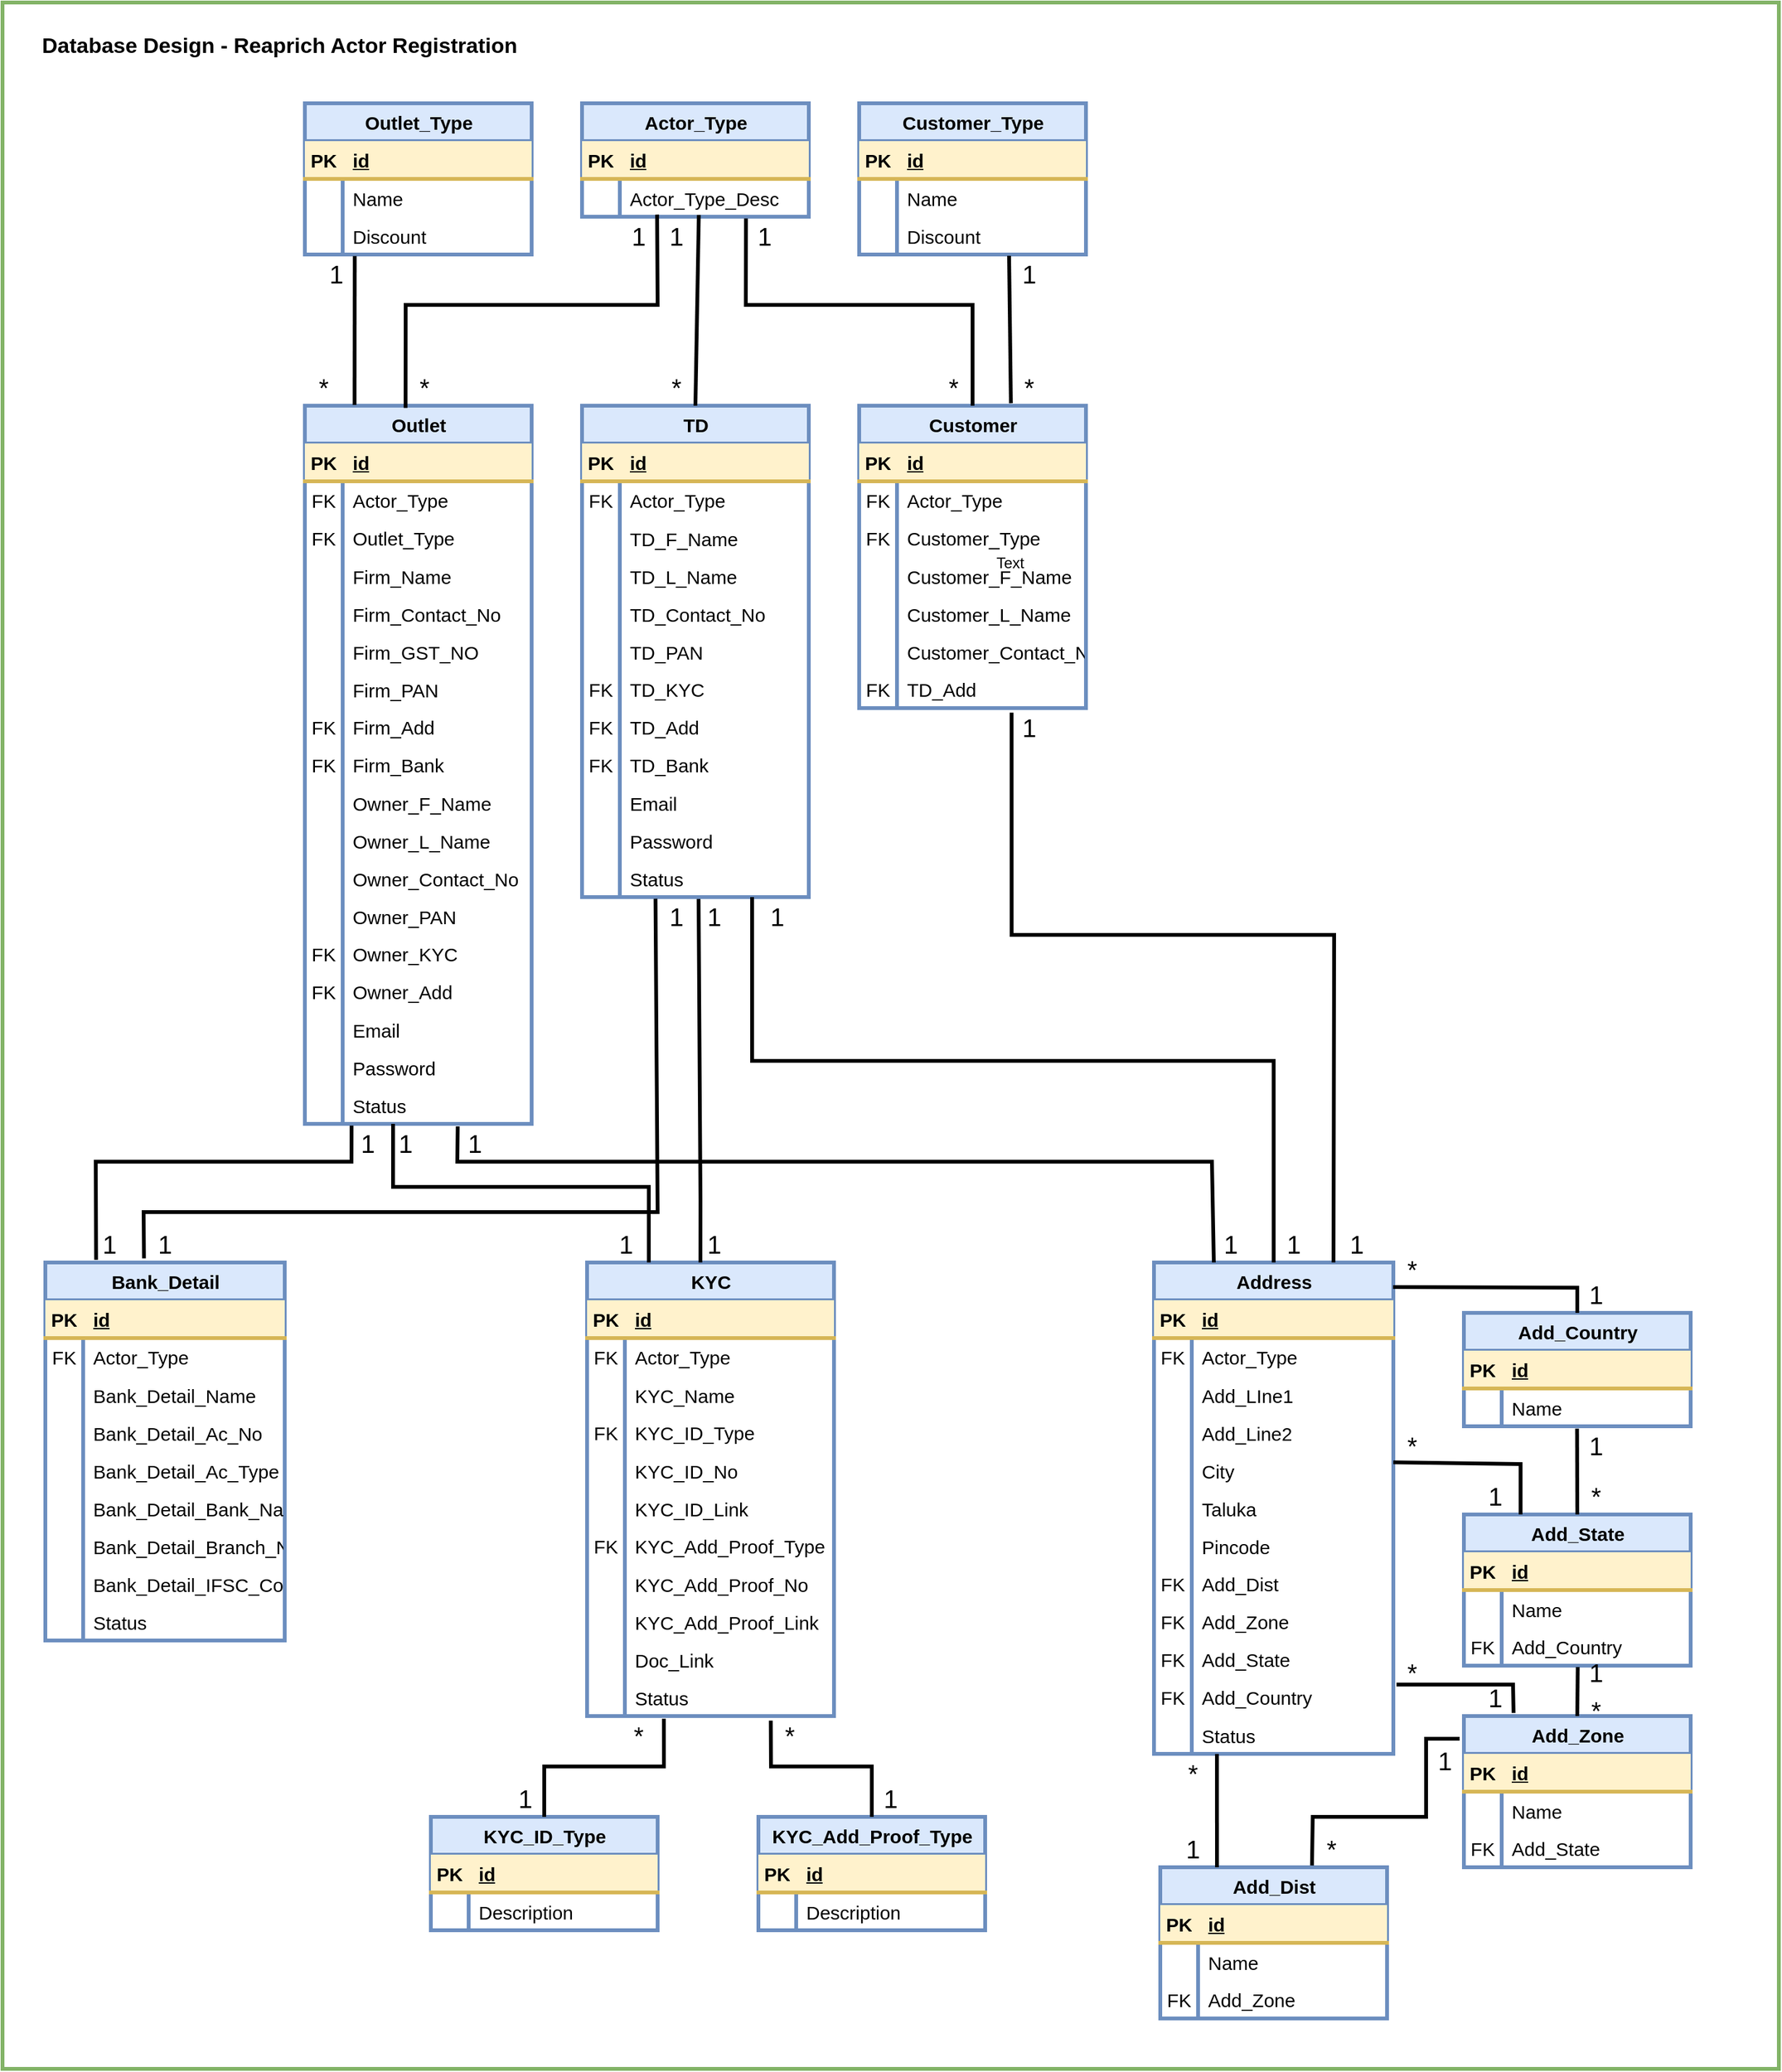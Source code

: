 <mxfile version="21.7.1" type="device">
  <diagram name="Page-1" id="JYcaXIQvTIqk-zyjQ1KN">
    <mxGraphModel dx="2495" dy="1451" grid="1" gridSize="10" guides="1" tooltips="1" connect="1" arrows="1" fold="1" page="1" pageScale="1" pageWidth="850" pageHeight="1100" math="0" shadow="0">
      <root>
        <mxCell id="0" />
        <mxCell id="1" parent="0" />
        <mxCell id="gjPDRfo1dXahzrAHLrhi-457" value="" style="rounded=0;whiteSpace=wrap;html=1;fillColor=none;strokeColor=#82b366;fillStyle=hatch;strokeWidth=3;fontSize=15;" vertex="1" parent="1">
          <mxGeometry x="120" y="240" width="1410" height="1640" as="geometry" />
        </mxCell>
        <mxCell id="gjPDRfo1dXahzrAHLrhi-51" value="Outlet" style="shape=table;startSize=30;container=1;collapsible=1;childLayout=tableLayout;fixedRows=1;rowLines=0;fontStyle=1;align=center;resizeLast=1;html=1;fillColor=#dae8fc;strokeColor=#6c8ebf;strokeWidth=3;fontSize=15;" vertex="1" parent="1">
          <mxGeometry x="360" y="560" width="180" height="570" as="geometry" />
        </mxCell>
        <mxCell id="gjPDRfo1dXahzrAHLrhi-52" value="" style="shape=tableRow;horizontal=0;startSize=0;swimlaneHead=0;swimlaneBody=0;fillColor=#fff2cc;collapsible=0;dropTarget=0;points=[[0,0.5],[1,0.5]];portConstraint=eastwest;top=0;left=0;right=0;bottom=1;strokeColor=#d6b656;strokeWidth=3;fontSize=15;" vertex="1" parent="gjPDRfo1dXahzrAHLrhi-51">
          <mxGeometry y="30" width="180" height="30" as="geometry" />
        </mxCell>
        <mxCell id="gjPDRfo1dXahzrAHLrhi-53" value="PK" style="shape=partialRectangle;connectable=0;fillColor=none;top=0;left=0;bottom=0;right=0;fontStyle=1;overflow=hidden;whiteSpace=wrap;html=1;strokeWidth=3;fontSize=15;" vertex="1" parent="gjPDRfo1dXahzrAHLrhi-52">
          <mxGeometry width="30" height="30" as="geometry">
            <mxRectangle width="30" height="30" as="alternateBounds" />
          </mxGeometry>
        </mxCell>
        <mxCell id="gjPDRfo1dXahzrAHLrhi-54" value="id" style="shape=partialRectangle;connectable=0;fillColor=none;top=0;left=0;bottom=0;right=0;align=left;spacingLeft=6;fontStyle=5;overflow=hidden;whiteSpace=wrap;html=1;strokeWidth=3;fontSize=15;" vertex="1" parent="gjPDRfo1dXahzrAHLrhi-52">
          <mxGeometry x="30" width="150" height="30" as="geometry">
            <mxRectangle width="150" height="30" as="alternateBounds" />
          </mxGeometry>
        </mxCell>
        <mxCell id="gjPDRfo1dXahzrAHLrhi-70" value="" style="shape=tableRow;horizontal=0;startSize=0;swimlaneHead=0;swimlaneBody=0;fillColor=none;collapsible=0;dropTarget=0;points=[[0,0.5],[1,0.5]];portConstraint=eastwest;top=0;left=0;right=0;bottom=0;strokeWidth=3;fontSize=15;" vertex="1" parent="gjPDRfo1dXahzrAHLrhi-51">
          <mxGeometry y="60" width="180" height="30" as="geometry" />
        </mxCell>
        <mxCell id="gjPDRfo1dXahzrAHLrhi-71" value="FK" style="shape=partialRectangle;connectable=0;fillColor=none;top=0;left=0;bottom=0;right=0;fontStyle=0;overflow=hidden;whiteSpace=wrap;html=1;strokeWidth=3;fontSize=15;" vertex="1" parent="gjPDRfo1dXahzrAHLrhi-70">
          <mxGeometry width="30" height="30" as="geometry">
            <mxRectangle width="30" height="30" as="alternateBounds" />
          </mxGeometry>
        </mxCell>
        <mxCell id="gjPDRfo1dXahzrAHLrhi-72" value="Actor_Type" style="shape=partialRectangle;connectable=0;fillColor=none;top=0;left=0;bottom=0;right=0;align=left;spacingLeft=6;fontStyle=0;overflow=hidden;whiteSpace=wrap;html=1;strokeWidth=3;fontSize=15;" vertex="1" parent="gjPDRfo1dXahzrAHLrhi-70">
          <mxGeometry x="30" width="150" height="30" as="geometry">
            <mxRectangle width="150" height="30" as="alternateBounds" />
          </mxGeometry>
        </mxCell>
        <mxCell id="gjPDRfo1dXahzrAHLrhi-73" value="" style="shape=tableRow;horizontal=0;startSize=0;swimlaneHead=0;swimlaneBody=0;fillColor=none;collapsible=0;dropTarget=0;points=[[0,0.5],[1,0.5]];portConstraint=eastwest;top=0;left=0;right=0;bottom=0;strokeWidth=3;fontSize=15;" vertex="1" parent="gjPDRfo1dXahzrAHLrhi-51">
          <mxGeometry y="90" width="180" height="30" as="geometry" />
        </mxCell>
        <mxCell id="gjPDRfo1dXahzrAHLrhi-74" value="FK" style="shape=partialRectangle;connectable=0;fillColor=none;top=0;left=0;bottom=0;right=0;fontStyle=0;overflow=hidden;whiteSpace=wrap;html=1;strokeWidth=3;fontSize=15;" vertex="1" parent="gjPDRfo1dXahzrAHLrhi-73">
          <mxGeometry width="30" height="30" as="geometry">
            <mxRectangle width="30" height="30" as="alternateBounds" />
          </mxGeometry>
        </mxCell>
        <mxCell id="gjPDRfo1dXahzrAHLrhi-75" value="Outlet_Type" style="shape=partialRectangle;connectable=0;fillColor=none;top=0;left=0;bottom=0;right=0;align=left;spacingLeft=6;fontStyle=0;overflow=hidden;whiteSpace=wrap;html=1;strokeWidth=3;fontSize=15;" vertex="1" parent="gjPDRfo1dXahzrAHLrhi-73">
          <mxGeometry x="30" width="150" height="30" as="geometry">
            <mxRectangle width="150" height="30" as="alternateBounds" />
          </mxGeometry>
        </mxCell>
        <mxCell id="gjPDRfo1dXahzrAHLrhi-76" value="" style="shape=tableRow;horizontal=0;startSize=0;swimlaneHead=0;swimlaneBody=0;fillColor=none;collapsible=0;dropTarget=0;points=[[0,0.5],[1,0.5]];portConstraint=eastwest;top=0;left=0;right=0;bottom=0;strokeWidth=3;fontSize=15;" vertex="1" parent="gjPDRfo1dXahzrAHLrhi-51">
          <mxGeometry y="120" width="180" height="30" as="geometry" />
        </mxCell>
        <mxCell id="gjPDRfo1dXahzrAHLrhi-77" value="" style="shape=partialRectangle;connectable=0;fillColor=none;top=0;left=0;bottom=0;right=0;editable=1;overflow=hidden;strokeWidth=3;fontSize=15;" vertex="1" parent="gjPDRfo1dXahzrAHLrhi-76">
          <mxGeometry width="30" height="30" as="geometry">
            <mxRectangle width="30" height="30" as="alternateBounds" />
          </mxGeometry>
        </mxCell>
        <mxCell id="gjPDRfo1dXahzrAHLrhi-78" value="Firm_Name" style="shape=partialRectangle;connectable=0;fillColor=none;top=0;left=0;bottom=0;right=0;align=left;spacingLeft=6;overflow=hidden;strokeWidth=3;fontSize=15;" vertex="1" parent="gjPDRfo1dXahzrAHLrhi-76">
          <mxGeometry x="30" width="150" height="30" as="geometry">
            <mxRectangle width="150" height="30" as="alternateBounds" />
          </mxGeometry>
        </mxCell>
        <mxCell id="gjPDRfo1dXahzrAHLrhi-79" value="" style="shape=tableRow;horizontal=0;startSize=0;swimlaneHead=0;swimlaneBody=0;fillColor=none;collapsible=0;dropTarget=0;points=[[0,0.5],[1,0.5]];portConstraint=eastwest;top=0;left=0;right=0;bottom=0;strokeWidth=3;fontSize=15;" vertex="1" parent="gjPDRfo1dXahzrAHLrhi-51">
          <mxGeometry y="150" width="180" height="30" as="geometry" />
        </mxCell>
        <mxCell id="gjPDRfo1dXahzrAHLrhi-80" value="" style="shape=partialRectangle;connectable=0;fillColor=none;top=0;left=0;bottom=0;right=0;editable=1;overflow=hidden;strokeWidth=3;fontSize=15;" vertex="1" parent="gjPDRfo1dXahzrAHLrhi-79">
          <mxGeometry width="30" height="30" as="geometry">
            <mxRectangle width="30" height="30" as="alternateBounds" />
          </mxGeometry>
        </mxCell>
        <mxCell id="gjPDRfo1dXahzrAHLrhi-81" value="Firm_Contact_No" style="shape=partialRectangle;connectable=0;fillColor=none;top=0;left=0;bottom=0;right=0;align=left;spacingLeft=6;overflow=hidden;strokeWidth=3;fontSize=15;" vertex="1" parent="gjPDRfo1dXahzrAHLrhi-79">
          <mxGeometry x="30" width="150" height="30" as="geometry">
            <mxRectangle width="150" height="30" as="alternateBounds" />
          </mxGeometry>
        </mxCell>
        <mxCell id="gjPDRfo1dXahzrAHLrhi-88" value="" style="shape=tableRow;horizontal=0;startSize=0;swimlaneHead=0;swimlaneBody=0;fillColor=none;collapsible=0;dropTarget=0;points=[[0,0.5],[1,0.5]];portConstraint=eastwest;top=0;left=0;right=0;bottom=0;strokeWidth=3;fontSize=15;" vertex="1" parent="gjPDRfo1dXahzrAHLrhi-51">
          <mxGeometry y="180" width="180" height="30" as="geometry" />
        </mxCell>
        <mxCell id="gjPDRfo1dXahzrAHLrhi-89" value="" style="shape=partialRectangle;connectable=0;fillColor=none;top=0;left=0;bottom=0;right=0;editable=1;overflow=hidden;strokeWidth=3;fontSize=15;" vertex="1" parent="gjPDRfo1dXahzrAHLrhi-88">
          <mxGeometry width="30" height="30" as="geometry">
            <mxRectangle width="30" height="30" as="alternateBounds" />
          </mxGeometry>
        </mxCell>
        <mxCell id="gjPDRfo1dXahzrAHLrhi-90" value="Firm_GST_NO" style="shape=partialRectangle;connectable=0;fillColor=none;top=0;left=0;bottom=0;right=0;align=left;spacingLeft=6;overflow=hidden;strokeWidth=3;fontSize=15;" vertex="1" parent="gjPDRfo1dXahzrAHLrhi-88">
          <mxGeometry x="30" width="150" height="30" as="geometry">
            <mxRectangle width="150" height="30" as="alternateBounds" />
          </mxGeometry>
        </mxCell>
        <mxCell id="gjPDRfo1dXahzrAHLrhi-91" value="" style="shape=tableRow;horizontal=0;startSize=0;swimlaneHead=0;swimlaneBody=0;fillColor=none;collapsible=0;dropTarget=0;points=[[0,0.5],[1,0.5]];portConstraint=eastwest;top=0;left=0;right=0;bottom=0;strokeWidth=3;fontSize=15;" vertex="1" parent="gjPDRfo1dXahzrAHLrhi-51">
          <mxGeometry y="210" width="180" height="30" as="geometry" />
        </mxCell>
        <mxCell id="gjPDRfo1dXahzrAHLrhi-92" value="" style="shape=partialRectangle;connectable=0;fillColor=none;top=0;left=0;bottom=0;right=0;editable=1;overflow=hidden;strokeWidth=3;fontSize=15;" vertex="1" parent="gjPDRfo1dXahzrAHLrhi-91">
          <mxGeometry width="30" height="30" as="geometry">
            <mxRectangle width="30" height="30" as="alternateBounds" />
          </mxGeometry>
        </mxCell>
        <mxCell id="gjPDRfo1dXahzrAHLrhi-93" value="Firm_PAN" style="shape=partialRectangle;connectable=0;fillColor=none;top=0;left=0;bottom=0;right=0;align=left;spacingLeft=6;overflow=hidden;strokeWidth=3;fontSize=15;" vertex="1" parent="gjPDRfo1dXahzrAHLrhi-91">
          <mxGeometry x="30" width="150" height="30" as="geometry">
            <mxRectangle width="150" height="30" as="alternateBounds" />
          </mxGeometry>
        </mxCell>
        <mxCell id="gjPDRfo1dXahzrAHLrhi-94" value="" style="shape=tableRow;horizontal=0;startSize=0;swimlaneHead=0;swimlaneBody=0;fillColor=none;collapsible=0;dropTarget=0;points=[[0,0.5],[1,0.5]];portConstraint=eastwest;top=0;left=0;right=0;bottom=0;strokeWidth=3;fontSize=15;" vertex="1" parent="gjPDRfo1dXahzrAHLrhi-51">
          <mxGeometry y="240" width="180" height="30" as="geometry" />
        </mxCell>
        <mxCell id="gjPDRfo1dXahzrAHLrhi-95" value="FK" style="shape=partialRectangle;connectable=0;fillColor=none;top=0;left=0;bottom=0;right=0;fontStyle=0;overflow=hidden;whiteSpace=wrap;html=1;strokeWidth=3;fontSize=15;" vertex="1" parent="gjPDRfo1dXahzrAHLrhi-94">
          <mxGeometry width="30" height="30" as="geometry">
            <mxRectangle width="30" height="30" as="alternateBounds" />
          </mxGeometry>
        </mxCell>
        <mxCell id="gjPDRfo1dXahzrAHLrhi-96" value="Firm_Add" style="shape=partialRectangle;connectable=0;fillColor=none;top=0;left=0;bottom=0;right=0;align=left;spacingLeft=6;fontStyle=0;overflow=hidden;whiteSpace=wrap;html=1;strokeWidth=3;fontSize=15;" vertex="1" parent="gjPDRfo1dXahzrAHLrhi-94">
          <mxGeometry x="30" width="150" height="30" as="geometry">
            <mxRectangle width="150" height="30" as="alternateBounds" />
          </mxGeometry>
        </mxCell>
        <mxCell id="gjPDRfo1dXahzrAHLrhi-97" value="" style="shape=tableRow;horizontal=0;startSize=0;swimlaneHead=0;swimlaneBody=0;fillColor=none;collapsible=0;dropTarget=0;points=[[0,0.5],[1,0.5]];portConstraint=eastwest;top=0;left=0;right=0;bottom=0;strokeWidth=3;fontSize=15;" vertex="1" parent="gjPDRfo1dXahzrAHLrhi-51">
          <mxGeometry y="270" width="180" height="30" as="geometry" />
        </mxCell>
        <mxCell id="gjPDRfo1dXahzrAHLrhi-98" value="FK" style="shape=partialRectangle;connectable=0;fillColor=none;top=0;left=0;bottom=0;right=0;fontStyle=0;overflow=hidden;whiteSpace=wrap;html=1;strokeWidth=3;fontSize=15;" vertex="1" parent="gjPDRfo1dXahzrAHLrhi-97">
          <mxGeometry width="30" height="30" as="geometry">
            <mxRectangle width="30" height="30" as="alternateBounds" />
          </mxGeometry>
        </mxCell>
        <mxCell id="gjPDRfo1dXahzrAHLrhi-99" value="Firm_Bank" style="shape=partialRectangle;connectable=0;fillColor=none;top=0;left=0;bottom=0;right=0;align=left;spacingLeft=6;fontStyle=0;overflow=hidden;whiteSpace=wrap;html=1;strokeWidth=3;fontSize=15;" vertex="1" parent="gjPDRfo1dXahzrAHLrhi-97">
          <mxGeometry x="30" width="150" height="30" as="geometry">
            <mxRectangle width="150" height="30" as="alternateBounds" />
          </mxGeometry>
        </mxCell>
        <mxCell id="gjPDRfo1dXahzrAHLrhi-100" value="" style="shape=tableRow;horizontal=0;startSize=0;swimlaneHead=0;swimlaneBody=0;fillColor=none;collapsible=0;dropTarget=0;points=[[0,0.5],[1,0.5]];portConstraint=eastwest;top=0;left=0;right=0;bottom=0;strokeWidth=3;fontSize=15;" vertex="1" parent="gjPDRfo1dXahzrAHLrhi-51">
          <mxGeometry y="300" width="180" height="30" as="geometry" />
        </mxCell>
        <mxCell id="gjPDRfo1dXahzrAHLrhi-101" value="" style="shape=partialRectangle;connectable=0;fillColor=none;top=0;left=0;bottom=0;right=0;editable=1;overflow=hidden;strokeWidth=3;fontSize=15;" vertex="1" parent="gjPDRfo1dXahzrAHLrhi-100">
          <mxGeometry width="30" height="30" as="geometry">
            <mxRectangle width="30" height="30" as="alternateBounds" />
          </mxGeometry>
        </mxCell>
        <mxCell id="gjPDRfo1dXahzrAHLrhi-102" value="Owner_F_Name" style="shape=partialRectangle;connectable=0;fillColor=none;top=0;left=0;bottom=0;right=0;align=left;spacingLeft=6;overflow=hidden;strokeWidth=3;fontSize=15;" vertex="1" parent="gjPDRfo1dXahzrAHLrhi-100">
          <mxGeometry x="30" width="150" height="30" as="geometry">
            <mxRectangle width="150" height="30" as="alternateBounds" />
          </mxGeometry>
        </mxCell>
        <mxCell id="gjPDRfo1dXahzrAHLrhi-103" value="" style="shape=tableRow;horizontal=0;startSize=0;swimlaneHead=0;swimlaneBody=0;fillColor=none;collapsible=0;dropTarget=0;points=[[0,0.5],[1,0.5]];portConstraint=eastwest;top=0;left=0;right=0;bottom=0;strokeWidth=3;fontSize=15;" vertex="1" parent="gjPDRfo1dXahzrAHLrhi-51">
          <mxGeometry y="330" width="180" height="30" as="geometry" />
        </mxCell>
        <mxCell id="gjPDRfo1dXahzrAHLrhi-104" value="" style="shape=partialRectangle;connectable=0;fillColor=none;top=0;left=0;bottom=0;right=0;editable=1;overflow=hidden;strokeWidth=3;fontSize=15;" vertex="1" parent="gjPDRfo1dXahzrAHLrhi-103">
          <mxGeometry width="30" height="30" as="geometry">
            <mxRectangle width="30" height="30" as="alternateBounds" />
          </mxGeometry>
        </mxCell>
        <mxCell id="gjPDRfo1dXahzrAHLrhi-105" value="Owner_L_Name" style="shape=partialRectangle;connectable=0;fillColor=none;top=0;left=0;bottom=0;right=0;align=left;spacingLeft=6;overflow=hidden;strokeWidth=3;fontSize=15;" vertex="1" parent="gjPDRfo1dXahzrAHLrhi-103">
          <mxGeometry x="30" width="150" height="30" as="geometry">
            <mxRectangle width="150" height="30" as="alternateBounds" />
          </mxGeometry>
        </mxCell>
        <mxCell id="gjPDRfo1dXahzrAHLrhi-106" value="" style="shape=tableRow;horizontal=0;startSize=0;swimlaneHead=0;swimlaneBody=0;fillColor=none;collapsible=0;dropTarget=0;points=[[0,0.5],[1,0.5]];portConstraint=eastwest;top=0;left=0;right=0;bottom=0;strokeWidth=3;fontSize=15;" vertex="1" parent="gjPDRfo1dXahzrAHLrhi-51">
          <mxGeometry y="360" width="180" height="30" as="geometry" />
        </mxCell>
        <mxCell id="gjPDRfo1dXahzrAHLrhi-107" value="" style="shape=partialRectangle;connectable=0;fillColor=none;top=0;left=0;bottom=0;right=0;editable=1;overflow=hidden;strokeWidth=3;fontSize=15;" vertex="1" parent="gjPDRfo1dXahzrAHLrhi-106">
          <mxGeometry width="30" height="30" as="geometry">
            <mxRectangle width="30" height="30" as="alternateBounds" />
          </mxGeometry>
        </mxCell>
        <mxCell id="gjPDRfo1dXahzrAHLrhi-108" value="Owner_Contact_No" style="shape=partialRectangle;connectable=0;fillColor=none;top=0;left=0;bottom=0;right=0;align=left;spacingLeft=6;overflow=hidden;strokeWidth=3;fontSize=15;" vertex="1" parent="gjPDRfo1dXahzrAHLrhi-106">
          <mxGeometry x="30" width="150" height="30" as="geometry">
            <mxRectangle width="150" height="30" as="alternateBounds" />
          </mxGeometry>
        </mxCell>
        <mxCell id="gjPDRfo1dXahzrAHLrhi-109" value="" style="shape=tableRow;horizontal=0;startSize=0;swimlaneHead=0;swimlaneBody=0;fillColor=none;collapsible=0;dropTarget=0;points=[[0,0.5],[1,0.5]];portConstraint=eastwest;top=0;left=0;right=0;bottom=0;strokeWidth=3;fontSize=15;" vertex="1" parent="gjPDRfo1dXahzrAHLrhi-51">
          <mxGeometry y="390" width="180" height="30" as="geometry" />
        </mxCell>
        <mxCell id="gjPDRfo1dXahzrAHLrhi-110" value="" style="shape=partialRectangle;connectable=0;fillColor=none;top=0;left=0;bottom=0;right=0;editable=1;overflow=hidden;strokeWidth=3;fontSize=15;" vertex="1" parent="gjPDRfo1dXahzrAHLrhi-109">
          <mxGeometry width="30" height="30" as="geometry">
            <mxRectangle width="30" height="30" as="alternateBounds" />
          </mxGeometry>
        </mxCell>
        <mxCell id="gjPDRfo1dXahzrAHLrhi-111" value="Owner_PAN" style="shape=partialRectangle;connectable=0;fillColor=none;top=0;left=0;bottom=0;right=0;align=left;spacingLeft=6;overflow=hidden;strokeWidth=3;fontSize=15;" vertex="1" parent="gjPDRfo1dXahzrAHLrhi-109">
          <mxGeometry x="30" width="150" height="30" as="geometry">
            <mxRectangle width="150" height="30" as="alternateBounds" />
          </mxGeometry>
        </mxCell>
        <mxCell id="gjPDRfo1dXahzrAHLrhi-112" value="" style="shape=tableRow;horizontal=0;startSize=0;swimlaneHead=0;swimlaneBody=0;fillColor=none;collapsible=0;dropTarget=0;points=[[0,0.5],[1,0.5]];portConstraint=eastwest;top=0;left=0;right=0;bottom=0;strokeWidth=3;fontSize=15;" vertex="1" parent="gjPDRfo1dXahzrAHLrhi-51">
          <mxGeometry y="420" width="180" height="30" as="geometry" />
        </mxCell>
        <mxCell id="gjPDRfo1dXahzrAHLrhi-113" value="FK" style="shape=partialRectangle;connectable=0;fillColor=none;top=0;left=0;bottom=0;right=0;fontStyle=0;overflow=hidden;whiteSpace=wrap;html=1;strokeWidth=3;fontSize=15;" vertex="1" parent="gjPDRfo1dXahzrAHLrhi-112">
          <mxGeometry width="30" height="30" as="geometry">
            <mxRectangle width="30" height="30" as="alternateBounds" />
          </mxGeometry>
        </mxCell>
        <mxCell id="gjPDRfo1dXahzrAHLrhi-114" value="Owner_KYC" style="shape=partialRectangle;connectable=0;fillColor=none;top=0;left=0;bottom=0;right=0;align=left;spacingLeft=6;fontStyle=0;overflow=hidden;whiteSpace=wrap;html=1;strokeWidth=3;fontSize=15;" vertex="1" parent="gjPDRfo1dXahzrAHLrhi-112">
          <mxGeometry x="30" width="150" height="30" as="geometry">
            <mxRectangle width="150" height="30" as="alternateBounds" />
          </mxGeometry>
        </mxCell>
        <mxCell id="gjPDRfo1dXahzrAHLrhi-115" value="" style="shape=tableRow;horizontal=0;startSize=0;swimlaneHead=0;swimlaneBody=0;fillColor=none;collapsible=0;dropTarget=0;points=[[0,0.5],[1,0.5]];portConstraint=eastwest;top=0;left=0;right=0;bottom=0;strokeWidth=3;fontSize=15;" vertex="1" parent="gjPDRfo1dXahzrAHLrhi-51">
          <mxGeometry y="450" width="180" height="30" as="geometry" />
        </mxCell>
        <mxCell id="gjPDRfo1dXahzrAHLrhi-116" value="FK" style="shape=partialRectangle;connectable=0;fillColor=none;top=0;left=0;bottom=0;right=0;fontStyle=0;overflow=hidden;whiteSpace=wrap;html=1;strokeWidth=3;fontSize=15;" vertex="1" parent="gjPDRfo1dXahzrAHLrhi-115">
          <mxGeometry width="30" height="30" as="geometry">
            <mxRectangle width="30" height="30" as="alternateBounds" />
          </mxGeometry>
        </mxCell>
        <mxCell id="gjPDRfo1dXahzrAHLrhi-117" value="Owner_Add" style="shape=partialRectangle;connectable=0;fillColor=none;top=0;left=0;bottom=0;right=0;align=left;spacingLeft=6;fontStyle=0;overflow=hidden;whiteSpace=wrap;html=1;strokeWidth=3;fontSize=15;" vertex="1" parent="gjPDRfo1dXahzrAHLrhi-115">
          <mxGeometry x="30" width="150" height="30" as="geometry">
            <mxRectangle width="150" height="30" as="alternateBounds" />
          </mxGeometry>
        </mxCell>
        <mxCell id="gjPDRfo1dXahzrAHLrhi-118" value="" style="shape=tableRow;horizontal=0;startSize=0;swimlaneHead=0;swimlaneBody=0;fillColor=none;collapsible=0;dropTarget=0;points=[[0,0.5],[1,0.5]];portConstraint=eastwest;top=0;left=0;right=0;bottom=0;strokeWidth=3;fontSize=15;" vertex="1" parent="gjPDRfo1dXahzrAHLrhi-51">
          <mxGeometry y="480" width="180" height="30" as="geometry" />
        </mxCell>
        <mxCell id="gjPDRfo1dXahzrAHLrhi-119" value="" style="shape=partialRectangle;connectable=0;fillColor=none;top=0;left=0;bottom=0;right=0;editable=1;overflow=hidden;strokeWidth=3;fontSize=15;" vertex="1" parent="gjPDRfo1dXahzrAHLrhi-118">
          <mxGeometry width="30" height="30" as="geometry">
            <mxRectangle width="30" height="30" as="alternateBounds" />
          </mxGeometry>
        </mxCell>
        <mxCell id="gjPDRfo1dXahzrAHLrhi-120" value="Email" style="shape=partialRectangle;connectable=0;fillColor=none;top=0;left=0;bottom=0;right=0;align=left;spacingLeft=6;overflow=hidden;strokeWidth=3;fontSize=15;" vertex="1" parent="gjPDRfo1dXahzrAHLrhi-118">
          <mxGeometry x="30" width="150" height="30" as="geometry">
            <mxRectangle width="150" height="30" as="alternateBounds" />
          </mxGeometry>
        </mxCell>
        <mxCell id="gjPDRfo1dXahzrAHLrhi-121" value="" style="shape=tableRow;horizontal=0;startSize=0;swimlaneHead=0;swimlaneBody=0;fillColor=none;collapsible=0;dropTarget=0;points=[[0,0.5],[1,0.5]];portConstraint=eastwest;top=0;left=0;right=0;bottom=0;strokeWidth=3;fontSize=15;" vertex="1" parent="gjPDRfo1dXahzrAHLrhi-51">
          <mxGeometry y="510" width="180" height="30" as="geometry" />
        </mxCell>
        <mxCell id="gjPDRfo1dXahzrAHLrhi-122" value="" style="shape=partialRectangle;connectable=0;fillColor=none;top=0;left=0;bottom=0;right=0;editable=1;overflow=hidden;strokeWidth=3;fontSize=15;" vertex="1" parent="gjPDRfo1dXahzrAHLrhi-121">
          <mxGeometry width="30" height="30" as="geometry">
            <mxRectangle width="30" height="30" as="alternateBounds" />
          </mxGeometry>
        </mxCell>
        <mxCell id="gjPDRfo1dXahzrAHLrhi-123" value="Password" style="shape=partialRectangle;connectable=0;fillColor=none;top=0;left=0;bottom=0;right=0;align=left;spacingLeft=6;overflow=hidden;strokeWidth=3;fontSize=15;" vertex="1" parent="gjPDRfo1dXahzrAHLrhi-121">
          <mxGeometry x="30" width="150" height="30" as="geometry">
            <mxRectangle width="150" height="30" as="alternateBounds" />
          </mxGeometry>
        </mxCell>
        <mxCell id="gjPDRfo1dXahzrAHLrhi-124" value="" style="shape=tableRow;horizontal=0;startSize=0;swimlaneHead=0;swimlaneBody=0;fillColor=none;collapsible=0;dropTarget=0;points=[[0,0.5],[1,0.5]];portConstraint=eastwest;top=0;left=0;right=0;bottom=0;strokeWidth=3;fontSize=15;" vertex="1" parent="gjPDRfo1dXahzrAHLrhi-51">
          <mxGeometry y="540" width="180" height="30" as="geometry" />
        </mxCell>
        <mxCell id="gjPDRfo1dXahzrAHLrhi-125" value="" style="shape=partialRectangle;connectable=0;fillColor=none;top=0;left=0;bottom=0;right=0;editable=1;overflow=hidden;strokeWidth=3;fontSize=15;" vertex="1" parent="gjPDRfo1dXahzrAHLrhi-124">
          <mxGeometry width="30" height="30" as="geometry">
            <mxRectangle width="30" height="30" as="alternateBounds" />
          </mxGeometry>
        </mxCell>
        <mxCell id="gjPDRfo1dXahzrAHLrhi-126" value="Status" style="shape=partialRectangle;connectable=0;fillColor=none;top=0;left=0;bottom=0;right=0;align=left;spacingLeft=6;overflow=hidden;strokeWidth=3;fontSize=15;" vertex="1" parent="gjPDRfo1dXahzrAHLrhi-124">
          <mxGeometry x="30" width="150" height="30" as="geometry">
            <mxRectangle width="150" height="30" as="alternateBounds" />
          </mxGeometry>
        </mxCell>
        <mxCell id="gjPDRfo1dXahzrAHLrhi-82" value="" style="shape=tableRow;horizontal=0;startSize=0;swimlaneHead=0;swimlaneBody=0;fillColor=none;collapsible=0;dropTarget=0;points=[[0,0.5],[1,0.5]];portConstraint=eastwest;top=0;left=0;right=0;bottom=0;strokeWidth=3;fontSize=15;" vertex="1" parent="1">
          <mxGeometry x="360" y="710" width="180" height="30" as="geometry" />
        </mxCell>
        <mxCell id="gjPDRfo1dXahzrAHLrhi-83" value="" style="shape=partialRectangle;connectable=0;fillColor=none;top=0;left=0;bottom=0;right=0;editable=1;overflow=hidden;strokeWidth=3;fontSize=15;" vertex="1" parent="gjPDRfo1dXahzrAHLrhi-82">
          <mxGeometry width="30" height="30" as="geometry">
            <mxRectangle width="30" height="30" as="alternateBounds" />
          </mxGeometry>
        </mxCell>
        <mxCell id="gjPDRfo1dXahzrAHLrhi-127" value="TD" style="shape=table;startSize=30;container=1;collapsible=1;childLayout=tableLayout;fixedRows=1;rowLines=0;fontStyle=1;align=center;resizeLast=1;html=1;fillColor=#dae8fc;strokeColor=#6c8ebf;strokeWidth=3;fontSize=15;" vertex="1" parent="1">
          <mxGeometry x="580" y="560" width="180" height="390" as="geometry" />
        </mxCell>
        <mxCell id="gjPDRfo1dXahzrAHLrhi-128" value="" style="shape=tableRow;horizontal=0;startSize=0;swimlaneHead=0;swimlaneBody=0;fillColor=#fff2cc;collapsible=0;dropTarget=0;points=[[0,0.5],[1,0.5]];portConstraint=eastwest;top=0;left=0;right=0;bottom=1;strokeColor=#d6b656;strokeWidth=3;fontSize=15;" vertex="1" parent="gjPDRfo1dXahzrAHLrhi-127">
          <mxGeometry y="30" width="180" height="30" as="geometry" />
        </mxCell>
        <mxCell id="gjPDRfo1dXahzrAHLrhi-129" value="PK" style="shape=partialRectangle;connectable=0;fillColor=none;top=0;left=0;bottom=0;right=0;fontStyle=1;overflow=hidden;whiteSpace=wrap;html=1;strokeWidth=3;fontSize=15;" vertex="1" parent="gjPDRfo1dXahzrAHLrhi-128">
          <mxGeometry width="30" height="30" as="geometry">
            <mxRectangle width="30" height="30" as="alternateBounds" />
          </mxGeometry>
        </mxCell>
        <mxCell id="gjPDRfo1dXahzrAHLrhi-130" value="id" style="shape=partialRectangle;connectable=0;fillColor=none;top=0;left=0;bottom=0;right=0;align=left;spacingLeft=6;fontStyle=5;overflow=hidden;whiteSpace=wrap;html=1;strokeWidth=3;fontSize=15;" vertex="1" parent="gjPDRfo1dXahzrAHLrhi-128">
          <mxGeometry x="30" width="150" height="30" as="geometry">
            <mxRectangle width="150" height="30" as="alternateBounds" />
          </mxGeometry>
        </mxCell>
        <mxCell id="gjPDRfo1dXahzrAHLrhi-131" value="" style="shape=tableRow;horizontal=0;startSize=0;swimlaneHead=0;swimlaneBody=0;fillColor=none;collapsible=0;dropTarget=0;points=[[0,0.5],[1,0.5]];portConstraint=eastwest;top=0;left=0;right=0;bottom=0;strokeWidth=3;fontSize=15;" vertex="1" parent="gjPDRfo1dXahzrAHLrhi-127">
          <mxGeometry y="60" width="180" height="30" as="geometry" />
        </mxCell>
        <mxCell id="gjPDRfo1dXahzrAHLrhi-132" value="FK" style="shape=partialRectangle;connectable=0;fillColor=none;top=0;left=0;bottom=0;right=0;fontStyle=0;overflow=hidden;whiteSpace=wrap;html=1;strokeWidth=3;fontSize=15;" vertex="1" parent="gjPDRfo1dXahzrAHLrhi-131">
          <mxGeometry width="30" height="30" as="geometry">
            <mxRectangle width="30" height="30" as="alternateBounds" />
          </mxGeometry>
        </mxCell>
        <mxCell id="gjPDRfo1dXahzrAHLrhi-133" value="Actor_Type" style="shape=partialRectangle;connectable=0;fillColor=none;top=0;left=0;bottom=0;right=0;align=left;spacingLeft=6;fontStyle=0;overflow=hidden;whiteSpace=wrap;html=1;strokeWidth=3;fontSize=15;" vertex="1" parent="gjPDRfo1dXahzrAHLrhi-131">
          <mxGeometry x="30" width="150" height="30" as="geometry">
            <mxRectangle width="150" height="30" as="alternateBounds" />
          </mxGeometry>
        </mxCell>
        <mxCell id="gjPDRfo1dXahzrAHLrhi-155" value="" style="shape=tableRow;horizontal=0;startSize=0;swimlaneHead=0;swimlaneBody=0;fillColor=none;collapsible=0;dropTarget=0;points=[[0,0.5],[1,0.5]];portConstraint=eastwest;top=0;left=0;right=0;bottom=0;strokeWidth=3;fontSize=15;" vertex="1" parent="gjPDRfo1dXahzrAHLrhi-127">
          <mxGeometry y="90" width="180" height="30" as="geometry" />
        </mxCell>
        <mxCell id="gjPDRfo1dXahzrAHLrhi-156" value="" style="shape=partialRectangle;connectable=0;fillColor=none;top=0;left=0;bottom=0;right=0;editable=1;overflow=hidden;strokeWidth=3;fontSize=15;" vertex="1" parent="gjPDRfo1dXahzrAHLrhi-155">
          <mxGeometry width="30" height="30" as="geometry">
            <mxRectangle width="30" height="30" as="alternateBounds" />
          </mxGeometry>
        </mxCell>
        <mxCell id="gjPDRfo1dXahzrAHLrhi-157" value="TD_F_Name" style="shape=partialRectangle;connectable=0;fillColor=none;top=0;left=0;bottom=0;right=0;align=left;spacingLeft=6;overflow=hidden;strokeWidth=3;fontSize=15;" vertex="1" parent="gjPDRfo1dXahzrAHLrhi-155">
          <mxGeometry x="30" width="150" height="30" as="geometry">
            <mxRectangle width="150" height="30" as="alternateBounds" />
          </mxGeometry>
        </mxCell>
        <mxCell id="gjPDRfo1dXahzrAHLrhi-158" value="" style="shape=tableRow;horizontal=0;startSize=0;swimlaneHead=0;swimlaneBody=0;fillColor=none;collapsible=0;dropTarget=0;points=[[0,0.5],[1,0.5]];portConstraint=eastwest;top=0;left=0;right=0;bottom=0;strokeWidth=3;fontSize=15;" vertex="1" parent="gjPDRfo1dXahzrAHLrhi-127">
          <mxGeometry y="120" width="180" height="30" as="geometry" />
        </mxCell>
        <mxCell id="gjPDRfo1dXahzrAHLrhi-159" value="" style="shape=partialRectangle;connectable=0;fillColor=none;top=0;left=0;bottom=0;right=0;editable=1;overflow=hidden;strokeWidth=3;fontSize=15;" vertex="1" parent="gjPDRfo1dXahzrAHLrhi-158">
          <mxGeometry width="30" height="30" as="geometry">
            <mxRectangle width="30" height="30" as="alternateBounds" />
          </mxGeometry>
        </mxCell>
        <mxCell id="gjPDRfo1dXahzrAHLrhi-160" value="TD_L_Name" style="shape=partialRectangle;connectable=0;fillColor=none;top=0;left=0;bottom=0;right=0;align=left;spacingLeft=6;overflow=hidden;strokeWidth=3;fontSize=15;" vertex="1" parent="gjPDRfo1dXahzrAHLrhi-158">
          <mxGeometry x="30" width="150" height="30" as="geometry">
            <mxRectangle width="150" height="30" as="alternateBounds" />
          </mxGeometry>
        </mxCell>
        <mxCell id="gjPDRfo1dXahzrAHLrhi-161" value="" style="shape=tableRow;horizontal=0;startSize=0;swimlaneHead=0;swimlaneBody=0;fillColor=none;collapsible=0;dropTarget=0;points=[[0,0.5],[1,0.5]];portConstraint=eastwest;top=0;left=0;right=0;bottom=0;strokeWidth=3;fontSize=15;" vertex="1" parent="gjPDRfo1dXahzrAHLrhi-127">
          <mxGeometry y="150" width="180" height="30" as="geometry" />
        </mxCell>
        <mxCell id="gjPDRfo1dXahzrAHLrhi-162" value="" style="shape=partialRectangle;connectable=0;fillColor=none;top=0;left=0;bottom=0;right=0;editable=1;overflow=hidden;strokeWidth=3;fontSize=15;" vertex="1" parent="gjPDRfo1dXahzrAHLrhi-161">
          <mxGeometry width="30" height="30" as="geometry">
            <mxRectangle width="30" height="30" as="alternateBounds" />
          </mxGeometry>
        </mxCell>
        <mxCell id="gjPDRfo1dXahzrAHLrhi-163" value="TD_Contact_No" style="shape=partialRectangle;connectable=0;fillColor=none;top=0;left=0;bottom=0;right=0;align=left;spacingLeft=6;overflow=hidden;strokeWidth=3;fontSize=15;" vertex="1" parent="gjPDRfo1dXahzrAHLrhi-161">
          <mxGeometry x="30" width="150" height="30" as="geometry">
            <mxRectangle width="150" height="30" as="alternateBounds" />
          </mxGeometry>
        </mxCell>
        <mxCell id="gjPDRfo1dXahzrAHLrhi-164" value="" style="shape=tableRow;horizontal=0;startSize=0;swimlaneHead=0;swimlaneBody=0;fillColor=none;collapsible=0;dropTarget=0;points=[[0,0.5],[1,0.5]];portConstraint=eastwest;top=0;left=0;right=0;bottom=0;strokeWidth=3;fontSize=15;" vertex="1" parent="gjPDRfo1dXahzrAHLrhi-127">
          <mxGeometry y="180" width="180" height="30" as="geometry" />
        </mxCell>
        <mxCell id="gjPDRfo1dXahzrAHLrhi-165" value="" style="shape=partialRectangle;connectable=0;fillColor=none;top=0;left=0;bottom=0;right=0;editable=1;overflow=hidden;strokeWidth=3;fontSize=15;" vertex="1" parent="gjPDRfo1dXahzrAHLrhi-164">
          <mxGeometry width="30" height="30" as="geometry">
            <mxRectangle width="30" height="30" as="alternateBounds" />
          </mxGeometry>
        </mxCell>
        <mxCell id="gjPDRfo1dXahzrAHLrhi-166" value="TD_PAN" style="shape=partialRectangle;connectable=0;fillColor=none;top=0;left=0;bottom=0;right=0;align=left;spacingLeft=6;overflow=hidden;strokeWidth=3;fontSize=15;" vertex="1" parent="gjPDRfo1dXahzrAHLrhi-164">
          <mxGeometry x="30" width="150" height="30" as="geometry">
            <mxRectangle width="150" height="30" as="alternateBounds" />
          </mxGeometry>
        </mxCell>
        <mxCell id="gjPDRfo1dXahzrAHLrhi-167" value="" style="shape=tableRow;horizontal=0;startSize=0;swimlaneHead=0;swimlaneBody=0;fillColor=none;collapsible=0;dropTarget=0;points=[[0,0.5],[1,0.5]];portConstraint=eastwest;top=0;left=0;right=0;bottom=0;strokeWidth=3;fontSize=15;" vertex="1" parent="gjPDRfo1dXahzrAHLrhi-127">
          <mxGeometry y="210" width="180" height="30" as="geometry" />
        </mxCell>
        <mxCell id="gjPDRfo1dXahzrAHLrhi-168" value="FK" style="shape=partialRectangle;connectable=0;fillColor=none;top=0;left=0;bottom=0;right=0;fontStyle=0;overflow=hidden;whiteSpace=wrap;html=1;strokeWidth=3;fontSize=15;" vertex="1" parent="gjPDRfo1dXahzrAHLrhi-167">
          <mxGeometry width="30" height="30" as="geometry">
            <mxRectangle width="30" height="30" as="alternateBounds" />
          </mxGeometry>
        </mxCell>
        <mxCell id="gjPDRfo1dXahzrAHLrhi-169" value="TD_KYC" style="shape=partialRectangle;connectable=0;fillColor=none;top=0;left=0;bottom=0;right=0;align=left;spacingLeft=6;fontStyle=0;overflow=hidden;whiteSpace=wrap;html=1;strokeWidth=3;fontSize=15;" vertex="1" parent="gjPDRfo1dXahzrAHLrhi-167">
          <mxGeometry x="30" width="150" height="30" as="geometry">
            <mxRectangle width="150" height="30" as="alternateBounds" />
          </mxGeometry>
        </mxCell>
        <mxCell id="gjPDRfo1dXahzrAHLrhi-170" value="" style="shape=tableRow;horizontal=0;startSize=0;swimlaneHead=0;swimlaneBody=0;fillColor=none;collapsible=0;dropTarget=0;points=[[0,0.5],[1,0.5]];portConstraint=eastwest;top=0;left=0;right=0;bottom=0;strokeWidth=3;fontSize=15;" vertex="1" parent="gjPDRfo1dXahzrAHLrhi-127">
          <mxGeometry y="240" width="180" height="30" as="geometry" />
        </mxCell>
        <mxCell id="gjPDRfo1dXahzrAHLrhi-171" value="FK" style="shape=partialRectangle;connectable=0;fillColor=none;top=0;left=0;bottom=0;right=0;fontStyle=0;overflow=hidden;whiteSpace=wrap;html=1;strokeWidth=3;fontSize=15;" vertex="1" parent="gjPDRfo1dXahzrAHLrhi-170">
          <mxGeometry width="30" height="30" as="geometry">
            <mxRectangle width="30" height="30" as="alternateBounds" />
          </mxGeometry>
        </mxCell>
        <mxCell id="gjPDRfo1dXahzrAHLrhi-172" value="TD_Add" style="shape=partialRectangle;connectable=0;fillColor=none;top=0;left=0;bottom=0;right=0;align=left;spacingLeft=6;fontStyle=0;overflow=hidden;whiteSpace=wrap;html=1;strokeWidth=3;fontSize=15;" vertex="1" parent="gjPDRfo1dXahzrAHLrhi-170">
          <mxGeometry x="30" width="150" height="30" as="geometry">
            <mxRectangle width="150" height="30" as="alternateBounds" />
          </mxGeometry>
        </mxCell>
        <mxCell id="gjPDRfo1dXahzrAHLrhi-182" value="" style="shape=tableRow;horizontal=0;startSize=0;swimlaneHead=0;swimlaneBody=0;fillColor=none;collapsible=0;dropTarget=0;points=[[0,0.5],[1,0.5]];portConstraint=eastwest;top=0;left=0;right=0;bottom=0;strokeWidth=3;fontSize=15;" vertex="1" parent="gjPDRfo1dXahzrAHLrhi-127">
          <mxGeometry y="270" width="180" height="30" as="geometry" />
        </mxCell>
        <mxCell id="gjPDRfo1dXahzrAHLrhi-183" value="FK" style="shape=partialRectangle;connectable=0;fillColor=none;top=0;left=0;bottom=0;right=0;fontStyle=0;overflow=hidden;whiteSpace=wrap;html=1;strokeWidth=3;fontSize=15;" vertex="1" parent="gjPDRfo1dXahzrAHLrhi-182">
          <mxGeometry width="30" height="30" as="geometry">
            <mxRectangle width="30" height="30" as="alternateBounds" />
          </mxGeometry>
        </mxCell>
        <mxCell id="gjPDRfo1dXahzrAHLrhi-184" value="TD_Bank" style="shape=partialRectangle;connectable=0;fillColor=none;top=0;left=0;bottom=0;right=0;align=left;spacingLeft=6;fontStyle=0;overflow=hidden;whiteSpace=wrap;html=1;strokeWidth=3;fontSize=15;" vertex="1" parent="gjPDRfo1dXahzrAHLrhi-182">
          <mxGeometry x="30" width="150" height="30" as="geometry">
            <mxRectangle width="150" height="30" as="alternateBounds" />
          </mxGeometry>
        </mxCell>
        <mxCell id="gjPDRfo1dXahzrAHLrhi-173" value="" style="shape=tableRow;horizontal=0;startSize=0;swimlaneHead=0;swimlaneBody=0;fillColor=none;collapsible=0;dropTarget=0;points=[[0,0.5],[1,0.5]];portConstraint=eastwest;top=0;left=0;right=0;bottom=0;strokeWidth=3;fontSize=15;" vertex="1" parent="gjPDRfo1dXahzrAHLrhi-127">
          <mxGeometry y="300" width="180" height="30" as="geometry" />
        </mxCell>
        <mxCell id="gjPDRfo1dXahzrAHLrhi-174" value="" style="shape=partialRectangle;connectable=0;fillColor=none;top=0;left=0;bottom=0;right=0;editable=1;overflow=hidden;strokeWidth=3;fontSize=15;" vertex="1" parent="gjPDRfo1dXahzrAHLrhi-173">
          <mxGeometry width="30" height="30" as="geometry">
            <mxRectangle width="30" height="30" as="alternateBounds" />
          </mxGeometry>
        </mxCell>
        <mxCell id="gjPDRfo1dXahzrAHLrhi-175" value="Email" style="shape=partialRectangle;connectable=0;fillColor=none;top=0;left=0;bottom=0;right=0;align=left;spacingLeft=6;overflow=hidden;strokeWidth=3;fontSize=15;" vertex="1" parent="gjPDRfo1dXahzrAHLrhi-173">
          <mxGeometry x="30" width="150" height="30" as="geometry">
            <mxRectangle width="150" height="30" as="alternateBounds" />
          </mxGeometry>
        </mxCell>
        <mxCell id="gjPDRfo1dXahzrAHLrhi-176" value="" style="shape=tableRow;horizontal=0;startSize=0;swimlaneHead=0;swimlaneBody=0;fillColor=none;collapsible=0;dropTarget=0;points=[[0,0.5],[1,0.5]];portConstraint=eastwest;top=0;left=0;right=0;bottom=0;strokeWidth=3;fontSize=15;" vertex="1" parent="gjPDRfo1dXahzrAHLrhi-127">
          <mxGeometry y="330" width="180" height="30" as="geometry" />
        </mxCell>
        <mxCell id="gjPDRfo1dXahzrAHLrhi-177" value="" style="shape=partialRectangle;connectable=0;fillColor=none;top=0;left=0;bottom=0;right=0;editable=1;overflow=hidden;strokeWidth=3;fontSize=15;" vertex="1" parent="gjPDRfo1dXahzrAHLrhi-176">
          <mxGeometry width="30" height="30" as="geometry">
            <mxRectangle width="30" height="30" as="alternateBounds" />
          </mxGeometry>
        </mxCell>
        <mxCell id="gjPDRfo1dXahzrAHLrhi-178" value="Password" style="shape=partialRectangle;connectable=0;fillColor=none;top=0;left=0;bottom=0;right=0;align=left;spacingLeft=6;overflow=hidden;strokeWidth=3;fontSize=15;" vertex="1" parent="gjPDRfo1dXahzrAHLrhi-176">
          <mxGeometry x="30" width="150" height="30" as="geometry">
            <mxRectangle width="150" height="30" as="alternateBounds" />
          </mxGeometry>
        </mxCell>
        <mxCell id="gjPDRfo1dXahzrAHLrhi-179" value="" style="shape=tableRow;horizontal=0;startSize=0;swimlaneHead=0;swimlaneBody=0;fillColor=none;collapsible=0;dropTarget=0;points=[[0,0.5],[1,0.5]];portConstraint=eastwest;top=0;left=0;right=0;bottom=0;strokeWidth=3;fontSize=15;" vertex="1" parent="gjPDRfo1dXahzrAHLrhi-127">
          <mxGeometry y="360" width="180" height="30" as="geometry" />
        </mxCell>
        <mxCell id="gjPDRfo1dXahzrAHLrhi-180" value="" style="shape=partialRectangle;connectable=0;fillColor=none;top=0;left=0;bottom=0;right=0;editable=1;overflow=hidden;strokeWidth=3;fontSize=15;" vertex="1" parent="gjPDRfo1dXahzrAHLrhi-179">
          <mxGeometry width="30" height="30" as="geometry">
            <mxRectangle width="30" height="30" as="alternateBounds" />
          </mxGeometry>
        </mxCell>
        <mxCell id="gjPDRfo1dXahzrAHLrhi-181" value="Status" style="shape=partialRectangle;connectable=0;fillColor=none;top=0;left=0;bottom=0;right=0;align=left;spacingLeft=6;overflow=hidden;strokeWidth=3;fontSize=15;" vertex="1" parent="gjPDRfo1dXahzrAHLrhi-179">
          <mxGeometry x="30" width="150" height="30" as="geometry">
            <mxRectangle width="150" height="30" as="alternateBounds" />
          </mxGeometry>
        </mxCell>
        <mxCell id="gjPDRfo1dXahzrAHLrhi-185" value="Customer" style="shape=table;startSize=30;container=1;collapsible=1;childLayout=tableLayout;fixedRows=1;rowLines=0;fontStyle=1;align=center;resizeLast=1;html=1;fillColor=#dae8fc;strokeColor=#6c8ebf;strokeWidth=3;fontSize=15;" vertex="1" parent="1">
          <mxGeometry x="800" y="560" width="180" height="240" as="geometry" />
        </mxCell>
        <mxCell id="gjPDRfo1dXahzrAHLrhi-186" value="" style="shape=tableRow;horizontal=0;startSize=0;swimlaneHead=0;swimlaneBody=0;fillColor=#fff2cc;collapsible=0;dropTarget=0;points=[[0,0.5],[1,0.5]];portConstraint=eastwest;top=0;left=0;right=0;bottom=1;strokeColor=#d6b656;strokeWidth=3;fontSize=15;" vertex="1" parent="gjPDRfo1dXahzrAHLrhi-185">
          <mxGeometry y="30" width="180" height="30" as="geometry" />
        </mxCell>
        <mxCell id="gjPDRfo1dXahzrAHLrhi-187" value="PK" style="shape=partialRectangle;connectable=0;fillColor=none;top=0;left=0;bottom=0;right=0;fontStyle=1;overflow=hidden;whiteSpace=wrap;html=1;strokeWidth=3;fontSize=15;" vertex="1" parent="gjPDRfo1dXahzrAHLrhi-186">
          <mxGeometry width="30" height="30" as="geometry">
            <mxRectangle width="30" height="30" as="alternateBounds" />
          </mxGeometry>
        </mxCell>
        <mxCell id="gjPDRfo1dXahzrAHLrhi-188" value="id" style="shape=partialRectangle;connectable=0;fillColor=none;top=0;left=0;bottom=0;right=0;align=left;spacingLeft=6;fontStyle=5;overflow=hidden;whiteSpace=wrap;html=1;strokeWidth=3;fontSize=15;" vertex="1" parent="gjPDRfo1dXahzrAHLrhi-186">
          <mxGeometry x="30" width="150" height="30" as="geometry">
            <mxRectangle width="150" height="30" as="alternateBounds" />
          </mxGeometry>
        </mxCell>
        <mxCell id="gjPDRfo1dXahzrAHLrhi-189" value="" style="shape=tableRow;horizontal=0;startSize=0;swimlaneHead=0;swimlaneBody=0;fillColor=none;collapsible=0;dropTarget=0;points=[[0,0.5],[1,0.5]];portConstraint=eastwest;top=0;left=0;right=0;bottom=0;strokeWidth=3;fontSize=15;" vertex="1" parent="gjPDRfo1dXahzrAHLrhi-185">
          <mxGeometry y="60" width="180" height="30" as="geometry" />
        </mxCell>
        <mxCell id="gjPDRfo1dXahzrAHLrhi-190" value="FK" style="shape=partialRectangle;connectable=0;fillColor=none;top=0;left=0;bottom=0;right=0;fontStyle=0;overflow=hidden;whiteSpace=wrap;html=1;strokeWidth=3;fontSize=15;" vertex="1" parent="gjPDRfo1dXahzrAHLrhi-189">
          <mxGeometry width="30" height="30" as="geometry">
            <mxRectangle width="30" height="30" as="alternateBounds" />
          </mxGeometry>
        </mxCell>
        <mxCell id="gjPDRfo1dXahzrAHLrhi-191" value="Actor_Type" style="shape=partialRectangle;connectable=0;fillColor=none;top=0;left=0;bottom=0;right=0;align=left;spacingLeft=6;fontStyle=0;overflow=hidden;whiteSpace=wrap;html=1;strokeWidth=3;fontSize=15;" vertex="1" parent="gjPDRfo1dXahzrAHLrhi-189">
          <mxGeometry x="30" width="150" height="30" as="geometry">
            <mxRectangle width="150" height="30" as="alternateBounds" />
          </mxGeometry>
        </mxCell>
        <mxCell id="gjPDRfo1dXahzrAHLrhi-222" value="" style="shape=tableRow;horizontal=0;startSize=0;swimlaneHead=0;swimlaneBody=0;fillColor=none;collapsible=0;dropTarget=0;points=[[0,0.5],[1,0.5]];portConstraint=eastwest;top=0;left=0;right=0;bottom=0;strokeWidth=3;fontSize=15;" vertex="1" parent="gjPDRfo1dXahzrAHLrhi-185">
          <mxGeometry y="90" width="180" height="30" as="geometry" />
        </mxCell>
        <mxCell id="gjPDRfo1dXahzrAHLrhi-223" value="FK" style="shape=partialRectangle;connectable=0;fillColor=none;top=0;left=0;bottom=0;right=0;fontStyle=0;overflow=hidden;whiteSpace=wrap;html=1;strokeWidth=3;fontSize=15;" vertex="1" parent="gjPDRfo1dXahzrAHLrhi-222">
          <mxGeometry width="30" height="30" as="geometry">
            <mxRectangle width="30" height="30" as="alternateBounds" />
          </mxGeometry>
        </mxCell>
        <mxCell id="gjPDRfo1dXahzrAHLrhi-224" value="Customer_Type" style="shape=partialRectangle;connectable=0;fillColor=none;top=0;left=0;bottom=0;right=0;align=left;spacingLeft=6;fontStyle=0;overflow=hidden;whiteSpace=wrap;html=1;strokeWidth=3;fontSize=15;" vertex="1" parent="gjPDRfo1dXahzrAHLrhi-222">
          <mxGeometry x="30" width="150" height="30" as="geometry">
            <mxRectangle width="150" height="30" as="alternateBounds" />
          </mxGeometry>
        </mxCell>
        <mxCell id="gjPDRfo1dXahzrAHLrhi-192" value="" style="shape=tableRow;horizontal=0;startSize=0;swimlaneHead=0;swimlaneBody=0;fillColor=none;collapsible=0;dropTarget=0;points=[[0,0.5],[1,0.5]];portConstraint=eastwest;top=0;left=0;right=0;bottom=0;strokeWidth=3;fontSize=15;" vertex="1" parent="gjPDRfo1dXahzrAHLrhi-185">
          <mxGeometry y="120" width="180" height="30" as="geometry" />
        </mxCell>
        <mxCell id="gjPDRfo1dXahzrAHLrhi-193" value="" style="shape=partialRectangle;connectable=0;fillColor=none;top=0;left=0;bottom=0;right=0;editable=1;overflow=hidden;strokeWidth=3;fontSize=15;" vertex="1" parent="gjPDRfo1dXahzrAHLrhi-192">
          <mxGeometry width="30" height="30" as="geometry">
            <mxRectangle width="30" height="30" as="alternateBounds" />
          </mxGeometry>
        </mxCell>
        <mxCell id="gjPDRfo1dXahzrAHLrhi-194" value="Customer_F_Name" style="shape=partialRectangle;connectable=0;fillColor=none;top=0;left=0;bottom=0;right=0;align=left;spacingLeft=6;overflow=hidden;strokeWidth=3;fontSize=15;" vertex="1" parent="gjPDRfo1dXahzrAHLrhi-192">
          <mxGeometry x="30" width="150" height="30" as="geometry">
            <mxRectangle width="150" height="30" as="alternateBounds" />
          </mxGeometry>
        </mxCell>
        <mxCell id="gjPDRfo1dXahzrAHLrhi-195" value="" style="shape=tableRow;horizontal=0;startSize=0;swimlaneHead=0;swimlaneBody=0;fillColor=none;collapsible=0;dropTarget=0;points=[[0,0.5],[1,0.5]];portConstraint=eastwest;top=0;left=0;right=0;bottom=0;strokeWidth=3;fontSize=15;" vertex="1" parent="gjPDRfo1dXahzrAHLrhi-185">
          <mxGeometry y="150" width="180" height="30" as="geometry" />
        </mxCell>
        <mxCell id="gjPDRfo1dXahzrAHLrhi-196" value="" style="shape=partialRectangle;connectable=0;fillColor=none;top=0;left=0;bottom=0;right=0;editable=1;overflow=hidden;strokeWidth=3;fontSize=15;" vertex="1" parent="gjPDRfo1dXahzrAHLrhi-195">
          <mxGeometry width="30" height="30" as="geometry">
            <mxRectangle width="30" height="30" as="alternateBounds" />
          </mxGeometry>
        </mxCell>
        <mxCell id="gjPDRfo1dXahzrAHLrhi-197" value="Customer_L_Name" style="shape=partialRectangle;connectable=0;fillColor=none;top=0;left=0;bottom=0;right=0;align=left;spacingLeft=6;overflow=hidden;strokeWidth=3;fontSize=15;" vertex="1" parent="gjPDRfo1dXahzrAHLrhi-195">
          <mxGeometry x="30" width="150" height="30" as="geometry">
            <mxRectangle width="150" height="30" as="alternateBounds" />
          </mxGeometry>
        </mxCell>
        <mxCell id="gjPDRfo1dXahzrAHLrhi-198" value="" style="shape=tableRow;horizontal=0;startSize=0;swimlaneHead=0;swimlaneBody=0;fillColor=none;collapsible=0;dropTarget=0;points=[[0,0.5],[1,0.5]];portConstraint=eastwest;top=0;left=0;right=0;bottom=0;strokeWidth=3;fontSize=15;" vertex="1" parent="gjPDRfo1dXahzrAHLrhi-185">
          <mxGeometry y="180" width="180" height="30" as="geometry" />
        </mxCell>
        <mxCell id="gjPDRfo1dXahzrAHLrhi-199" value="" style="shape=partialRectangle;connectable=0;fillColor=none;top=0;left=0;bottom=0;right=0;editable=1;overflow=hidden;strokeWidth=3;fontSize=15;" vertex="1" parent="gjPDRfo1dXahzrAHLrhi-198">
          <mxGeometry width="30" height="30" as="geometry">
            <mxRectangle width="30" height="30" as="alternateBounds" />
          </mxGeometry>
        </mxCell>
        <mxCell id="gjPDRfo1dXahzrAHLrhi-200" value="Customer_Contact_No" style="shape=partialRectangle;connectable=0;fillColor=none;top=0;left=0;bottom=0;right=0;align=left;spacingLeft=6;overflow=hidden;strokeWidth=3;fontSize=15;" vertex="1" parent="gjPDRfo1dXahzrAHLrhi-198">
          <mxGeometry x="30" width="150" height="30" as="geometry">
            <mxRectangle width="150" height="30" as="alternateBounds" />
          </mxGeometry>
        </mxCell>
        <mxCell id="gjPDRfo1dXahzrAHLrhi-207" value="" style="shape=tableRow;horizontal=0;startSize=0;swimlaneHead=0;swimlaneBody=0;fillColor=none;collapsible=0;dropTarget=0;points=[[0,0.5],[1,0.5]];portConstraint=eastwest;top=0;left=0;right=0;bottom=0;strokeWidth=3;fontSize=15;" vertex="1" parent="gjPDRfo1dXahzrAHLrhi-185">
          <mxGeometry y="210" width="180" height="30" as="geometry" />
        </mxCell>
        <mxCell id="gjPDRfo1dXahzrAHLrhi-208" value="FK" style="shape=partialRectangle;connectable=0;fillColor=none;top=0;left=0;bottom=0;right=0;fontStyle=0;overflow=hidden;whiteSpace=wrap;html=1;strokeWidth=3;fontSize=15;" vertex="1" parent="gjPDRfo1dXahzrAHLrhi-207">
          <mxGeometry width="30" height="30" as="geometry">
            <mxRectangle width="30" height="30" as="alternateBounds" />
          </mxGeometry>
        </mxCell>
        <mxCell id="gjPDRfo1dXahzrAHLrhi-209" value="TD_Add" style="shape=partialRectangle;connectable=0;fillColor=none;top=0;left=0;bottom=0;right=0;align=left;spacingLeft=6;fontStyle=0;overflow=hidden;whiteSpace=wrap;html=1;strokeWidth=3;fontSize=15;" vertex="1" parent="gjPDRfo1dXahzrAHLrhi-207">
          <mxGeometry x="30" width="150" height="30" as="geometry">
            <mxRectangle width="150" height="30" as="alternateBounds" />
          </mxGeometry>
        </mxCell>
        <mxCell id="gjPDRfo1dXahzrAHLrhi-225" value="Actor_Type" style="shape=table;startSize=30;container=1;collapsible=1;childLayout=tableLayout;fixedRows=1;rowLines=0;fontStyle=1;align=center;resizeLast=1;html=1;fillColor=#dae8fc;strokeColor=#6c8ebf;strokeWidth=3;fontSize=15;" vertex="1" parent="1">
          <mxGeometry x="580" y="320" width="180" height="90" as="geometry" />
        </mxCell>
        <mxCell id="gjPDRfo1dXahzrAHLrhi-226" value="" style="shape=tableRow;horizontal=0;startSize=0;swimlaneHead=0;swimlaneBody=0;fillColor=#fff2cc;collapsible=0;dropTarget=0;points=[[0,0.5],[1,0.5]];portConstraint=eastwest;top=0;left=0;right=0;bottom=1;strokeColor=#d6b656;strokeWidth=3;fontSize=15;" vertex="1" parent="gjPDRfo1dXahzrAHLrhi-225">
          <mxGeometry y="30" width="180" height="30" as="geometry" />
        </mxCell>
        <mxCell id="gjPDRfo1dXahzrAHLrhi-227" value="PK" style="shape=partialRectangle;connectable=0;fillColor=none;top=0;left=0;bottom=0;right=0;fontStyle=1;overflow=hidden;whiteSpace=wrap;html=1;strokeWidth=3;fontSize=15;" vertex="1" parent="gjPDRfo1dXahzrAHLrhi-226">
          <mxGeometry width="30" height="30" as="geometry">
            <mxRectangle width="30" height="30" as="alternateBounds" />
          </mxGeometry>
        </mxCell>
        <mxCell id="gjPDRfo1dXahzrAHLrhi-228" value="id" style="shape=partialRectangle;connectable=0;fillColor=none;top=0;left=0;bottom=0;right=0;align=left;spacingLeft=6;fontStyle=5;overflow=hidden;whiteSpace=wrap;html=1;strokeWidth=3;fontSize=15;" vertex="1" parent="gjPDRfo1dXahzrAHLrhi-226">
          <mxGeometry x="30" width="150" height="30" as="geometry">
            <mxRectangle width="150" height="30" as="alternateBounds" />
          </mxGeometry>
        </mxCell>
        <mxCell id="gjPDRfo1dXahzrAHLrhi-235" value="" style="shape=tableRow;horizontal=0;startSize=0;swimlaneHead=0;swimlaneBody=0;fillColor=none;collapsible=0;dropTarget=0;points=[[0,0.5],[1,0.5]];portConstraint=eastwest;top=0;left=0;right=0;bottom=0;strokeWidth=3;fontSize=15;" vertex="1" parent="gjPDRfo1dXahzrAHLrhi-225">
          <mxGeometry y="60" width="180" height="30" as="geometry" />
        </mxCell>
        <mxCell id="gjPDRfo1dXahzrAHLrhi-236" value="" style="shape=partialRectangle;connectable=0;fillColor=none;top=0;left=0;bottom=0;right=0;editable=1;overflow=hidden;strokeWidth=3;fontSize=15;" vertex="1" parent="gjPDRfo1dXahzrAHLrhi-235">
          <mxGeometry width="30" height="30" as="geometry">
            <mxRectangle width="30" height="30" as="alternateBounds" />
          </mxGeometry>
        </mxCell>
        <mxCell id="gjPDRfo1dXahzrAHLrhi-237" value="Actor_Type_Desc" style="shape=partialRectangle;connectable=0;fillColor=none;top=0;left=0;bottom=0;right=0;align=left;spacingLeft=6;overflow=hidden;strokeWidth=3;fontSize=15;" vertex="1" parent="gjPDRfo1dXahzrAHLrhi-235">
          <mxGeometry x="30" width="150" height="30" as="geometry">
            <mxRectangle width="150" height="30" as="alternateBounds" />
          </mxGeometry>
        </mxCell>
        <mxCell id="gjPDRfo1dXahzrAHLrhi-247" value="Outlet_Type" style="shape=table;startSize=30;container=1;collapsible=1;childLayout=tableLayout;fixedRows=1;rowLines=0;fontStyle=1;align=center;resizeLast=1;html=1;fillColor=#dae8fc;strokeColor=#6c8ebf;strokeWidth=3;fontSize=15;" vertex="1" parent="1">
          <mxGeometry x="360" y="320" width="180" height="120" as="geometry" />
        </mxCell>
        <mxCell id="gjPDRfo1dXahzrAHLrhi-248" value="" style="shape=tableRow;horizontal=0;startSize=0;swimlaneHead=0;swimlaneBody=0;fillColor=#fff2cc;collapsible=0;dropTarget=0;points=[[0,0.5],[1,0.5]];portConstraint=eastwest;top=0;left=0;right=0;bottom=1;strokeColor=#d6b656;strokeWidth=3;fontSize=15;" vertex="1" parent="gjPDRfo1dXahzrAHLrhi-247">
          <mxGeometry y="30" width="180" height="30" as="geometry" />
        </mxCell>
        <mxCell id="gjPDRfo1dXahzrAHLrhi-249" value="PK" style="shape=partialRectangle;connectable=0;fillColor=none;top=0;left=0;bottom=0;right=0;fontStyle=1;overflow=hidden;whiteSpace=wrap;html=1;strokeWidth=3;fontSize=15;" vertex="1" parent="gjPDRfo1dXahzrAHLrhi-248">
          <mxGeometry width="30" height="30" as="geometry">
            <mxRectangle width="30" height="30" as="alternateBounds" />
          </mxGeometry>
        </mxCell>
        <mxCell id="gjPDRfo1dXahzrAHLrhi-250" value="id" style="shape=partialRectangle;connectable=0;fillColor=none;top=0;left=0;bottom=0;right=0;align=left;spacingLeft=6;fontStyle=5;overflow=hidden;whiteSpace=wrap;html=1;strokeWidth=3;fontSize=15;" vertex="1" parent="gjPDRfo1dXahzrAHLrhi-248">
          <mxGeometry x="30" width="150" height="30" as="geometry">
            <mxRectangle width="150" height="30" as="alternateBounds" />
          </mxGeometry>
        </mxCell>
        <mxCell id="gjPDRfo1dXahzrAHLrhi-251" value="" style="shape=tableRow;horizontal=0;startSize=0;swimlaneHead=0;swimlaneBody=0;fillColor=none;collapsible=0;dropTarget=0;points=[[0,0.5],[1,0.5]];portConstraint=eastwest;top=0;left=0;right=0;bottom=0;strokeWidth=3;fontSize=15;" vertex="1" parent="gjPDRfo1dXahzrAHLrhi-247">
          <mxGeometry y="60" width="180" height="30" as="geometry" />
        </mxCell>
        <mxCell id="gjPDRfo1dXahzrAHLrhi-252" value="" style="shape=partialRectangle;connectable=0;fillColor=none;top=0;left=0;bottom=0;right=0;editable=1;overflow=hidden;strokeWidth=3;fontSize=15;" vertex="1" parent="gjPDRfo1dXahzrAHLrhi-251">
          <mxGeometry width="30" height="30" as="geometry">
            <mxRectangle width="30" height="30" as="alternateBounds" />
          </mxGeometry>
        </mxCell>
        <mxCell id="gjPDRfo1dXahzrAHLrhi-253" value="Name" style="shape=partialRectangle;connectable=0;fillColor=none;top=0;left=0;bottom=0;right=0;align=left;spacingLeft=6;overflow=hidden;strokeWidth=3;fontSize=15;" vertex="1" parent="gjPDRfo1dXahzrAHLrhi-251">
          <mxGeometry x="30" width="150" height="30" as="geometry">
            <mxRectangle width="150" height="30" as="alternateBounds" />
          </mxGeometry>
        </mxCell>
        <mxCell id="gjPDRfo1dXahzrAHLrhi-254" value="" style="shape=tableRow;horizontal=0;startSize=0;swimlaneHead=0;swimlaneBody=0;fillColor=none;collapsible=0;dropTarget=0;points=[[0,0.5],[1,0.5]];portConstraint=eastwest;top=0;left=0;right=0;bottom=0;strokeWidth=3;fontSize=15;" vertex="1" parent="gjPDRfo1dXahzrAHLrhi-247">
          <mxGeometry y="90" width="180" height="30" as="geometry" />
        </mxCell>
        <mxCell id="gjPDRfo1dXahzrAHLrhi-255" value="" style="shape=partialRectangle;connectable=0;fillColor=none;top=0;left=0;bottom=0;right=0;editable=1;overflow=hidden;strokeWidth=3;fontSize=15;" vertex="1" parent="gjPDRfo1dXahzrAHLrhi-254">
          <mxGeometry width="30" height="30" as="geometry">
            <mxRectangle width="30" height="30" as="alternateBounds" />
          </mxGeometry>
        </mxCell>
        <mxCell id="gjPDRfo1dXahzrAHLrhi-256" value="Discount" style="shape=partialRectangle;connectable=0;fillColor=none;top=0;left=0;bottom=0;right=0;align=left;spacingLeft=6;overflow=hidden;strokeWidth=3;fontSize=15;" vertex="1" parent="gjPDRfo1dXahzrAHLrhi-254">
          <mxGeometry x="30" width="150" height="30" as="geometry">
            <mxRectangle width="150" height="30" as="alternateBounds" />
          </mxGeometry>
        </mxCell>
        <mxCell id="gjPDRfo1dXahzrAHLrhi-257" value="Customer_Type" style="shape=table;startSize=30;container=1;collapsible=1;childLayout=tableLayout;fixedRows=1;rowLines=0;fontStyle=1;align=center;resizeLast=1;html=1;fillColor=#dae8fc;strokeColor=#6c8ebf;strokeWidth=3;fontSize=15;" vertex="1" parent="1">
          <mxGeometry x="800" y="320" width="180" height="120" as="geometry" />
        </mxCell>
        <mxCell id="gjPDRfo1dXahzrAHLrhi-258" value="" style="shape=tableRow;horizontal=0;startSize=0;swimlaneHead=0;swimlaneBody=0;fillColor=#fff2cc;collapsible=0;dropTarget=0;points=[[0,0.5],[1,0.5]];portConstraint=eastwest;top=0;left=0;right=0;bottom=1;strokeColor=#d6b656;strokeWidth=3;fontSize=15;" vertex="1" parent="gjPDRfo1dXahzrAHLrhi-257">
          <mxGeometry y="30" width="180" height="30" as="geometry" />
        </mxCell>
        <mxCell id="gjPDRfo1dXahzrAHLrhi-259" value="PK" style="shape=partialRectangle;connectable=0;fillColor=none;top=0;left=0;bottom=0;right=0;fontStyle=1;overflow=hidden;whiteSpace=wrap;html=1;strokeWidth=3;fontSize=15;" vertex="1" parent="gjPDRfo1dXahzrAHLrhi-258">
          <mxGeometry width="30" height="30" as="geometry">
            <mxRectangle width="30" height="30" as="alternateBounds" />
          </mxGeometry>
        </mxCell>
        <mxCell id="gjPDRfo1dXahzrAHLrhi-260" value="id" style="shape=partialRectangle;connectable=0;fillColor=none;top=0;left=0;bottom=0;right=0;align=left;spacingLeft=6;fontStyle=5;overflow=hidden;whiteSpace=wrap;html=1;strokeWidth=3;fontSize=15;" vertex="1" parent="gjPDRfo1dXahzrAHLrhi-258">
          <mxGeometry x="30" width="150" height="30" as="geometry">
            <mxRectangle width="150" height="30" as="alternateBounds" />
          </mxGeometry>
        </mxCell>
        <mxCell id="gjPDRfo1dXahzrAHLrhi-261" value="" style="shape=tableRow;horizontal=0;startSize=0;swimlaneHead=0;swimlaneBody=0;fillColor=none;collapsible=0;dropTarget=0;points=[[0,0.5],[1,0.5]];portConstraint=eastwest;top=0;left=0;right=0;bottom=0;strokeWidth=3;fontSize=15;" vertex="1" parent="gjPDRfo1dXahzrAHLrhi-257">
          <mxGeometry y="60" width="180" height="30" as="geometry" />
        </mxCell>
        <mxCell id="gjPDRfo1dXahzrAHLrhi-262" value="" style="shape=partialRectangle;connectable=0;fillColor=none;top=0;left=0;bottom=0;right=0;editable=1;overflow=hidden;strokeWidth=3;fontSize=15;" vertex="1" parent="gjPDRfo1dXahzrAHLrhi-261">
          <mxGeometry width="30" height="30" as="geometry">
            <mxRectangle width="30" height="30" as="alternateBounds" />
          </mxGeometry>
        </mxCell>
        <mxCell id="gjPDRfo1dXahzrAHLrhi-263" value="Name" style="shape=partialRectangle;connectable=0;fillColor=none;top=0;left=0;bottom=0;right=0;align=left;spacingLeft=6;overflow=hidden;strokeWidth=3;fontSize=15;" vertex="1" parent="gjPDRfo1dXahzrAHLrhi-261">
          <mxGeometry x="30" width="150" height="30" as="geometry">
            <mxRectangle width="150" height="30" as="alternateBounds" />
          </mxGeometry>
        </mxCell>
        <mxCell id="gjPDRfo1dXahzrAHLrhi-264" value="" style="shape=tableRow;horizontal=0;startSize=0;swimlaneHead=0;swimlaneBody=0;fillColor=none;collapsible=0;dropTarget=0;points=[[0,0.5],[1,0.5]];portConstraint=eastwest;top=0;left=0;right=0;bottom=0;strokeWidth=3;fontSize=15;" vertex="1" parent="gjPDRfo1dXahzrAHLrhi-257">
          <mxGeometry y="90" width="180" height="30" as="geometry" />
        </mxCell>
        <mxCell id="gjPDRfo1dXahzrAHLrhi-265" value="" style="shape=partialRectangle;connectable=0;fillColor=none;top=0;left=0;bottom=0;right=0;editable=1;overflow=hidden;strokeWidth=3;fontSize=15;" vertex="1" parent="gjPDRfo1dXahzrAHLrhi-264">
          <mxGeometry width="30" height="30" as="geometry">
            <mxRectangle width="30" height="30" as="alternateBounds" />
          </mxGeometry>
        </mxCell>
        <mxCell id="gjPDRfo1dXahzrAHLrhi-266" value="Discount" style="shape=partialRectangle;connectable=0;fillColor=none;top=0;left=0;bottom=0;right=0;align=left;spacingLeft=6;overflow=hidden;strokeWidth=3;fontSize=15;" vertex="1" parent="gjPDRfo1dXahzrAHLrhi-264">
          <mxGeometry x="30" width="150" height="30" as="geometry">
            <mxRectangle width="150" height="30" as="alternateBounds" />
          </mxGeometry>
        </mxCell>
        <mxCell id="gjPDRfo1dXahzrAHLrhi-269" value="" style="endArrow=none;html=1;rounded=0;entryX=0.331;entryY=0.944;entryDx=0;entryDy=0;entryPerimeter=0;exitX=0.444;exitY=0.003;exitDx=0;exitDy=0;exitPerimeter=0;strokeWidth=3;fontSize=15;" edge="1" parent="1" source="gjPDRfo1dXahzrAHLrhi-51" target="gjPDRfo1dXahzrAHLrhi-235">
          <mxGeometry relative="1" as="geometry">
            <mxPoint x="610" y="530" as="sourcePoint" />
            <mxPoint x="770" y="530" as="targetPoint" />
            <Array as="points">
              <mxPoint x="440" y="480" />
              <mxPoint x="640" y="480" />
            </Array>
          </mxGeometry>
        </mxCell>
        <mxCell id="gjPDRfo1dXahzrAHLrhi-270" value="" style="endArrow=none;html=1;rounded=0;entryX=0.723;entryY=1.044;entryDx=0;entryDy=0;entryPerimeter=0;exitX=0.5;exitY=0;exitDx=0;exitDy=0;strokeWidth=3;fontSize=15;" edge="1" parent="1" source="gjPDRfo1dXahzrAHLrhi-185" target="gjPDRfo1dXahzrAHLrhi-235">
          <mxGeometry relative="1" as="geometry">
            <mxPoint x="449" y="567" as="sourcePoint" />
            <mxPoint x="679" y="423" as="targetPoint" />
            <Array as="points">
              <mxPoint x="890" y="480" />
              <mxPoint x="710" y="480" />
            </Array>
          </mxGeometry>
        </mxCell>
        <mxCell id="gjPDRfo1dXahzrAHLrhi-271" value="" style="endArrow=none;html=1;rounded=0;entryX=0.515;entryY=0.954;entryDx=0;entryDy=0;entryPerimeter=0;exitX=0.5;exitY=0;exitDx=0;exitDy=0;strokeWidth=3;fontSize=15;" edge="1" parent="1" source="gjPDRfo1dXahzrAHLrhi-127" target="gjPDRfo1dXahzrAHLrhi-235">
          <mxGeometry relative="1" as="geometry">
            <mxPoint x="610" y="570" as="sourcePoint" />
            <mxPoint x="770" y="570" as="targetPoint" />
          </mxGeometry>
        </mxCell>
        <mxCell id="gjPDRfo1dXahzrAHLrhi-272" value="" style="endArrow=none;html=1;rounded=0;entryX=0.22;entryY=1.041;entryDx=0;entryDy=0;entryPerimeter=0;exitX=0.219;exitY=-0.001;exitDx=0;exitDy=0;exitPerimeter=0;strokeWidth=3;fontSize=15;" edge="1" parent="1" source="gjPDRfo1dXahzrAHLrhi-51" target="gjPDRfo1dXahzrAHLrhi-254">
          <mxGeometry relative="1" as="geometry">
            <mxPoint x="600" y="470" as="sourcePoint" />
            <mxPoint x="760" y="470" as="targetPoint" />
          </mxGeometry>
        </mxCell>
        <mxCell id="gjPDRfo1dXahzrAHLrhi-276" value="" style="endArrow=none;html=1;rounded=0;entryX=0.661;entryY=1.032;entryDx=0;entryDy=0;entryPerimeter=0;exitX=0.669;exitY=-0.008;exitDx=0;exitDy=0;exitPerimeter=0;strokeWidth=3;fontSize=15;" edge="1" parent="1" source="gjPDRfo1dXahzrAHLrhi-185" target="gjPDRfo1dXahzrAHLrhi-264">
          <mxGeometry relative="1" as="geometry">
            <mxPoint x="730" y="530" as="sourcePoint" />
            <mxPoint x="890" y="530" as="targetPoint" />
          </mxGeometry>
        </mxCell>
        <mxCell id="gjPDRfo1dXahzrAHLrhi-277" value="Bank_Detail" style="shape=table;startSize=30;container=1;collapsible=1;childLayout=tableLayout;fixedRows=1;rowLines=0;fontStyle=1;align=center;resizeLast=1;html=1;fillColor=#dae8fc;strokeColor=#6c8ebf;strokeWidth=3;fontSize=15;" vertex="1" parent="1">
          <mxGeometry x="154" y="1240" width="190.0" height="300" as="geometry" />
        </mxCell>
        <mxCell id="gjPDRfo1dXahzrAHLrhi-278" value="" style="shape=tableRow;horizontal=0;startSize=0;swimlaneHead=0;swimlaneBody=0;fillColor=#fff2cc;collapsible=0;dropTarget=0;points=[[0,0.5],[1,0.5]];portConstraint=eastwest;top=0;left=0;right=0;bottom=1;strokeColor=#d6b656;strokeWidth=3;fontSize=15;" vertex="1" parent="gjPDRfo1dXahzrAHLrhi-277">
          <mxGeometry y="30" width="190.0" height="30" as="geometry" />
        </mxCell>
        <mxCell id="gjPDRfo1dXahzrAHLrhi-279" value="PK" style="shape=partialRectangle;connectable=0;fillColor=none;top=0;left=0;bottom=0;right=0;fontStyle=1;overflow=hidden;whiteSpace=wrap;html=1;strokeWidth=3;fontSize=15;" vertex="1" parent="gjPDRfo1dXahzrAHLrhi-278">
          <mxGeometry width="30" height="30" as="geometry">
            <mxRectangle width="30" height="30" as="alternateBounds" />
          </mxGeometry>
        </mxCell>
        <mxCell id="gjPDRfo1dXahzrAHLrhi-280" value="id" style="shape=partialRectangle;connectable=0;fillColor=none;top=0;left=0;bottom=0;right=0;align=left;spacingLeft=6;fontStyle=5;overflow=hidden;whiteSpace=wrap;html=1;strokeWidth=3;fontSize=15;" vertex="1" parent="gjPDRfo1dXahzrAHLrhi-278">
          <mxGeometry x="30" width="160.0" height="30" as="geometry">
            <mxRectangle width="160.0" height="30" as="alternateBounds" />
          </mxGeometry>
        </mxCell>
        <mxCell id="gjPDRfo1dXahzrAHLrhi-281" value="" style="shape=tableRow;horizontal=0;startSize=0;swimlaneHead=0;swimlaneBody=0;fillColor=none;collapsible=0;dropTarget=0;points=[[0,0.5],[1,0.5]];portConstraint=eastwest;top=0;left=0;right=0;bottom=0;strokeWidth=3;fontSize=15;" vertex="1" parent="gjPDRfo1dXahzrAHLrhi-277">
          <mxGeometry y="60" width="190.0" height="30" as="geometry" />
        </mxCell>
        <mxCell id="gjPDRfo1dXahzrAHLrhi-282" value="FK" style="shape=partialRectangle;connectable=0;fillColor=none;top=0;left=0;bottom=0;right=0;fontStyle=0;overflow=hidden;whiteSpace=wrap;html=1;strokeWidth=3;fontSize=15;" vertex="1" parent="gjPDRfo1dXahzrAHLrhi-281">
          <mxGeometry width="30" height="30" as="geometry">
            <mxRectangle width="30" height="30" as="alternateBounds" />
          </mxGeometry>
        </mxCell>
        <mxCell id="gjPDRfo1dXahzrAHLrhi-283" value="Actor_Type" style="shape=partialRectangle;connectable=0;fillColor=none;top=0;left=0;bottom=0;right=0;align=left;spacingLeft=6;fontStyle=0;overflow=hidden;whiteSpace=wrap;html=1;strokeWidth=3;fontSize=15;" vertex="1" parent="gjPDRfo1dXahzrAHLrhi-281">
          <mxGeometry x="30" width="160.0" height="30" as="geometry">
            <mxRectangle width="160.0" height="30" as="alternateBounds" />
          </mxGeometry>
        </mxCell>
        <mxCell id="gjPDRfo1dXahzrAHLrhi-287" value="" style="shape=tableRow;horizontal=0;startSize=0;swimlaneHead=0;swimlaneBody=0;fillColor=none;collapsible=0;dropTarget=0;points=[[0,0.5],[1,0.5]];portConstraint=eastwest;top=0;left=0;right=0;bottom=0;strokeWidth=3;fontSize=15;" vertex="1" parent="gjPDRfo1dXahzrAHLrhi-277">
          <mxGeometry y="90" width="190.0" height="30" as="geometry" />
        </mxCell>
        <mxCell id="gjPDRfo1dXahzrAHLrhi-288" value="" style="shape=partialRectangle;connectable=0;fillColor=none;top=0;left=0;bottom=0;right=0;editable=1;overflow=hidden;strokeWidth=3;fontSize=15;" vertex="1" parent="gjPDRfo1dXahzrAHLrhi-287">
          <mxGeometry width="30" height="30" as="geometry">
            <mxRectangle width="30" height="30" as="alternateBounds" />
          </mxGeometry>
        </mxCell>
        <mxCell id="gjPDRfo1dXahzrAHLrhi-289" value="Bank_Detail_Name" style="shape=partialRectangle;connectable=0;fillColor=none;top=0;left=0;bottom=0;right=0;align=left;spacingLeft=6;overflow=hidden;strokeWidth=3;fontSize=15;" vertex="1" parent="gjPDRfo1dXahzrAHLrhi-287">
          <mxGeometry x="30" width="160.0" height="30" as="geometry">
            <mxRectangle width="160.0" height="30" as="alternateBounds" />
          </mxGeometry>
        </mxCell>
        <mxCell id="gjPDRfo1dXahzrAHLrhi-290" value="" style="shape=tableRow;horizontal=0;startSize=0;swimlaneHead=0;swimlaneBody=0;fillColor=none;collapsible=0;dropTarget=0;points=[[0,0.5],[1,0.5]];portConstraint=eastwest;top=0;left=0;right=0;bottom=0;strokeWidth=3;fontSize=15;" vertex="1" parent="gjPDRfo1dXahzrAHLrhi-277">
          <mxGeometry y="120" width="190.0" height="30" as="geometry" />
        </mxCell>
        <mxCell id="gjPDRfo1dXahzrAHLrhi-291" value="" style="shape=partialRectangle;connectable=0;fillColor=none;top=0;left=0;bottom=0;right=0;editable=1;overflow=hidden;strokeWidth=3;fontSize=15;" vertex="1" parent="gjPDRfo1dXahzrAHLrhi-290">
          <mxGeometry width="30" height="30" as="geometry">
            <mxRectangle width="30" height="30" as="alternateBounds" />
          </mxGeometry>
        </mxCell>
        <mxCell id="gjPDRfo1dXahzrAHLrhi-292" value="Bank_Detail_Ac_No" style="shape=partialRectangle;connectable=0;fillColor=none;top=0;left=0;bottom=0;right=0;align=left;spacingLeft=6;overflow=hidden;strokeWidth=3;fontSize=15;" vertex="1" parent="gjPDRfo1dXahzrAHLrhi-290">
          <mxGeometry x="30" width="160.0" height="30" as="geometry">
            <mxRectangle width="160.0" height="30" as="alternateBounds" />
          </mxGeometry>
        </mxCell>
        <mxCell id="gjPDRfo1dXahzrAHLrhi-293" value="" style="shape=tableRow;horizontal=0;startSize=0;swimlaneHead=0;swimlaneBody=0;fillColor=none;collapsible=0;dropTarget=0;points=[[0,0.5],[1,0.5]];portConstraint=eastwest;top=0;left=0;right=0;bottom=0;strokeWidth=3;fontSize=15;" vertex="1" parent="gjPDRfo1dXahzrAHLrhi-277">
          <mxGeometry y="150" width="190.0" height="30" as="geometry" />
        </mxCell>
        <mxCell id="gjPDRfo1dXahzrAHLrhi-294" value="" style="shape=partialRectangle;connectable=0;fillColor=none;top=0;left=0;bottom=0;right=0;editable=1;overflow=hidden;strokeWidth=3;fontSize=15;" vertex="1" parent="gjPDRfo1dXahzrAHLrhi-293">
          <mxGeometry width="30" height="30" as="geometry">
            <mxRectangle width="30" height="30" as="alternateBounds" />
          </mxGeometry>
        </mxCell>
        <mxCell id="gjPDRfo1dXahzrAHLrhi-295" value="Bank_Detail_Ac_Type" style="shape=partialRectangle;connectable=0;fillColor=none;top=0;left=0;bottom=0;right=0;align=left;spacingLeft=6;overflow=hidden;strokeWidth=3;fontSize=15;" vertex="1" parent="gjPDRfo1dXahzrAHLrhi-293">
          <mxGeometry x="30" width="160.0" height="30" as="geometry">
            <mxRectangle width="160.0" height="30" as="alternateBounds" />
          </mxGeometry>
        </mxCell>
        <mxCell id="gjPDRfo1dXahzrAHLrhi-299" value="" style="shape=tableRow;horizontal=0;startSize=0;swimlaneHead=0;swimlaneBody=0;fillColor=none;collapsible=0;dropTarget=0;points=[[0,0.5],[1,0.5]];portConstraint=eastwest;top=0;left=0;right=0;bottom=0;strokeWidth=3;fontSize=15;" vertex="1" parent="gjPDRfo1dXahzrAHLrhi-277">
          <mxGeometry y="180" width="190.0" height="30" as="geometry" />
        </mxCell>
        <mxCell id="gjPDRfo1dXahzrAHLrhi-300" value="" style="shape=partialRectangle;connectable=0;fillColor=none;top=0;left=0;bottom=0;right=0;editable=1;overflow=hidden;strokeWidth=3;fontSize=15;" vertex="1" parent="gjPDRfo1dXahzrAHLrhi-299">
          <mxGeometry width="30" height="30" as="geometry">
            <mxRectangle width="30" height="30" as="alternateBounds" />
          </mxGeometry>
        </mxCell>
        <mxCell id="gjPDRfo1dXahzrAHLrhi-301" value="Bank_Detail_Bank_Name" style="shape=partialRectangle;connectable=0;fillColor=none;top=0;left=0;bottom=0;right=0;align=left;spacingLeft=6;overflow=hidden;strokeWidth=3;fontSize=15;" vertex="1" parent="gjPDRfo1dXahzrAHLrhi-299">
          <mxGeometry x="30" width="160.0" height="30" as="geometry">
            <mxRectangle width="160.0" height="30" as="alternateBounds" />
          </mxGeometry>
        </mxCell>
        <mxCell id="gjPDRfo1dXahzrAHLrhi-302" value="" style="shape=tableRow;horizontal=0;startSize=0;swimlaneHead=0;swimlaneBody=0;fillColor=none;collapsible=0;dropTarget=0;points=[[0,0.5],[1,0.5]];portConstraint=eastwest;top=0;left=0;right=0;bottom=0;strokeWidth=3;fontSize=15;" vertex="1" parent="gjPDRfo1dXahzrAHLrhi-277">
          <mxGeometry y="210" width="190.0" height="30" as="geometry" />
        </mxCell>
        <mxCell id="gjPDRfo1dXahzrAHLrhi-303" value="" style="shape=partialRectangle;connectable=0;fillColor=none;top=0;left=0;bottom=0;right=0;editable=1;overflow=hidden;strokeWidth=3;fontSize=15;" vertex="1" parent="gjPDRfo1dXahzrAHLrhi-302">
          <mxGeometry width="30" height="30" as="geometry">
            <mxRectangle width="30" height="30" as="alternateBounds" />
          </mxGeometry>
        </mxCell>
        <mxCell id="gjPDRfo1dXahzrAHLrhi-304" value="Bank_Detail_Branch_Name" style="shape=partialRectangle;connectable=0;fillColor=none;top=0;left=0;bottom=0;right=0;align=left;spacingLeft=6;overflow=hidden;strokeWidth=3;fontSize=15;" vertex="1" parent="gjPDRfo1dXahzrAHLrhi-302">
          <mxGeometry x="30" width="160.0" height="30" as="geometry">
            <mxRectangle width="160.0" height="30" as="alternateBounds" />
          </mxGeometry>
        </mxCell>
        <mxCell id="gjPDRfo1dXahzrAHLrhi-305" value="" style="shape=tableRow;horizontal=0;startSize=0;swimlaneHead=0;swimlaneBody=0;fillColor=none;collapsible=0;dropTarget=0;points=[[0,0.5],[1,0.5]];portConstraint=eastwest;top=0;left=0;right=0;bottom=0;strokeWidth=3;fontSize=15;" vertex="1" parent="gjPDRfo1dXahzrAHLrhi-277">
          <mxGeometry y="240" width="190.0" height="30" as="geometry" />
        </mxCell>
        <mxCell id="gjPDRfo1dXahzrAHLrhi-306" value="" style="shape=partialRectangle;connectable=0;fillColor=none;top=0;left=0;bottom=0;right=0;editable=1;overflow=hidden;strokeWidth=3;fontSize=15;" vertex="1" parent="gjPDRfo1dXahzrAHLrhi-305">
          <mxGeometry width="30" height="30" as="geometry">
            <mxRectangle width="30" height="30" as="alternateBounds" />
          </mxGeometry>
        </mxCell>
        <mxCell id="gjPDRfo1dXahzrAHLrhi-307" value="Bank_Detail_IFSC_Code" style="shape=partialRectangle;connectable=0;fillColor=none;top=0;left=0;bottom=0;right=0;align=left;spacingLeft=6;overflow=hidden;strokeWidth=3;fontSize=15;" vertex="1" parent="gjPDRfo1dXahzrAHLrhi-305">
          <mxGeometry x="30" width="160.0" height="30" as="geometry">
            <mxRectangle width="160.0" height="30" as="alternateBounds" />
          </mxGeometry>
        </mxCell>
        <mxCell id="gjPDRfo1dXahzrAHLrhi-308" value="" style="shape=tableRow;horizontal=0;startSize=0;swimlaneHead=0;swimlaneBody=0;fillColor=none;collapsible=0;dropTarget=0;points=[[0,0.5],[1,0.5]];portConstraint=eastwest;top=0;left=0;right=0;bottom=0;strokeWidth=3;fontSize=15;" vertex="1" parent="gjPDRfo1dXahzrAHLrhi-277">
          <mxGeometry y="270" width="190.0" height="30" as="geometry" />
        </mxCell>
        <mxCell id="gjPDRfo1dXahzrAHLrhi-309" value="" style="shape=partialRectangle;connectable=0;fillColor=none;top=0;left=0;bottom=0;right=0;editable=1;overflow=hidden;strokeWidth=3;fontSize=15;" vertex="1" parent="gjPDRfo1dXahzrAHLrhi-308">
          <mxGeometry width="30" height="30" as="geometry">
            <mxRectangle width="30" height="30" as="alternateBounds" />
          </mxGeometry>
        </mxCell>
        <mxCell id="gjPDRfo1dXahzrAHLrhi-310" value="Status" style="shape=partialRectangle;connectable=0;fillColor=none;top=0;left=0;bottom=0;right=0;align=left;spacingLeft=6;overflow=hidden;strokeWidth=3;fontSize=15;" vertex="1" parent="gjPDRfo1dXahzrAHLrhi-308">
          <mxGeometry x="30" width="160.0" height="30" as="geometry">
            <mxRectangle width="160.0" height="30" as="alternateBounds" />
          </mxGeometry>
        </mxCell>
        <mxCell id="gjPDRfo1dXahzrAHLrhi-311" value="KYC" style="shape=table;startSize=30;container=1;collapsible=1;childLayout=tableLayout;fixedRows=1;rowLines=0;fontStyle=1;align=center;resizeLast=1;html=1;fillColor=#dae8fc;strokeColor=#6c8ebf;strokeWidth=3;fontSize=15;" vertex="1" parent="1">
          <mxGeometry x="584" y="1240" width="196" height="360" as="geometry" />
        </mxCell>
        <mxCell id="gjPDRfo1dXahzrAHLrhi-312" value="" style="shape=tableRow;horizontal=0;startSize=0;swimlaneHead=0;swimlaneBody=0;fillColor=#fff2cc;collapsible=0;dropTarget=0;points=[[0,0.5],[1,0.5]];portConstraint=eastwest;top=0;left=0;right=0;bottom=1;strokeColor=#d6b656;strokeWidth=3;fontSize=15;" vertex="1" parent="gjPDRfo1dXahzrAHLrhi-311">
          <mxGeometry y="30" width="196" height="30" as="geometry" />
        </mxCell>
        <mxCell id="gjPDRfo1dXahzrAHLrhi-313" value="PK" style="shape=partialRectangle;connectable=0;fillColor=none;top=0;left=0;bottom=0;right=0;fontStyle=1;overflow=hidden;whiteSpace=wrap;html=1;strokeWidth=3;fontSize=15;" vertex="1" parent="gjPDRfo1dXahzrAHLrhi-312">
          <mxGeometry width="30" height="30" as="geometry">
            <mxRectangle width="30" height="30" as="alternateBounds" />
          </mxGeometry>
        </mxCell>
        <mxCell id="gjPDRfo1dXahzrAHLrhi-314" value="id" style="shape=partialRectangle;connectable=0;fillColor=none;top=0;left=0;bottom=0;right=0;align=left;spacingLeft=6;fontStyle=5;overflow=hidden;whiteSpace=wrap;html=1;strokeWidth=3;fontSize=15;" vertex="1" parent="gjPDRfo1dXahzrAHLrhi-312">
          <mxGeometry x="30" width="166" height="30" as="geometry">
            <mxRectangle width="166" height="30" as="alternateBounds" />
          </mxGeometry>
        </mxCell>
        <mxCell id="gjPDRfo1dXahzrAHLrhi-315" value="" style="shape=tableRow;horizontal=0;startSize=0;swimlaneHead=0;swimlaneBody=0;fillColor=none;collapsible=0;dropTarget=0;points=[[0,0.5],[1,0.5]];portConstraint=eastwest;top=0;left=0;right=0;bottom=0;strokeWidth=3;fontSize=15;" vertex="1" parent="gjPDRfo1dXahzrAHLrhi-311">
          <mxGeometry y="60" width="196" height="30" as="geometry" />
        </mxCell>
        <mxCell id="gjPDRfo1dXahzrAHLrhi-316" value="FK" style="shape=partialRectangle;connectable=0;fillColor=none;top=0;left=0;bottom=0;right=0;fontStyle=0;overflow=hidden;whiteSpace=wrap;html=1;strokeWidth=3;fontSize=15;" vertex="1" parent="gjPDRfo1dXahzrAHLrhi-315">
          <mxGeometry width="30" height="30" as="geometry">
            <mxRectangle width="30" height="30" as="alternateBounds" />
          </mxGeometry>
        </mxCell>
        <mxCell id="gjPDRfo1dXahzrAHLrhi-317" value="Actor_Type" style="shape=partialRectangle;connectable=0;fillColor=none;top=0;left=0;bottom=0;right=0;align=left;spacingLeft=6;fontStyle=0;overflow=hidden;whiteSpace=wrap;html=1;strokeWidth=3;fontSize=15;" vertex="1" parent="gjPDRfo1dXahzrAHLrhi-315">
          <mxGeometry x="30" width="166" height="30" as="geometry">
            <mxRectangle width="166" height="30" as="alternateBounds" />
          </mxGeometry>
        </mxCell>
        <mxCell id="gjPDRfo1dXahzrAHLrhi-318" value="" style="shape=tableRow;horizontal=0;startSize=0;swimlaneHead=0;swimlaneBody=0;fillColor=none;collapsible=0;dropTarget=0;points=[[0,0.5],[1,0.5]];portConstraint=eastwest;top=0;left=0;right=0;bottom=0;strokeWidth=3;fontSize=15;" vertex="1" parent="gjPDRfo1dXahzrAHLrhi-311">
          <mxGeometry y="90" width="196" height="30" as="geometry" />
        </mxCell>
        <mxCell id="gjPDRfo1dXahzrAHLrhi-319" value="" style="shape=partialRectangle;connectable=0;fillColor=none;top=0;left=0;bottom=0;right=0;editable=1;overflow=hidden;strokeWidth=3;fontSize=15;" vertex="1" parent="gjPDRfo1dXahzrAHLrhi-318">
          <mxGeometry width="30" height="30" as="geometry">
            <mxRectangle width="30" height="30" as="alternateBounds" />
          </mxGeometry>
        </mxCell>
        <mxCell id="gjPDRfo1dXahzrAHLrhi-320" value="KYC_Name" style="shape=partialRectangle;connectable=0;fillColor=none;top=0;left=0;bottom=0;right=0;align=left;spacingLeft=6;overflow=hidden;strokeWidth=3;fontSize=15;" vertex="1" parent="gjPDRfo1dXahzrAHLrhi-318">
          <mxGeometry x="30" width="166" height="30" as="geometry">
            <mxRectangle width="166" height="30" as="alternateBounds" />
          </mxGeometry>
        </mxCell>
        <mxCell id="gjPDRfo1dXahzrAHLrhi-339" value="" style="shape=tableRow;horizontal=0;startSize=0;swimlaneHead=0;swimlaneBody=0;fillColor=none;collapsible=0;dropTarget=0;points=[[0,0.5],[1,0.5]];portConstraint=eastwest;top=0;left=0;right=0;bottom=0;strokeWidth=3;fontSize=15;" vertex="1" parent="gjPDRfo1dXahzrAHLrhi-311">
          <mxGeometry y="120" width="196" height="30" as="geometry" />
        </mxCell>
        <mxCell id="gjPDRfo1dXahzrAHLrhi-340" value="FK" style="shape=partialRectangle;connectable=0;fillColor=none;top=0;left=0;bottom=0;right=0;fontStyle=0;overflow=hidden;whiteSpace=wrap;html=1;strokeWidth=3;fontSize=15;" vertex="1" parent="gjPDRfo1dXahzrAHLrhi-339">
          <mxGeometry width="30" height="30" as="geometry">
            <mxRectangle width="30" height="30" as="alternateBounds" />
          </mxGeometry>
        </mxCell>
        <mxCell id="gjPDRfo1dXahzrAHLrhi-341" value="KYC_ID_Type" style="shape=partialRectangle;connectable=0;fillColor=none;top=0;left=0;bottom=0;right=0;align=left;spacingLeft=6;fontStyle=0;overflow=hidden;whiteSpace=wrap;html=1;strokeWidth=3;fontSize=15;" vertex="1" parent="gjPDRfo1dXahzrAHLrhi-339">
          <mxGeometry x="30" width="166" height="30" as="geometry">
            <mxRectangle width="166" height="30" as="alternateBounds" />
          </mxGeometry>
        </mxCell>
        <mxCell id="gjPDRfo1dXahzrAHLrhi-321" value="" style="shape=tableRow;horizontal=0;startSize=0;swimlaneHead=0;swimlaneBody=0;fillColor=none;collapsible=0;dropTarget=0;points=[[0,0.5],[1,0.5]];portConstraint=eastwest;top=0;left=0;right=0;bottom=0;strokeWidth=3;fontSize=15;" vertex="1" parent="gjPDRfo1dXahzrAHLrhi-311">
          <mxGeometry y="150" width="196" height="30" as="geometry" />
        </mxCell>
        <mxCell id="gjPDRfo1dXahzrAHLrhi-322" value="" style="shape=partialRectangle;connectable=0;fillColor=none;top=0;left=0;bottom=0;right=0;editable=1;overflow=hidden;strokeWidth=3;fontSize=15;" vertex="1" parent="gjPDRfo1dXahzrAHLrhi-321">
          <mxGeometry width="30" height="30" as="geometry">
            <mxRectangle width="30" height="30" as="alternateBounds" />
          </mxGeometry>
        </mxCell>
        <mxCell id="gjPDRfo1dXahzrAHLrhi-323" value="KYC_ID_No" style="shape=partialRectangle;connectable=0;fillColor=none;top=0;left=0;bottom=0;right=0;align=left;spacingLeft=6;overflow=hidden;strokeWidth=3;fontSize=15;" vertex="1" parent="gjPDRfo1dXahzrAHLrhi-321">
          <mxGeometry x="30" width="166" height="30" as="geometry">
            <mxRectangle width="166" height="30" as="alternateBounds" />
          </mxGeometry>
        </mxCell>
        <mxCell id="gjPDRfo1dXahzrAHLrhi-324" value="" style="shape=tableRow;horizontal=0;startSize=0;swimlaneHead=0;swimlaneBody=0;fillColor=none;collapsible=0;dropTarget=0;points=[[0,0.5],[1,0.5]];portConstraint=eastwest;top=0;left=0;right=0;bottom=0;strokeWidth=3;fontSize=15;" vertex="1" parent="gjPDRfo1dXahzrAHLrhi-311">
          <mxGeometry y="180" width="196" height="30" as="geometry" />
        </mxCell>
        <mxCell id="gjPDRfo1dXahzrAHLrhi-325" value="" style="shape=partialRectangle;connectable=0;fillColor=none;top=0;left=0;bottom=0;right=0;editable=1;overflow=hidden;strokeWidth=3;fontSize=15;" vertex="1" parent="gjPDRfo1dXahzrAHLrhi-324">
          <mxGeometry width="30" height="30" as="geometry">
            <mxRectangle width="30" height="30" as="alternateBounds" />
          </mxGeometry>
        </mxCell>
        <mxCell id="gjPDRfo1dXahzrAHLrhi-326" value="KYC_ID_Link" style="shape=partialRectangle;connectable=0;fillColor=none;top=0;left=0;bottom=0;right=0;align=left;spacingLeft=6;overflow=hidden;strokeWidth=3;fontSize=15;" vertex="1" parent="gjPDRfo1dXahzrAHLrhi-324">
          <mxGeometry x="30" width="166" height="30" as="geometry">
            <mxRectangle width="166" height="30" as="alternateBounds" />
          </mxGeometry>
        </mxCell>
        <mxCell id="gjPDRfo1dXahzrAHLrhi-342" value="" style="shape=tableRow;horizontal=0;startSize=0;swimlaneHead=0;swimlaneBody=0;fillColor=none;collapsible=0;dropTarget=0;points=[[0,0.5],[1,0.5]];portConstraint=eastwest;top=0;left=0;right=0;bottom=0;strokeWidth=3;fontSize=15;" vertex="1" parent="gjPDRfo1dXahzrAHLrhi-311">
          <mxGeometry y="210" width="196" height="30" as="geometry" />
        </mxCell>
        <mxCell id="gjPDRfo1dXahzrAHLrhi-343" value="FK" style="shape=partialRectangle;connectable=0;fillColor=none;top=0;left=0;bottom=0;right=0;fontStyle=0;overflow=hidden;whiteSpace=wrap;html=1;strokeWidth=3;fontSize=15;" vertex="1" parent="gjPDRfo1dXahzrAHLrhi-342">
          <mxGeometry width="30" height="30" as="geometry">
            <mxRectangle width="30" height="30" as="alternateBounds" />
          </mxGeometry>
        </mxCell>
        <mxCell id="gjPDRfo1dXahzrAHLrhi-344" value="KYC_Add_Proof_Type" style="shape=partialRectangle;connectable=0;fillColor=none;top=0;left=0;bottom=0;right=0;align=left;spacingLeft=6;fontStyle=0;overflow=hidden;whiteSpace=wrap;html=1;strokeWidth=3;fontSize=15;" vertex="1" parent="gjPDRfo1dXahzrAHLrhi-342">
          <mxGeometry x="30" width="166" height="30" as="geometry">
            <mxRectangle width="166" height="30" as="alternateBounds" />
          </mxGeometry>
        </mxCell>
        <mxCell id="gjPDRfo1dXahzrAHLrhi-327" value="" style="shape=tableRow;horizontal=0;startSize=0;swimlaneHead=0;swimlaneBody=0;fillColor=none;collapsible=0;dropTarget=0;points=[[0,0.5],[1,0.5]];portConstraint=eastwest;top=0;left=0;right=0;bottom=0;strokeWidth=3;fontSize=15;" vertex="1" parent="gjPDRfo1dXahzrAHLrhi-311">
          <mxGeometry y="240" width="196" height="30" as="geometry" />
        </mxCell>
        <mxCell id="gjPDRfo1dXahzrAHLrhi-328" value="" style="shape=partialRectangle;connectable=0;fillColor=none;top=0;left=0;bottom=0;right=0;editable=1;overflow=hidden;strokeWidth=3;fontSize=15;" vertex="1" parent="gjPDRfo1dXahzrAHLrhi-327">
          <mxGeometry width="30" height="30" as="geometry">
            <mxRectangle width="30" height="30" as="alternateBounds" />
          </mxGeometry>
        </mxCell>
        <mxCell id="gjPDRfo1dXahzrAHLrhi-329" value="KYC_Add_Proof_No" style="shape=partialRectangle;connectable=0;fillColor=none;top=0;left=0;bottom=0;right=0;align=left;spacingLeft=6;overflow=hidden;strokeWidth=3;fontSize=15;" vertex="1" parent="gjPDRfo1dXahzrAHLrhi-327">
          <mxGeometry x="30" width="166" height="30" as="geometry">
            <mxRectangle width="166" height="30" as="alternateBounds" />
          </mxGeometry>
        </mxCell>
        <mxCell id="gjPDRfo1dXahzrAHLrhi-330" value="" style="shape=tableRow;horizontal=0;startSize=0;swimlaneHead=0;swimlaneBody=0;fillColor=none;collapsible=0;dropTarget=0;points=[[0,0.5],[1,0.5]];portConstraint=eastwest;top=0;left=0;right=0;bottom=0;strokeWidth=3;fontSize=15;" vertex="1" parent="gjPDRfo1dXahzrAHLrhi-311">
          <mxGeometry y="270" width="196" height="30" as="geometry" />
        </mxCell>
        <mxCell id="gjPDRfo1dXahzrAHLrhi-331" value="" style="shape=partialRectangle;connectable=0;fillColor=none;top=0;left=0;bottom=0;right=0;editable=1;overflow=hidden;strokeWidth=3;fontSize=15;" vertex="1" parent="gjPDRfo1dXahzrAHLrhi-330">
          <mxGeometry width="30" height="30" as="geometry">
            <mxRectangle width="30" height="30" as="alternateBounds" />
          </mxGeometry>
        </mxCell>
        <mxCell id="gjPDRfo1dXahzrAHLrhi-332" value="KYC_Add_Proof_Link" style="shape=partialRectangle;connectable=0;fillColor=none;top=0;left=0;bottom=0;right=0;align=left;spacingLeft=6;overflow=hidden;strokeWidth=3;fontSize=15;" vertex="1" parent="gjPDRfo1dXahzrAHLrhi-330">
          <mxGeometry x="30" width="166" height="30" as="geometry">
            <mxRectangle width="166" height="30" as="alternateBounds" />
          </mxGeometry>
        </mxCell>
        <mxCell id="gjPDRfo1dXahzrAHLrhi-333" value="" style="shape=tableRow;horizontal=0;startSize=0;swimlaneHead=0;swimlaneBody=0;fillColor=none;collapsible=0;dropTarget=0;points=[[0,0.5],[1,0.5]];portConstraint=eastwest;top=0;left=0;right=0;bottom=0;strokeWidth=3;fontSize=15;" vertex="1" parent="gjPDRfo1dXahzrAHLrhi-311">
          <mxGeometry y="300" width="196" height="30" as="geometry" />
        </mxCell>
        <mxCell id="gjPDRfo1dXahzrAHLrhi-334" value="" style="shape=partialRectangle;connectable=0;fillColor=none;top=0;left=0;bottom=0;right=0;editable=1;overflow=hidden;strokeWidth=3;fontSize=15;" vertex="1" parent="gjPDRfo1dXahzrAHLrhi-333">
          <mxGeometry width="30" height="30" as="geometry">
            <mxRectangle width="30" height="30" as="alternateBounds" />
          </mxGeometry>
        </mxCell>
        <mxCell id="gjPDRfo1dXahzrAHLrhi-335" value="Doc_Link" style="shape=partialRectangle;connectable=0;fillColor=none;top=0;left=0;bottom=0;right=0;align=left;spacingLeft=6;overflow=hidden;strokeWidth=3;fontSize=15;" vertex="1" parent="gjPDRfo1dXahzrAHLrhi-333">
          <mxGeometry x="30" width="166" height="30" as="geometry">
            <mxRectangle width="166" height="30" as="alternateBounds" />
          </mxGeometry>
        </mxCell>
        <mxCell id="gjPDRfo1dXahzrAHLrhi-336" value="" style="shape=tableRow;horizontal=0;startSize=0;swimlaneHead=0;swimlaneBody=0;fillColor=none;collapsible=0;dropTarget=0;points=[[0,0.5],[1,0.5]];portConstraint=eastwest;top=0;left=0;right=0;bottom=0;strokeWidth=3;fontSize=15;" vertex="1" parent="gjPDRfo1dXahzrAHLrhi-311">
          <mxGeometry y="330" width="196" height="30" as="geometry" />
        </mxCell>
        <mxCell id="gjPDRfo1dXahzrAHLrhi-337" value="" style="shape=partialRectangle;connectable=0;fillColor=none;top=0;left=0;bottom=0;right=0;editable=1;overflow=hidden;strokeWidth=3;fontSize=15;" vertex="1" parent="gjPDRfo1dXahzrAHLrhi-336">
          <mxGeometry width="30" height="30" as="geometry">
            <mxRectangle width="30" height="30" as="alternateBounds" />
          </mxGeometry>
        </mxCell>
        <mxCell id="gjPDRfo1dXahzrAHLrhi-338" value="Status" style="shape=partialRectangle;connectable=0;fillColor=none;top=0;left=0;bottom=0;right=0;align=left;spacingLeft=6;overflow=hidden;strokeWidth=3;fontSize=15;" vertex="1" parent="gjPDRfo1dXahzrAHLrhi-336">
          <mxGeometry x="30" width="166" height="30" as="geometry">
            <mxRectangle width="166" height="30" as="alternateBounds" />
          </mxGeometry>
        </mxCell>
        <mxCell id="gjPDRfo1dXahzrAHLrhi-345" value="Address" style="shape=table;startSize=30;container=1;collapsible=1;childLayout=tableLayout;fixedRows=1;rowLines=0;fontStyle=1;align=center;resizeLast=1;html=1;fillColor=#dae8fc;strokeColor=#6c8ebf;strokeWidth=3;fontSize=15;" vertex="1" parent="1">
          <mxGeometry x="1034" y="1240" width="190.0" height="390" as="geometry" />
        </mxCell>
        <mxCell id="gjPDRfo1dXahzrAHLrhi-346" value="" style="shape=tableRow;horizontal=0;startSize=0;swimlaneHead=0;swimlaneBody=0;fillColor=#fff2cc;collapsible=0;dropTarget=0;points=[[0,0.5],[1,0.5]];portConstraint=eastwest;top=0;left=0;right=0;bottom=1;strokeColor=#d6b656;strokeWidth=3;fontSize=15;" vertex="1" parent="gjPDRfo1dXahzrAHLrhi-345">
          <mxGeometry y="30" width="190.0" height="30" as="geometry" />
        </mxCell>
        <mxCell id="gjPDRfo1dXahzrAHLrhi-347" value="PK" style="shape=partialRectangle;connectable=0;fillColor=none;top=0;left=0;bottom=0;right=0;fontStyle=1;overflow=hidden;whiteSpace=wrap;html=1;strokeWidth=3;fontSize=15;" vertex="1" parent="gjPDRfo1dXahzrAHLrhi-346">
          <mxGeometry width="30" height="30" as="geometry">
            <mxRectangle width="30" height="30" as="alternateBounds" />
          </mxGeometry>
        </mxCell>
        <mxCell id="gjPDRfo1dXahzrAHLrhi-348" value="id" style="shape=partialRectangle;connectable=0;fillColor=none;top=0;left=0;bottom=0;right=0;align=left;spacingLeft=6;fontStyle=5;overflow=hidden;whiteSpace=wrap;html=1;strokeWidth=3;fontSize=15;" vertex="1" parent="gjPDRfo1dXahzrAHLrhi-346">
          <mxGeometry x="30" width="160.0" height="30" as="geometry">
            <mxRectangle width="160.0" height="30" as="alternateBounds" />
          </mxGeometry>
        </mxCell>
        <mxCell id="gjPDRfo1dXahzrAHLrhi-349" value="" style="shape=tableRow;horizontal=0;startSize=0;swimlaneHead=0;swimlaneBody=0;fillColor=none;collapsible=0;dropTarget=0;points=[[0,0.5],[1,0.5]];portConstraint=eastwest;top=0;left=0;right=0;bottom=0;strokeWidth=3;fontSize=15;" vertex="1" parent="gjPDRfo1dXahzrAHLrhi-345">
          <mxGeometry y="60" width="190.0" height="30" as="geometry" />
        </mxCell>
        <mxCell id="gjPDRfo1dXahzrAHLrhi-350" value="FK" style="shape=partialRectangle;connectable=0;fillColor=none;top=0;left=0;bottom=0;right=0;fontStyle=0;overflow=hidden;whiteSpace=wrap;html=1;strokeWidth=3;fontSize=15;" vertex="1" parent="gjPDRfo1dXahzrAHLrhi-349">
          <mxGeometry width="30" height="30" as="geometry">
            <mxRectangle width="30" height="30" as="alternateBounds" />
          </mxGeometry>
        </mxCell>
        <mxCell id="gjPDRfo1dXahzrAHLrhi-351" value="Actor_Type" style="shape=partialRectangle;connectable=0;fillColor=none;top=0;left=0;bottom=0;right=0;align=left;spacingLeft=6;fontStyle=0;overflow=hidden;whiteSpace=wrap;html=1;strokeWidth=3;fontSize=15;" vertex="1" parent="gjPDRfo1dXahzrAHLrhi-349">
          <mxGeometry x="30" width="160.0" height="30" as="geometry">
            <mxRectangle width="160.0" height="30" as="alternateBounds" />
          </mxGeometry>
        </mxCell>
        <mxCell id="gjPDRfo1dXahzrAHLrhi-352" value="" style="shape=tableRow;horizontal=0;startSize=0;swimlaneHead=0;swimlaneBody=0;fillColor=none;collapsible=0;dropTarget=0;points=[[0,0.5],[1,0.5]];portConstraint=eastwest;top=0;left=0;right=0;bottom=0;strokeWidth=3;fontSize=15;" vertex="1" parent="gjPDRfo1dXahzrAHLrhi-345">
          <mxGeometry y="90" width="190.0" height="30" as="geometry" />
        </mxCell>
        <mxCell id="gjPDRfo1dXahzrAHLrhi-353" value="" style="shape=partialRectangle;connectable=0;fillColor=none;top=0;left=0;bottom=0;right=0;editable=1;overflow=hidden;strokeWidth=3;fontSize=15;" vertex="1" parent="gjPDRfo1dXahzrAHLrhi-352">
          <mxGeometry width="30" height="30" as="geometry">
            <mxRectangle width="30" height="30" as="alternateBounds" />
          </mxGeometry>
        </mxCell>
        <mxCell id="gjPDRfo1dXahzrAHLrhi-354" value="Add_LIne1" style="shape=partialRectangle;connectable=0;fillColor=none;top=0;left=0;bottom=0;right=0;align=left;spacingLeft=6;overflow=hidden;strokeWidth=3;fontSize=15;" vertex="1" parent="gjPDRfo1dXahzrAHLrhi-352">
          <mxGeometry x="30" width="160.0" height="30" as="geometry">
            <mxRectangle width="160.0" height="30" as="alternateBounds" />
          </mxGeometry>
        </mxCell>
        <mxCell id="gjPDRfo1dXahzrAHLrhi-355" value="" style="shape=tableRow;horizontal=0;startSize=0;swimlaneHead=0;swimlaneBody=0;fillColor=none;collapsible=0;dropTarget=0;points=[[0,0.5],[1,0.5]];portConstraint=eastwest;top=0;left=0;right=0;bottom=0;strokeWidth=3;fontSize=15;" vertex="1" parent="gjPDRfo1dXahzrAHLrhi-345">
          <mxGeometry y="120" width="190.0" height="30" as="geometry" />
        </mxCell>
        <mxCell id="gjPDRfo1dXahzrAHLrhi-356" value="" style="shape=partialRectangle;connectable=0;fillColor=none;top=0;left=0;bottom=0;right=0;editable=1;overflow=hidden;strokeWidth=3;fontSize=15;" vertex="1" parent="gjPDRfo1dXahzrAHLrhi-355">
          <mxGeometry width="30" height="30" as="geometry">
            <mxRectangle width="30" height="30" as="alternateBounds" />
          </mxGeometry>
        </mxCell>
        <mxCell id="gjPDRfo1dXahzrAHLrhi-357" value="Add_Line2" style="shape=partialRectangle;connectable=0;fillColor=none;top=0;left=0;bottom=0;right=0;align=left;spacingLeft=6;overflow=hidden;strokeWidth=3;fontSize=15;" vertex="1" parent="gjPDRfo1dXahzrAHLrhi-355">
          <mxGeometry x="30" width="160.0" height="30" as="geometry">
            <mxRectangle width="160.0" height="30" as="alternateBounds" />
          </mxGeometry>
        </mxCell>
        <mxCell id="gjPDRfo1dXahzrAHLrhi-358" value="" style="shape=tableRow;horizontal=0;startSize=0;swimlaneHead=0;swimlaneBody=0;fillColor=none;collapsible=0;dropTarget=0;points=[[0,0.5],[1,0.5]];portConstraint=eastwest;top=0;left=0;right=0;bottom=0;strokeWidth=3;fontSize=15;" vertex="1" parent="gjPDRfo1dXahzrAHLrhi-345">
          <mxGeometry y="150" width="190.0" height="30" as="geometry" />
        </mxCell>
        <mxCell id="gjPDRfo1dXahzrAHLrhi-359" value="" style="shape=partialRectangle;connectable=0;fillColor=none;top=0;left=0;bottom=0;right=0;editable=1;overflow=hidden;strokeWidth=3;fontSize=15;" vertex="1" parent="gjPDRfo1dXahzrAHLrhi-358">
          <mxGeometry width="30" height="30" as="geometry">
            <mxRectangle width="30" height="30" as="alternateBounds" />
          </mxGeometry>
        </mxCell>
        <mxCell id="gjPDRfo1dXahzrAHLrhi-360" value="City" style="shape=partialRectangle;connectable=0;fillColor=none;top=0;left=0;bottom=0;right=0;align=left;spacingLeft=6;overflow=hidden;strokeWidth=3;fontSize=15;" vertex="1" parent="gjPDRfo1dXahzrAHLrhi-358">
          <mxGeometry x="30" width="160.0" height="30" as="geometry">
            <mxRectangle width="160.0" height="30" as="alternateBounds" />
          </mxGeometry>
        </mxCell>
        <mxCell id="gjPDRfo1dXahzrAHLrhi-361" value="" style="shape=tableRow;horizontal=0;startSize=0;swimlaneHead=0;swimlaneBody=0;fillColor=none;collapsible=0;dropTarget=0;points=[[0,0.5],[1,0.5]];portConstraint=eastwest;top=0;left=0;right=0;bottom=0;strokeWidth=3;fontSize=15;" vertex="1" parent="gjPDRfo1dXahzrAHLrhi-345">
          <mxGeometry y="180" width="190.0" height="30" as="geometry" />
        </mxCell>
        <mxCell id="gjPDRfo1dXahzrAHLrhi-362" value="" style="shape=partialRectangle;connectable=0;fillColor=none;top=0;left=0;bottom=0;right=0;editable=1;overflow=hidden;strokeWidth=3;fontSize=15;" vertex="1" parent="gjPDRfo1dXahzrAHLrhi-361">
          <mxGeometry width="30" height="30" as="geometry">
            <mxRectangle width="30" height="30" as="alternateBounds" />
          </mxGeometry>
        </mxCell>
        <mxCell id="gjPDRfo1dXahzrAHLrhi-363" value="Taluka" style="shape=partialRectangle;connectable=0;fillColor=none;top=0;left=0;bottom=0;right=0;align=left;spacingLeft=6;overflow=hidden;strokeWidth=3;fontSize=15;" vertex="1" parent="gjPDRfo1dXahzrAHLrhi-361">
          <mxGeometry x="30" width="160.0" height="30" as="geometry">
            <mxRectangle width="160.0" height="30" as="alternateBounds" />
          </mxGeometry>
        </mxCell>
        <mxCell id="gjPDRfo1dXahzrAHLrhi-364" value="" style="shape=tableRow;horizontal=0;startSize=0;swimlaneHead=0;swimlaneBody=0;fillColor=none;collapsible=0;dropTarget=0;points=[[0,0.5],[1,0.5]];portConstraint=eastwest;top=0;left=0;right=0;bottom=0;strokeWidth=3;fontSize=15;" vertex="1" parent="gjPDRfo1dXahzrAHLrhi-345">
          <mxGeometry y="210" width="190.0" height="30" as="geometry" />
        </mxCell>
        <mxCell id="gjPDRfo1dXahzrAHLrhi-365" value="" style="shape=partialRectangle;connectable=0;fillColor=none;top=0;left=0;bottom=0;right=0;editable=1;overflow=hidden;strokeWidth=3;fontSize=15;" vertex="1" parent="gjPDRfo1dXahzrAHLrhi-364">
          <mxGeometry width="30" height="30" as="geometry">
            <mxRectangle width="30" height="30" as="alternateBounds" />
          </mxGeometry>
        </mxCell>
        <mxCell id="gjPDRfo1dXahzrAHLrhi-366" value="Pincode" style="shape=partialRectangle;connectable=0;fillColor=none;top=0;left=0;bottom=0;right=0;align=left;spacingLeft=6;overflow=hidden;strokeWidth=3;fontSize=15;" vertex="1" parent="gjPDRfo1dXahzrAHLrhi-364">
          <mxGeometry x="30" width="160.0" height="30" as="geometry">
            <mxRectangle width="160.0" height="30" as="alternateBounds" />
          </mxGeometry>
        </mxCell>
        <mxCell id="gjPDRfo1dXahzrAHLrhi-373" value="" style="shape=tableRow;horizontal=0;startSize=0;swimlaneHead=0;swimlaneBody=0;fillColor=none;collapsible=0;dropTarget=0;points=[[0,0.5],[1,0.5]];portConstraint=eastwest;top=0;left=0;right=0;bottom=0;strokeWidth=3;fontSize=15;" vertex="1" parent="gjPDRfo1dXahzrAHLrhi-345">
          <mxGeometry y="240" width="190.0" height="30" as="geometry" />
        </mxCell>
        <mxCell id="gjPDRfo1dXahzrAHLrhi-374" value="FK" style="shape=partialRectangle;connectable=0;fillColor=none;top=0;left=0;bottom=0;right=0;fontStyle=0;overflow=hidden;whiteSpace=wrap;html=1;strokeWidth=3;fontSize=15;" vertex="1" parent="gjPDRfo1dXahzrAHLrhi-373">
          <mxGeometry width="30" height="30" as="geometry">
            <mxRectangle width="30" height="30" as="alternateBounds" />
          </mxGeometry>
        </mxCell>
        <mxCell id="gjPDRfo1dXahzrAHLrhi-375" value="Add_Dist" style="shape=partialRectangle;connectable=0;fillColor=none;top=0;left=0;bottom=0;right=0;align=left;spacingLeft=6;fontStyle=0;overflow=hidden;whiteSpace=wrap;html=1;strokeWidth=3;fontSize=15;" vertex="1" parent="gjPDRfo1dXahzrAHLrhi-373">
          <mxGeometry x="30" width="160.0" height="30" as="geometry">
            <mxRectangle width="160.0" height="30" as="alternateBounds" />
          </mxGeometry>
        </mxCell>
        <mxCell id="gjPDRfo1dXahzrAHLrhi-376" value="" style="shape=tableRow;horizontal=0;startSize=0;swimlaneHead=0;swimlaneBody=0;fillColor=none;collapsible=0;dropTarget=0;points=[[0,0.5],[1,0.5]];portConstraint=eastwest;top=0;left=0;right=0;bottom=0;strokeWidth=3;fontSize=15;" vertex="1" parent="gjPDRfo1dXahzrAHLrhi-345">
          <mxGeometry y="270" width="190.0" height="30" as="geometry" />
        </mxCell>
        <mxCell id="gjPDRfo1dXahzrAHLrhi-377" value="FK" style="shape=partialRectangle;connectable=0;fillColor=none;top=0;left=0;bottom=0;right=0;fontStyle=0;overflow=hidden;whiteSpace=wrap;html=1;strokeWidth=3;fontSize=15;" vertex="1" parent="gjPDRfo1dXahzrAHLrhi-376">
          <mxGeometry width="30" height="30" as="geometry">
            <mxRectangle width="30" height="30" as="alternateBounds" />
          </mxGeometry>
        </mxCell>
        <mxCell id="gjPDRfo1dXahzrAHLrhi-378" value="Add_Zone" style="shape=partialRectangle;connectable=0;fillColor=none;top=0;left=0;bottom=0;right=0;align=left;spacingLeft=6;fontStyle=0;overflow=hidden;whiteSpace=wrap;html=1;strokeWidth=3;fontSize=15;" vertex="1" parent="gjPDRfo1dXahzrAHLrhi-376">
          <mxGeometry x="30" width="160.0" height="30" as="geometry">
            <mxRectangle width="160.0" height="30" as="alternateBounds" />
          </mxGeometry>
        </mxCell>
        <mxCell id="gjPDRfo1dXahzrAHLrhi-379" value="" style="shape=tableRow;horizontal=0;startSize=0;swimlaneHead=0;swimlaneBody=0;fillColor=none;collapsible=0;dropTarget=0;points=[[0,0.5],[1,0.5]];portConstraint=eastwest;top=0;left=0;right=0;bottom=0;strokeWidth=3;fontSize=15;" vertex="1" parent="gjPDRfo1dXahzrAHLrhi-345">
          <mxGeometry y="300" width="190.0" height="30" as="geometry" />
        </mxCell>
        <mxCell id="gjPDRfo1dXahzrAHLrhi-380" value="FK" style="shape=partialRectangle;connectable=0;fillColor=none;top=0;left=0;bottom=0;right=0;fontStyle=0;overflow=hidden;whiteSpace=wrap;html=1;strokeWidth=3;fontSize=15;" vertex="1" parent="gjPDRfo1dXahzrAHLrhi-379">
          <mxGeometry width="30" height="30" as="geometry">
            <mxRectangle width="30" height="30" as="alternateBounds" />
          </mxGeometry>
        </mxCell>
        <mxCell id="gjPDRfo1dXahzrAHLrhi-381" value="Add_State" style="shape=partialRectangle;connectable=0;fillColor=none;top=0;left=0;bottom=0;right=0;align=left;spacingLeft=6;fontStyle=0;overflow=hidden;whiteSpace=wrap;html=1;strokeWidth=3;fontSize=15;" vertex="1" parent="gjPDRfo1dXahzrAHLrhi-379">
          <mxGeometry x="30" width="160.0" height="30" as="geometry">
            <mxRectangle width="160.0" height="30" as="alternateBounds" />
          </mxGeometry>
        </mxCell>
        <mxCell id="gjPDRfo1dXahzrAHLrhi-382" value="" style="shape=tableRow;horizontal=0;startSize=0;swimlaneHead=0;swimlaneBody=0;fillColor=none;collapsible=0;dropTarget=0;points=[[0,0.5],[1,0.5]];portConstraint=eastwest;top=0;left=0;right=0;bottom=0;strokeWidth=3;fontSize=15;" vertex="1" parent="gjPDRfo1dXahzrAHLrhi-345">
          <mxGeometry y="330" width="190.0" height="30" as="geometry" />
        </mxCell>
        <mxCell id="gjPDRfo1dXahzrAHLrhi-383" value="FK" style="shape=partialRectangle;connectable=0;fillColor=none;top=0;left=0;bottom=0;right=0;fontStyle=0;overflow=hidden;whiteSpace=wrap;html=1;strokeWidth=3;fontSize=15;" vertex="1" parent="gjPDRfo1dXahzrAHLrhi-382">
          <mxGeometry width="30" height="30" as="geometry">
            <mxRectangle width="30" height="30" as="alternateBounds" />
          </mxGeometry>
        </mxCell>
        <mxCell id="gjPDRfo1dXahzrAHLrhi-384" value="Add_Country" style="shape=partialRectangle;connectable=0;fillColor=none;top=0;left=0;bottom=0;right=0;align=left;spacingLeft=6;fontStyle=0;overflow=hidden;whiteSpace=wrap;html=1;strokeWidth=3;fontSize=15;" vertex="1" parent="gjPDRfo1dXahzrAHLrhi-382">
          <mxGeometry x="30" width="160.0" height="30" as="geometry">
            <mxRectangle width="160.0" height="30" as="alternateBounds" />
          </mxGeometry>
        </mxCell>
        <mxCell id="gjPDRfo1dXahzrAHLrhi-370" value="" style="shape=tableRow;horizontal=0;startSize=0;swimlaneHead=0;swimlaneBody=0;fillColor=none;collapsible=0;dropTarget=0;points=[[0,0.5],[1,0.5]];portConstraint=eastwest;top=0;left=0;right=0;bottom=0;strokeWidth=3;fontSize=15;" vertex="1" parent="gjPDRfo1dXahzrAHLrhi-345">
          <mxGeometry y="360" width="190.0" height="30" as="geometry" />
        </mxCell>
        <mxCell id="gjPDRfo1dXahzrAHLrhi-371" value="" style="shape=partialRectangle;connectable=0;fillColor=none;top=0;left=0;bottom=0;right=0;editable=1;overflow=hidden;strokeWidth=3;fontSize=15;" vertex="1" parent="gjPDRfo1dXahzrAHLrhi-370">
          <mxGeometry width="30" height="30" as="geometry">
            <mxRectangle width="30" height="30" as="alternateBounds" />
          </mxGeometry>
        </mxCell>
        <mxCell id="gjPDRfo1dXahzrAHLrhi-372" value="Status" style="shape=partialRectangle;connectable=0;fillColor=none;top=0;left=0;bottom=0;right=0;align=left;spacingLeft=6;overflow=hidden;strokeWidth=3;fontSize=15;" vertex="1" parent="gjPDRfo1dXahzrAHLrhi-370">
          <mxGeometry x="30" width="160.0" height="30" as="geometry">
            <mxRectangle width="160.0" height="30" as="alternateBounds" />
          </mxGeometry>
        </mxCell>
        <mxCell id="gjPDRfo1dXahzrAHLrhi-385" value="" style="endArrow=none;html=1;rounded=0;entryX=0.206;entryY=1.044;entryDx=0;entryDy=0;entryPerimeter=0;exitX=0.212;exitY=-0.007;exitDx=0;exitDy=0;exitPerimeter=0;strokeWidth=3;fontSize=15;" edge="1" parent="1" source="gjPDRfo1dXahzrAHLrhi-277" target="gjPDRfo1dXahzrAHLrhi-124">
          <mxGeometry relative="1" as="geometry">
            <mxPoint x="130" y="1170" as="sourcePoint" />
            <mxPoint x="290" y="1170" as="targetPoint" />
            <Array as="points">
              <mxPoint x="194" y="1160" />
              <mxPoint x="397" y="1160" />
            </Array>
          </mxGeometry>
        </mxCell>
        <mxCell id="gjPDRfo1dXahzrAHLrhi-388" value="" style="endArrow=none;html=1;rounded=0;entryX=0.389;entryY=1;entryDx=0;entryDy=0;entryPerimeter=0;exitX=0.25;exitY=0;exitDx=0;exitDy=0;strokeWidth=3;fontSize=15;" edge="1" parent="1" source="gjPDRfo1dXahzrAHLrhi-311" target="gjPDRfo1dXahzrAHLrhi-124">
          <mxGeometry relative="1" as="geometry">
            <mxPoint x="260" y="1100" as="sourcePoint" />
            <mxPoint x="420" y="1100" as="targetPoint" />
            <Array as="points">
              <mxPoint x="633" y="1180" />
              <mxPoint x="430" y="1180" />
            </Array>
          </mxGeometry>
        </mxCell>
        <mxCell id="gjPDRfo1dXahzrAHLrhi-389" value="" style="endArrow=none;html=1;rounded=0;entryX=0.324;entryY=1.044;entryDx=0;entryDy=0;entryPerimeter=0;exitX=0.412;exitY=-0.011;exitDx=0;exitDy=0;exitPerimeter=0;strokeWidth=3;fontSize=15;" edge="1" parent="1" source="gjPDRfo1dXahzrAHLrhi-277" target="gjPDRfo1dXahzrAHLrhi-179">
          <mxGeometry relative="1" as="geometry">
            <mxPoint x="410" y="1100" as="sourcePoint" />
            <mxPoint x="570" y="1100" as="targetPoint" />
            <Array as="points">
              <mxPoint x="232" y="1200" />
              <mxPoint x="640" y="1200" />
            </Array>
          </mxGeometry>
        </mxCell>
        <mxCell id="gjPDRfo1dXahzrAHLrhi-390" value="" style="endArrow=none;html=1;rounded=0;entryX=0.514;entryY=1.05;entryDx=0;entryDy=0;entryPerimeter=0;exitX=0.459;exitY=0;exitDx=0;exitDy=0;strokeWidth=3;fontSize=15;exitPerimeter=0;" edge="1" parent="1" source="gjPDRfo1dXahzrAHLrhi-311" target="gjPDRfo1dXahzrAHLrhi-179">
          <mxGeometry relative="1" as="geometry">
            <mxPoint x="410" y="1100" as="sourcePoint" />
            <mxPoint x="570" y="1100" as="targetPoint" />
            <Array as="points">
              <mxPoint x="674" y="1190" />
            </Array>
          </mxGeometry>
        </mxCell>
        <mxCell id="gjPDRfo1dXahzrAHLrhi-393" value="" style="endArrow=none;html=1;rounded=0;entryX=0.672;entryY=1.121;entryDx=0;entryDy=0;entryPerimeter=0;exitX=0.75;exitY=0;exitDx=0;exitDy=0;strokeWidth=3;fontSize=15;" edge="1" parent="1" source="gjPDRfo1dXahzrAHLrhi-345" target="gjPDRfo1dXahzrAHLrhi-207">
          <mxGeometry relative="1" as="geometry">
            <mxPoint x="810" y="1050" as="sourcePoint" />
            <mxPoint x="920" y="820" as="targetPoint" />
            <Array as="points">
              <mxPoint x="1177" y="980" />
              <mxPoint x="921" y="980" />
            </Array>
          </mxGeometry>
        </mxCell>
        <mxCell id="gjPDRfo1dXahzrAHLrhi-394" value="KYC_ID_Type" style="shape=table;startSize=30;container=1;collapsible=1;childLayout=tableLayout;fixedRows=1;rowLines=0;fontStyle=1;align=center;resizeLast=1;html=1;fillColor=#dae8fc;strokeColor=#6c8ebf;strokeWidth=3;fontSize=15;" vertex="1" parent="1">
          <mxGeometry x="460" y="1680" width="180" height="90" as="geometry" />
        </mxCell>
        <mxCell id="gjPDRfo1dXahzrAHLrhi-395" value="" style="shape=tableRow;horizontal=0;startSize=0;swimlaneHead=0;swimlaneBody=0;fillColor=#fff2cc;collapsible=0;dropTarget=0;points=[[0,0.5],[1,0.5]];portConstraint=eastwest;top=0;left=0;right=0;bottom=1;strokeColor=#d6b656;strokeWidth=3;fontSize=15;" vertex="1" parent="gjPDRfo1dXahzrAHLrhi-394">
          <mxGeometry y="30" width="180" height="30" as="geometry" />
        </mxCell>
        <mxCell id="gjPDRfo1dXahzrAHLrhi-396" value="PK" style="shape=partialRectangle;connectable=0;fillColor=none;top=0;left=0;bottom=0;right=0;fontStyle=1;overflow=hidden;whiteSpace=wrap;html=1;strokeWidth=3;fontSize=15;" vertex="1" parent="gjPDRfo1dXahzrAHLrhi-395">
          <mxGeometry width="30" height="30" as="geometry">
            <mxRectangle width="30" height="30" as="alternateBounds" />
          </mxGeometry>
        </mxCell>
        <mxCell id="gjPDRfo1dXahzrAHLrhi-397" value="id" style="shape=partialRectangle;connectable=0;fillColor=none;top=0;left=0;bottom=0;right=0;align=left;spacingLeft=6;fontStyle=5;overflow=hidden;whiteSpace=wrap;html=1;strokeWidth=3;fontSize=15;" vertex="1" parent="gjPDRfo1dXahzrAHLrhi-395">
          <mxGeometry x="30" width="150" height="30" as="geometry">
            <mxRectangle width="150" height="30" as="alternateBounds" />
          </mxGeometry>
        </mxCell>
        <mxCell id="gjPDRfo1dXahzrAHLrhi-398" value="" style="shape=tableRow;horizontal=0;startSize=0;swimlaneHead=0;swimlaneBody=0;fillColor=none;collapsible=0;dropTarget=0;points=[[0,0.5],[1,0.5]];portConstraint=eastwest;top=0;left=0;right=0;bottom=0;strokeWidth=3;fontSize=15;" vertex="1" parent="gjPDRfo1dXahzrAHLrhi-394">
          <mxGeometry y="60" width="180" height="30" as="geometry" />
        </mxCell>
        <mxCell id="gjPDRfo1dXahzrAHLrhi-399" value="" style="shape=partialRectangle;connectable=0;fillColor=none;top=0;left=0;bottom=0;right=0;editable=1;overflow=hidden;strokeWidth=3;fontSize=15;" vertex="1" parent="gjPDRfo1dXahzrAHLrhi-398">
          <mxGeometry width="30" height="30" as="geometry">
            <mxRectangle width="30" height="30" as="alternateBounds" />
          </mxGeometry>
        </mxCell>
        <mxCell id="gjPDRfo1dXahzrAHLrhi-400" value="Description" style="shape=partialRectangle;connectable=0;fillColor=none;top=0;left=0;bottom=0;right=0;align=left;spacingLeft=6;overflow=hidden;strokeWidth=3;fontSize=15;" vertex="1" parent="gjPDRfo1dXahzrAHLrhi-398">
          <mxGeometry x="30" width="150" height="30" as="geometry">
            <mxRectangle width="150" height="30" as="alternateBounds" />
          </mxGeometry>
        </mxCell>
        <mxCell id="gjPDRfo1dXahzrAHLrhi-404" value="KYC_Add_Proof_Type" style="shape=table;startSize=30;container=1;collapsible=1;childLayout=tableLayout;fixedRows=1;rowLines=0;fontStyle=1;align=center;resizeLast=1;html=1;fillColor=#dae8fc;strokeColor=#6c8ebf;strokeWidth=3;fontSize=15;" vertex="1" parent="1">
          <mxGeometry x="720" y="1680" width="180" height="90" as="geometry" />
        </mxCell>
        <mxCell id="gjPDRfo1dXahzrAHLrhi-405" value="" style="shape=tableRow;horizontal=0;startSize=0;swimlaneHead=0;swimlaneBody=0;fillColor=#fff2cc;collapsible=0;dropTarget=0;points=[[0,0.5],[1,0.5]];portConstraint=eastwest;top=0;left=0;right=0;bottom=1;strokeColor=#d6b656;strokeWidth=3;fontSize=15;" vertex="1" parent="gjPDRfo1dXahzrAHLrhi-404">
          <mxGeometry y="30" width="180" height="30" as="geometry" />
        </mxCell>
        <mxCell id="gjPDRfo1dXahzrAHLrhi-406" value="PK" style="shape=partialRectangle;connectable=0;fillColor=none;top=0;left=0;bottom=0;right=0;fontStyle=1;overflow=hidden;whiteSpace=wrap;html=1;strokeWidth=3;fontSize=15;" vertex="1" parent="gjPDRfo1dXahzrAHLrhi-405">
          <mxGeometry width="30" height="30" as="geometry">
            <mxRectangle width="30" height="30" as="alternateBounds" />
          </mxGeometry>
        </mxCell>
        <mxCell id="gjPDRfo1dXahzrAHLrhi-407" value="id" style="shape=partialRectangle;connectable=0;fillColor=none;top=0;left=0;bottom=0;right=0;align=left;spacingLeft=6;fontStyle=5;overflow=hidden;whiteSpace=wrap;html=1;strokeWidth=3;fontSize=15;" vertex="1" parent="gjPDRfo1dXahzrAHLrhi-405">
          <mxGeometry x="30" width="150" height="30" as="geometry">
            <mxRectangle width="150" height="30" as="alternateBounds" />
          </mxGeometry>
        </mxCell>
        <mxCell id="gjPDRfo1dXahzrAHLrhi-408" value="" style="shape=tableRow;horizontal=0;startSize=0;swimlaneHead=0;swimlaneBody=0;fillColor=none;collapsible=0;dropTarget=0;points=[[0,0.5],[1,0.5]];portConstraint=eastwest;top=0;left=0;right=0;bottom=0;strokeWidth=3;fontSize=15;" vertex="1" parent="gjPDRfo1dXahzrAHLrhi-404">
          <mxGeometry y="60" width="180" height="30" as="geometry" />
        </mxCell>
        <mxCell id="gjPDRfo1dXahzrAHLrhi-409" value="" style="shape=partialRectangle;connectable=0;fillColor=none;top=0;left=0;bottom=0;right=0;editable=1;overflow=hidden;strokeWidth=3;fontSize=15;" vertex="1" parent="gjPDRfo1dXahzrAHLrhi-408">
          <mxGeometry width="30" height="30" as="geometry">
            <mxRectangle width="30" height="30" as="alternateBounds" />
          </mxGeometry>
        </mxCell>
        <mxCell id="gjPDRfo1dXahzrAHLrhi-410" value="Description" style="shape=partialRectangle;connectable=0;fillColor=none;top=0;left=0;bottom=0;right=0;align=left;spacingLeft=6;overflow=hidden;strokeWidth=3;fontSize=15;" vertex="1" parent="gjPDRfo1dXahzrAHLrhi-408">
          <mxGeometry x="30" width="150" height="30" as="geometry">
            <mxRectangle width="150" height="30" as="alternateBounds" />
          </mxGeometry>
        </mxCell>
        <mxCell id="gjPDRfo1dXahzrAHLrhi-411" value="Add_Country" style="shape=table;startSize=30;container=1;collapsible=1;childLayout=tableLayout;fixedRows=1;rowLines=0;fontStyle=1;align=center;resizeLast=1;html=1;fillColor=#dae8fc;strokeColor=#6c8ebf;strokeWidth=3;fontSize=15;" vertex="1" parent="1">
          <mxGeometry x="1280" y="1280" width="180" height="90" as="geometry" />
        </mxCell>
        <mxCell id="gjPDRfo1dXahzrAHLrhi-412" value="" style="shape=tableRow;horizontal=0;startSize=0;swimlaneHead=0;swimlaneBody=0;fillColor=#fff2cc;collapsible=0;dropTarget=0;points=[[0,0.5],[1,0.5]];portConstraint=eastwest;top=0;left=0;right=0;bottom=1;strokeColor=#d6b656;strokeWidth=3;fontSize=15;" vertex="1" parent="gjPDRfo1dXahzrAHLrhi-411">
          <mxGeometry y="30" width="180" height="30" as="geometry" />
        </mxCell>
        <mxCell id="gjPDRfo1dXahzrAHLrhi-413" value="PK" style="shape=partialRectangle;connectable=0;fillColor=none;top=0;left=0;bottom=0;right=0;fontStyle=1;overflow=hidden;whiteSpace=wrap;html=1;strokeWidth=3;fontSize=15;" vertex="1" parent="gjPDRfo1dXahzrAHLrhi-412">
          <mxGeometry width="30" height="30" as="geometry">
            <mxRectangle width="30" height="30" as="alternateBounds" />
          </mxGeometry>
        </mxCell>
        <mxCell id="gjPDRfo1dXahzrAHLrhi-414" value="id" style="shape=partialRectangle;connectable=0;fillColor=none;top=0;left=0;bottom=0;right=0;align=left;spacingLeft=6;fontStyle=5;overflow=hidden;whiteSpace=wrap;html=1;strokeWidth=3;fontSize=15;" vertex="1" parent="gjPDRfo1dXahzrAHLrhi-412">
          <mxGeometry x="30" width="150" height="30" as="geometry">
            <mxRectangle width="150" height="30" as="alternateBounds" />
          </mxGeometry>
        </mxCell>
        <mxCell id="gjPDRfo1dXahzrAHLrhi-415" value="" style="shape=tableRow;horizontal=0;startSize=0;swimlaneHead=0;swimlaneBody=0;fillColor=none;collapsible=0;dropTarget=0;points=[[0,0.5],[1,0.5]];portConstraint=eastwest;top=0;left=0;right=0;bottom=0;strokeWidth=3;fontSize=15;" vertex="1" parent="gjPDRfo1dXahzrAHLrhi-411">
          <mxGeometry y="60" width="180" height="30" as="geometry" />
        </mxCell>
        <mxCell id="gjPDRfo1dXahzrAHLrhi-416" value="" style="shape=partialRectangle;connectable=0;fillColor=none;top=0;left=0;bottom=0;right=0;editable=1;overflow=hidden;strokeWidth=3;fontSize=15;" vertex="1" parent="gjPDRfo1dXahzrAHLrhi-415">
          <mxGeometry width="30" height="30" as="geometry">
            <mxRectangle width="30" height="30" as="alternateBounds" />
          </mxGeometry>
        </mxCell>
        <mxCell id="gjPDRfo1dXahzrAHLrhi-417" value="Name" style="shape=partialRectangle;connectable=0;fillColor=none;top=0;left=0;bottom=0;right=0;align=left;spacingLeft=6;overflow=hidden;strokeWidth=3;fontSize=15;" vertex="1" parent="gjPDRfo1dXahzrAHLrhi-415">
          <mxGeometry x="30" width="150" height="30" as="geometry">
            <mxRectangle width="150" height="30" as="alternateBounds" />
          </mxGeometry>
        </mxCell>
        <mxCell id="gjPDRfo1dXahzrAHLrhi-418" value="Add_State" style="shape=table;startSize=30;container=1;collapsible=1;childLayout=tableLayout;fixedRows=1;rowLines=0;fontStyle=1;align=center;resizeLast=1;html=1;fillColor=#dae8fc;strokeColor=#6c8ebf;strokeWidth=3;fontSize=15;" vertex="1" parent="1">
          <mxGeometry x="1280" y="1440" width="180" height="120" as="geometry" />
        </mxCell>
        <mxCell id="gjPDRfo1dXahzrAHLrhi-419" value="" style="shape=tableRow;horizontal=0;startSize=0;swimlaneHead=0;swimlaneBody=0;fillColor=#fff2cc;collapsible=0;dropTarget=0;points=[[0,0.5],[1,0.5]];portConstraint=eastwest;top=0;left=0;right=0;bottom=1;strokeColor=#d6b656;strokeWidth=3;fontSize=15;" vertex="1" parent="gjPDRfo1dXahzrAHLrhi-418">
          <mxGeometry y="30" width="180" height="30" as="geometry" />
        </mxCell>
        <mxCell id="gjPDRfo1dXahzrAHLrhi-420" value="PK" style="shape=partialRectangle;connectable=0;fillColor=none;top=0;left=0;bottom=0;right=0;fontStyle=1;overflow=hidden;whiteSpace=wrap;html=1;strokeWidth=3;fontSize=15;" vertex="1" parent="gjPDRfo1dXahzrAHLrhi-419">
          <mxGeometry width="30" height="30" as="geometry">
            <mxRectangle width="30" height="30" as="alternateBounds" />
          </mxGeometry>
        </mxCell>
        <mxCell id="gjPDRfo1dXahzrAHLrhi-421" value="id" style="shape=partialRectangle;connectable=0;fillColor=none;top=0;left=0;bottom=0;right=0;align=left;spacingLeft=6;fontStyle=5;overflow=hidden;whiteSpace=wrap;html=1;strokeWidth=3;fontSize=15;" vertex="1" parent="gjPDRfo1dXahzrAHLrhi-419">
          <mxGeometry x="30" width="150" height="30" as="geometry">
            <mxRectangle width="150" height="30" as="alternateBounds" />
          </mxGeometry>
        </mxCell>
        <mxCell id="gjPDRfo1dXahzrAHLrhi-422" value="" style="shape=tableRow;horizontal=0;startSize=0;swimlaneHead=0;swimlaneBody=0;fillColor=none;collapsible=0;dropTarget=0;points=[[0,0.5],[1,0.5]];portConstraint=eastwest;top=0;left=0;right=0;bottom=0;strokeWidth=3;fontSize=15;" vertex="1" parent="gjPDRfo1dXahzrAHLrhi-418">
          <mxGeometry y="60" width="180" height="30" as="geometry" />
        </mxCell>
        <mxCell id="gjPDRfo1dXahzrAHLrhi-423" value="" style="shape=partialRectangle;connectable=0;fillColor=none;top=0;left=0;bottom=0;right=0;editable=1;overflow=hidden;strokeWidth=3;fontSize=15;" vertex="1" parent="gjPDRfo1dXahzrAHLrhi-422">
          <mxGeometry width="30" height="30" as="geometry">
            <mxRectangle width="30" height="30" as="alternateBounds" />
          </mxGeometry>
        </mxCell>
        <mxCell id="gjPDRfo1dXahzrAHLrhi-424" value="Name" style="shape=partialRectangle;connectable=0;fillColor=none;top=0;left=0;bottom=0;right=0;align=left;spacingLeft=6;overflow=hidden;strokeWidth=3;fontSize=15;" vertex="1" parent="gjPDRfo1dXahzrAHLrhi-422">
          <mxGeometry x="30" width="150" height="30" as="geometry">
            <mxRectangle width="150" height="30" as="alternateBounds" />
          </mxGeometry>
        </mxCell>
        <mxCell id="gjPDRfo1dXahzrAHLrhi-425" value="" style="shape=tableRow;horizontal=0;startSize=0;swimlaneHead=0;swimlaneBody=0;fillColor=none;collapsible=0;dropTarget=0;points=[[0,0.5],[1,0.5]];portConstraint=eastwest;top=0;left=0;right=0;bottom=0;strokeWidth=3;fontSize=15;" vertex="1" parent="gjPDRfo1dXahzrAHLrhi-418">
          <mxGeometry y="90" width="180" height="30" as="geometry" />
        </mxCell>
        <mxCell id="gjPDRfo1dXahzrAHLrhi-426" value="FK" style="shape=partialRectangle;connectable=0;fillColor=none;top=0;left=0;bottom=0;right=0;fontStyle=0;overflow=hidden;whiteSpace=wrap;html=1;strokeWidth=3;fontSize=15;" vertex="1" parent="gjPDRfo1dXahzrAHLrhi-425">
          <mxGeometry width="30" height="30" as="geometry">
            <mxRectangle width="30" height="30" as="alternateBounds" />
          </mxGeometry>
        </mxCell>
        <mxCell id="gjPDRfo1dXahzrAHLrhi-427" value="Add_Country" style="shape=partialRectangle;connectable=0;fillColor=none;top=0;left=0;bottom=0;right=0;align=left;spacingLeft=6;fontStyle=0;overflow=hidden;whiteSpace=wrap;html=1;strokeWidth=3;fontSize=15;" vertex="1" parent="gjPDRfo1dXahzrAHLrhi-425">
          <mxGeometry x="30" width="150" height="30" as="geometry">
            <mxRectangle width="150" height="30" as="alternateBounds" />
          </mxGeometry>
        </mxCell>
        <mxCell id="gjPDRfo1dXahzrAHLrhi-428" value="Add_Zone" style="shape=table;startSize=30;container=1;collapsible=1;childLayout=tableLayout;fixedRows=1;rowLines=0;fontStyle=1;align=center;resizeLast=1;html=1;fillColor=#dae8fc;strokeColor=#6c8ebf;strokeWidth=3;fontSize=15;" vertex="1" parent="1">
          <mxGeometry x="1280" y="1600" width="180" height="120" as="geometry" />
        </mxCell>
        <mxCell id="gjPDRfo1dXahzrAHLrhi-429" value="" style="shape=tableRow;horizontal=0;startSize=0;swimlaneHead=0;swimlaneBody=0;fillColor=#fff2cc;collapsible=0;dropTarget=0;points=[[0,0.5],[1,0.5]];portConstraint=eastwest;top=0;left=0;right=0;bottom=1;strokeColor=#d6b656;strokeWidth=3;fontSize=15;" vertex="1" parent="gjPDRfo1dXahzrAHLrhi-428">
          <mxGeometry y="30" width="180" height="30" as="geometry" />
        </mxCell>
        <mxCell id="gjPDRfo1dXahzrAHLrhi-430" value="PK" style="shape=partialRectangle;connectable=0;fillColor=none;top=0;left=0;bottom=0;right=0;fontStyle=1;overflow=hidden;whiteSpace=wrap;html=1;strokeWidth=3;fontSize=15;" vertex="1" parent="gjPDRfo1dXahzrAHLrhi-429">
          <mxGeometry width="30" height="30" as="geometry">
            <mxRectangle width="30" height="30" as="alternateBounds" />
          </mxGeometry>
        </mxCell>
        <mxCell id="gjPDRfo1dXahzrAHLrhi-431" value="id" style="shape=partialRectangle;connectable=0;fillColor=none;top=0;left=0;bottom=0;right=0;align=left;spacingLeft=6;fontStyle=5;overflow=hidden;whiteSpace=wrap;html=1;strokeWidth=3;fontSize=15;" vertex="1" parent="gjPDRfo1dXahzrAHLrhi-429">
          <mxGeometry x="30" width="150" height="30" as="geometry">
            <mxRectangle width="150" height="30" as="alternateBounds" />
          </mxGeometry>
        </mxCell>
        <mxCell id="gjPDRfo1dXahzrAHLrhi-432" value="" style="shape=tableRow;horizontal=0;startSize=0;swimlaneHead=0;swimlaneBody=0;fillColor=none;collapsible=0;dropTarget=0;points=[[0,0.5],[1,0.5]];portConstraint=eastwest;top=0;left=0;right=0;bottom=0;strokeWidth=3;fontSize=15;" vertex="1" parent="gjPDRfo1dXahzrAHLrhi-428">
          <mxGeometry y="60" width="180" height="30" as="geometry" />
        </mxCell>
        <mxCell id="gjPDRfo1dXahzrAHLrhi-433" value="" style="shape=partialRectangle;connectable=0;fillColor=none;top=0;left=0;bottom=0;right=0;editable=1;overflow=hidden;strokeWidth=3;fontSize=15;" vertex="1" parent="gjPDRfo1dXahzrAHLrhi-432">
          <mxGeometry width="30" height="30" as="geometry">
            <mxRectangle width="30" height="30" as="alternateBounds" />
          </mxGeometry>
        </mxCell>
        <mxCell id="gjPDRfo1dXahzrAHLrhi-434" value="Name" style="shape=partialRectangle;connectable=0;fillColor=none;top=0;left=0;bottom=0;right=0;align=left;spacingLeft=6;overflow=hidden;strokeWidth=3;fontSize=15;" vertex="1" parent="gjPDRfo1dXahzrAHLrhi-432">
          <mxGeometry x="30" width="150" height="30" as="geometry">
            <mxRectangle width="150" height="30" as="alternateBounds" />
          </mxGeometry>
        </mxCell>
        <mxCell id="gjPDRfo1dXahzrAHLrhi-435" value="" style="shape=tableRow;horizontal=0;startSize=0;swimlaneHead=0;swimlaneBody=0;fillColor=none;collapsible=0;dropTarget=0;points=[[0,0.5],[1,0.5]];portConstraint=eastwest;top=0;left=0;right=0;bottom=0;strokeWidth=3;fontSize=15;" vertex="1" parent="gjPDRfo1dXahzrAHLrhi-428">
          <mxGeometry y="90" width="180" height="30" as="geometry" />
        </mxCell>
        <mxCell id="gjPDRfo1dXahzrAHLrhi-436" value="FK" style="shape=partialRectangle;connectable=0;fillColor=none;top=0;left=0;bottom=0;right=0;fontStyle=0;overflow=hidden;whiteSpace=wrap;html=1;strokeWidth=3;fontSize=15;" vertex="1" parent="gjPDRfo1dXahzrAHLrhi-435">
          <mxGeometry width="30" height="30" as="geometry">
            <mxRectangle width="30" height="30" as="alternateBounds" />
          </mxGeometry>
        </mxCell>
        <mxCell id="gjPDRfo1dXahzrAHLrhi-437" value="Add_State" style="shape=partialRectangle;connectable=0;fillColor=none;top=0;left=0;bottom=0;right=0;align=left;spacingLeft=6;fontStyle=0;overflow=hidden;whiteSpace=wrap;html=1;strokeWidth=3;fontSize=15;" vertex="1" parent="gjPDRfo1dXahzrAHLrhi-435">
          <mxGeometry x="30" width="150" height="30" as="geometry">
            <mxRectangle width="150" height="30" as="alternateBounds" />
          </mxGeometry>
        </mxCell>
        <mxCell id="gjPDRfo1dXahzrAHLrhi-438" value="Add_Dist" style="shape=table;startSize=30;container=1;collapsible=1;childLayout=tableLayout;fixedRows=1;rowLines=0;fontStyle=1;align=center;resizeLast=1;html=1;fillColor=#dae8fc;strokeColor=#6c8ebf;strokeWidth=3;fontSize=15;" vertex="1" parent="1">
          <mxGeometry x="1039" y="1720" width="180" height="120" as="geometry" />
        </mxCell>
        <mxCell id="gjPDRfo1dXahzrAHLrhi-439" value="" style="shape=tableRow;horizontal=0;startSize=0;swimlaneHead=0;swimlaneBody=0;fillColor=#fff2cc;collapsible=0;dropTarget=0;points=[[0,0.5],[1,0.5]];portConstraint=eastwest;top=0;left=0;right=0;bottom=1;strokeColor=#d6b656;strokeWidth=3;fontSize=15;" vertex="1" parent="gjPDRfo1dXahzrAHLrhi-438">
          <mxGeometry y="30" width="180" height="30" as="geometry" />
        </mxCell>
        <mxCell id="gjPDRfo1dXahzrAHLrhi-440" value="PK" style="shape=partialRectangle;connectable=0;fillColor=none;top=0;left=0;bottom=0;right=0;fontStyle=1;overflow=hidden;whiteSpace=wrap;html=1;strokeWidth=3;fontSize=15;" vertex="1" parent="gjPDRfo1dXahzrAHLrhi-439">
          <mxGeometry width="30" height="30" as="geometry">
            <mxRectangle width="30" height="30" as="alternateBounds" />
          </mxGeometry>
        </mxCell>
        <mxCell id="gjPDRfo1dXahzrAHLrhi-441" value="id" style="shape=partialRectangle;connectable=0;fillColor=none;top=0;left=0;bottom=0;right=0;align=left;spacingLeft=6;fontStyle=5;overflow=hidden;whiteSpace=wrap;html=1;strokeWidth=3;fontSize=15;" vertex="1" parent="gjPDRfo1dXahzrAHLrhi-439">
          <mxGeometry x="30" width="150" height="30" as="geometry">
            <mxRectangle width="150" height="30" as="alternateBounds" />
          </mxGeometry>
        </mxCell>
        <mxCell id="gjPDRfo1dXahzrAHLrhi-442" value="" style="shape=tableRow;horizontal=0;startSize=0;swimlaneHead=0;swimlaneBody=0;fillColor=none;collapsible=0;dropTarget=0;points=[[0,0.5],[1,0.5]];portConstraint=eastwest;top=0;left=0;right=0;bottom=0;strokeWidth=3;fontSize=15;" vertex="1" parent="gjPDRfo1dXahzrAHLrhi-438">
          <mxGeometry y="60" width="180" height="30" as="geometry" />
        </mxCell>
        <mxCell id="gjPDRfo1dXahzrAHLrhi-443" value="" style="shape=partialRectangle;connectable=0;fillColor=none;top=0;left=0;bottom=0;right=0;editable=1;overflow=hidden;strokeWidth=3;fontSize=15;" vertex="1" parent="gjPDRfo1dXahzrAHLrhi-442">
          <mxGeometry width="30" height="30" as="geometry">
            <mxRectangle width="30" height="30" as="alternateBounds" />
          </mxGeometry>
        </mxCell>
        <mxCell id="gjPDRfo1dXahzrAHLrhi-444" value="Name" style="shape=partialRectangle;connectable=0;fillColor=none;top=0;left=0;bottom=0;right=0;align=left;spacingLeft=6;overflow=hidden;strokeWidth=3;fontSize=15;" vertex="1" parent="gjPDRfo1dXahzrAHLrhi-442">
          <mxGeometry x="30" width="150" height="30" as="geometry">
            <mxRectangle width="150" height="30" as="alternateBounds" />
          </mxGeometry>
        </mxCell>
        <mxCell id="gjPDRfo1dXahzrAHLrhi-445" value="" style="shape=tableRow;horizontal=0;startSize=0;swimlaneHead=0;swimlaneBody=0;fillColor=none;collapsible=0;dropTarget=0;points=[[0,0.5],[1,0.5]];portConstraint=eastwest;top=0;left=0;right=0;bottom=0;strokeWidth=3;fontSize=15;" vertex="1" parent="gjPDRfo1dXahzrAHLrhi-438">
          <mxGeometry y="90" width="180" height="30" as="geometry" />
        </mxCell>
        <mxCell id="gjPDRfo1dXahzrAHLrhi-446" value="FK" style="shape=partialRectangle;connectable=0;fillColor=none;top=0;left=0;bottom=0;right=0;fontStyle=0;overflow=hidden;whiteSpace=wrap;html=1;strokeWidth=3;fontSize=15;" vertex="1" parent="gjPDRfo1dXahzrAHLrhi-445">
          <mxGeometry width="30" height="30" as="geometry">
            <mxRectangle width="30" height="30" as="alternateBounds" />
          </mxGeometry>
        </mxCell>
        <mxCell id="gjPDRfo1dXahzrAHLrhi-447" value="Add_Zone" style="shape=partialRectangle;connectable=0;fillColor=none;top=0;left=0;bottom=0;right=0;align=left;spacingLeft=6;fontStyle=0;overflow=hidden;whiteSpace=wrap;html=1;strokeWidth=3;fontSize=15;" vertex="1" parent="gjPDRfo1dXahzrAHLrhi-445">
          <mxGeometry x="30" width="150" height="30" as="geometry">
            <mxRectangle width="150" height="30" as="alternateBounds" />
          </mxGeometry>
        </mxCell>
        <mxCell id="gjPDRfo1dXahzrAHLrhi-448" value="" style="endArrow=none;html=1;rounded=0;entryX=0.5;entryY=0;entryDx=0;entryDy=0;exitX=0.311;exitY=1.071;exitDx=0;exitDy=0;exitPerimeter=0;strokeWidth=3;fontSize=15;" edge="1" parent="1" source="gjPDRfo1dXahzrAHLrhi-336" target="gjPDRfo1dXahzrAHLrhi-394">
          <mxGeometry relative="1" as="geometry">
            <mxPoint x="680" y="1560" as="sourcePoint" />
            <mxPoint x="840" y="1560" as="targetPoint" />
            <Array as="points">
              <mxPoint x="645" y="1640" />
              <mxPoint x="550" y="1640" />
            </Array>
          </mxGeometry>
        </mxCell>
        <mxCell id="gjPDRfo1dXahzrAHLrhi-449" value="" style="endArrow=none;html=1;rounded=0;exitX=0.744;exitY=1.119;exitDx=0;exitDy=0;exitPerimeter=0;entryX=0.5;entryY=0;entryDx=0;entryDy=0;strokeWidth=3;fontSize=15;" edge="1" parent="1" source="gjPDRfo1dXahzrAHLrhi-336" target="gjPDRfo1dXahzrAHLrhi-404">
          <mxGeometry relative="1" as="geometry">
            <mxPoint x="680" y="1560" as="sourcePoint" />
            <mxPoint x="840" y="1560" as="targetPoint" />
            <Array as="points">
              <mxPoint x="730" y="1640" />
              <mxPoint x="810" y="1640" />
            </Array>
          </mxGeometry>
        </mxCell>
        <mxCell id="gjPDRfo1dXahzrAHLrhi-450" value="" style="endArrow=none;html=1;rounded=0;entryX=0.25;entryY=0;entryDx=0;entryDy=0;exitX=0.263;exitY=1.006;exitDx=0;exitDy=0;exitPerimeter=0;strokeWidth=3;fontSize=15;" edge="1" parent="1" source="gjPDRfo1dXahzrAHLrhi-370" target="gjPDRfo1dXahzrAHLrhi-438">
          <mxGeometry relative="1" as="geometry">
            <mxPoint x="1110" y="1560" as="sourcePoint" />
            <mxPoint x="1270" y="1560" as="targetPoint" />
          </mxGeometry>
        </mxCell>
        <mxCell id="gjPDRfo1dXahzrAHLrhi-451" value="" style="endArrow=none;html=1;rounded=0;entryX=0.669;entryY=-0.012;entryDx=0;entryDy=0;entryPerimeter=0;exitX=-0.019;exitY=0.15;exitDx=0;exitDy=0;exitPerimeter=0;strokeWidth=3;fontSize=15;" edge="1" parent="1" source="gjPDRfo1dXahzrAHLrhi-428" target="gjPDRfo1dXahzrAHLrhi-438">
          <mxGeometry relative="1" as="geometry">
            <mxPoint x="1080" y="1600" as="sourcePoint" />
            <mxPoint x="1240" y="1600" as="targetPoint" />
            <Array as="points">
              <mxPoint x="1250" y="1618" />
              <mxPoint x="1250" y="1680" />
              <mxPoint x="1160" y="1680" />
            </Array>
          </mxGeometry>
        </mxCell>
        <mxCell id="gjPDRfo1dXahzrAHLrhi-452" value="" style="endArrow=none;html=1;rounded=0;entryX=0.219;entryY=-0.021;entryDx=0;entryDy=0;entryPerimeter=0;exitX=1.013;exitY=0.167;exitDx=0;exitDy=0;exitPerimeter=0;strokeWidth=3;fontSize=15;" edge="1" parent="1" source="gjPDRfo1dXahzrAHLrhi-382" target="gjPDRfo1dXahzrAHLrhi-428">
          <mxGeometry relative="1" as="geometry">
            <mxPoint x="1080" y="1600" as="sourcePoint" />
            <mxPoint x="1240" y="1600" as="targetPoint" />
            <Array as="points">
              <mxPoint x="1319" y="1575" />
            </Array>
          </mxGeometry>
        </mxCell>
        <mxCell id="gjPDRfo1dXahzrAHLrhi-453" value="" style="endArrow=none;html=1;rounded=0;entryX=0.502;entryY=1.039;entryDx=0;entryDy=0;entryPerimeter=0;exitX=0.5;exitY=0;exitDx=0;exitDy=0;strokeWidth=3;fontSize=15;" edge="1" parent="1" source="gjPDRfo1dXahzrAHLrhi-428" target="gjPDRfo1dXahzrAHLrhi-425">
          <mxGeometry relative="1" as="geometry">
            <mxPoint x="1320" y="1600" as="sourcePoint" />
            <mxPoint x="1480" y="1600" as="targetPoint" />
          </mxGeometry>
        </mxCell>
        <mxCell id="gjPDRfo1dXahzrAHLrhi-454" value="" style="endArrow=none;html=1;rounded=0;exitX=0.5;exitY=0;exitDx=0;exitDy=0;entryX=0.499;entryY=1.063;entryDx=0;entryDy=0;entryPerimeter=0;strokeWidth=3;fontSize=15;" edge="1" parent="1" source="gjPDRfo1dXahzrAHLrhi-418" target="gjPDRfo1dXahzrAHLrhi-415">
          <mxGeometry relative="1" as="geometry">
            <mxPoint x="1320" y="1420" as="sourcePoint" />
            <mxPoint x="1480" y="1420" as="targetPoint" />
          </mxGeometry>
        </mxCell>
        <mxCell id="gjPDRfo1dXahzrAHLrhi-455" value="" style="endArrow=none;html=1;rounded=0;exitX=0.25;exitY=0;exitDx=0;exitDy=0;entryX=1;entryY=0.286;entryDx=0;entryDy=0;entryPerimeter=0;strokeWidth=3;fontSize=15;" edge="1" parent="1" source="gjPDRfo1dXahzrAHLrhi-418" target="gjPDRfo1dXahzrAHLrhi-358">
          <mxGeometry relative="1" as="geometry">
            <mxPoint x="1320" y="1420" as="sourcePoint" />
            <mxPoint x="1480" y="1420" as="targetPoint" />
            <Array as="points">
              <mxPoint x="1325" y="1400" />
            </Array>
          </mxGeometry>
        </mxCell>
        <mxCell id="gjPDRfo1dXahzrAHLrhi-456" value="" style="endArrow=none;html=1;rounded=0;entryX=0.5;entryY=0;entryDx=0;entryDy=0;exitX=0.999;exitY=0.05;exitDx=0;exitDy=0;exitPerimeter=0;strokeWidth=3;fontSize=15;" edge="1" parent="1" source="gjPDRfo1dXahzrAHLrhi-345" target="gjPDRfo1dXahzrAHLrhi-411">
          <mxGeometry relative="1" as="geometry">
            <mxPoint x="1320" y="1300" as="sourcePoint" />
            <mxPoint x="1480" y="1300" as="targetPoint" />
            <Array as="points">
              <mxPoint x="1370" y="1260" />
            </Array>
          </mxGeometry>
        </mxCell>
        <mxCell id="gjPDRfo1dXahzrAHLrhi-459" value="&lt;font style=&quot;font-size: 17px;&quot;&gt;&lt;b&gt;Database Design - Reaprich Actor Registration&lt;/b&gt;&lt;/font&gt;" style="text;html=1;strokeColor=none;fillColor=none;align=center;verticalAlign=middle;whiteSpace=wrap;rounded=0;" vertex="1" parent="1">
          <mxGeometry x="150" y="260" width="380" height="30" as="geometry" />
        </mxCell>
        <mxCell id="gjPDRfo1dXahzrAHLrhi-460" value="Text" style="text;html=1;strokeColor=none;fillColor=none;align=center;verticalAlign=middle;whiteSpace=wrap;rounded=0;" vertex="1" parent="1">
          <mxGeometry x="890" y="670" width="60" height="30" as="geometry" />
        </mxCell>
        <mxCell id="gjPDRfo1dXahzrAHLrhi-461" value="&lt;font style=&quot;font-size: 20px;&quot;&gt;*&lt;/font&gt;" style="text;html=1;strokeColor=none;fillColor=none;align=center;verticalAlign=middle;whiteSpace=wrap;rounded=0;" vertex="1" parent="1">
          <mxGeometry x="360" y="530" width="30" height="30" as="geometry" />
        </mxCell>
        <mxCell id="gjPDRfo1dXahzrAHLrhi-463" value="&lt;font style=&quot;font-size: 20px;&quot;&gt;*&lt;/font&gt;" style="text;html=1;strokeColor=none;fillColor=none;align=center;verticalAlign=middle;whiteSpace=wrap;rounded=0;" vertex="1" parent="1">
          <mxGeometry x="440" y="530" width="30" height="30" as="geometry" />
        </mxCell>
        <mxCell id="gjPDRfo1dXahzrAHLrhi-464" value="&lt;font style=&quot;font-size: 20px;&quot;&gt;*&lt;/font&gt;" style="text;html=1;strokeColor=none;fillColor=none;align=center;verticalAlign=middle;whiteSpace=wrap;rounded=0;" vertex="1" parent="1">
          <mxGeometry x="640" y="530" width="30" height="30" as="geometry" />
        </mxCell>
        <mxCell id="gjPDRfo1dXahzrAHLrhi-465" value="&lt;font style=&quot;font-size: 20px;&quot;&gt;*&lt;/font&gt;" style="text;html=1;strokeColor=none;fillColor=none;align=center;verticalAlign=middle;whiteSpace=wrap;rounded=0;" vertex="1" parent="1">
          <mxGeometry x="860" y="530" width="30" height="30" as="geometry" />
        </mxCell>
        <mxCell id="gjPDRfo1dXahzrAHLrhi-466" value="&lt;font style=&quot;font-size: 20px;&quot;&gt;*&lt;/font&gt;" style="text;html=1;strokeColor=none;fillColor=none;align=center;verticalAlign=middle;whiteSpace=wrap;rounded=0;" vertex="1" parent="1">
          <mxGeometry x="920" y="530" width="30" height="30" as="geometry" />
        </mxCell>
        <mxCell id="gjPDRfo1dXahzrAHLrhi-467" value="&lt;font style=&quot;font-size: 20px;&quot;&gt;1&lt;/font&gt;" style="text;html=1;strokeColor=none;fillColor=none;align=center;verticalAlign=middle;whiteSpace=wrap;rounded=0;" vertex="1" parent="1">
          <mxGeometry x="370" y="440" width="30" height="30" as="geometry" />
        </mxCell>
        <mxCell id="gjPDRfo1dXahzrAHLrhi-468" value="&lt;font style=&quot;font-size: 20px;&quot;&gt;1&lt;/font&gt;" style="text;html=1;strokeColor=none;fillColor=none;align=center;verticalAlign=middle;whiteSpace=wrap;rounded=0;" vertex="1" parent="1">
          <mxGeometry x="610" y="410" width="30" height="30" as="geometry" />
        </mxCell>
        <mxCell id="gjPDRfo1dXahzrAHLrhi-469" value="&lt;font style=&quot;font-size: 20px;&quot;&gt;1&lt;/font&gt;" style="text;html=1;strokeColor=none;fillColor=none;align=center;verticalAlign=middle;whiteSpace=wrap;rounded=0;" vertex="1" parent="1">
          <mxGeometry x="640" y="410" width="30" height="30" as="geometry" />
        </mxCell>
        <mxCell id="gjPDRfo1dXahzrAHLrhi-470" value="&lt;font style=&quot;font-size: 20px;&quot;&gt;1&lt;/font&gt;" style="text;html=1;strokeColor=none;fillColor=none;align=center;verticalAlign=middle;whiteSpace=wrap;rounded=0;" vertex="1" parent="1">
          <mxGeometry x="710" y="410" width="30" height="30" as="geometry" />
        </mxCell>
        <mxCell id="gjPDRfo1dXahzrAHLrhi-471" value="&lt;font style=&quot;font-size: 20px;&quot;&gt;1&lt;/font&gt;" style="text;html=1;strokeColor=none;fillColor=none;align=center;verticalAlign=middle;whiteSpace=wrap;rounded=0;" vertex="1" parent="1">
          <mxGeometry x="920" y="440" width="30" height="30" as="geometry" />
        </mxCell>
        <mxCell id="gjPDRfo1dXahzrAHLrhi-472" value="&lt;font style=&quot;font-size: 20px;&quot;&gt;*&lt;/font&gt;" style="text;html=1;strokeColor=none;fillColor=none;align=center;verticalAlign=middle;whiteSpace=wrap;rounded=0;" vertex="1" parent="1">
          <mxGeometry x="610" y="1600" width="30" height="30" as="geometry" />
        </mxCell>
        <mxCell id="gjPDRfo1dXahzrAHLrhi-473" value="&lt;font style=&quot;font-size: 20px;&quot;&gt;*&lt;/font&gt;" style="text;html=1;strokeColor=none;fillColor=none;align=center;verticalAlign=middle;whiteSpace=wrap;rounded=0;" vertex="1" parent="1">
          <mxGeometry x="730" y="1600" width="30" height="30" as="geometry" />
        </mxCell>
        <mxCell id="gjPDRfo1dXahzrAHLrhi-474" value="&lt;font style=&quot;font-size: 20px;&quot;&gt;*&lt;/font&gt;" style="text;html=1;strokeColor=none;fillColor=none;align=center;verticalAlign=middle;whiteSpace=wrap;rounded=0;" vertex="1" parent="1">
          <mxGeometry x="1050" y="1630" width="30" height="30" as="geometry" />
        </mxCell>
        <mxCell id="gjPDRfo1dXahzrAHLrhi-475" value="&lt;font style=&quot;font-size: 20px;&quot;&gt;*&lt;/font&gt;" style="text;html=1;strokeColor=none;fillColor=none;align=center;verticalAlign=middle;whiteSpace=wrap;rounded=0;" vertex="1" parent="1">
          <mxGeometry x="1224" y="1550" width="30" height="30" as="geometry" />
        </mxCell>
        <mxCell id="gjPDRfo1dXahzrAHLrhi-476" value="&lt;font style=&quot;font-size: 20px;&quot;&gt;*&lt;/font&gt;" style="text;html=1;strokeColor=none;fillColor=none;align=center;verticalAlign=middle;whiteSpace=wrap;rounded=0;" vertex="1" parent="1">
          <mxGeometry x="1224" y="1370" width="30" height="30" as="geometry" />
        </mxCell>
        <mxCell id="gjPDRfo1dXahzrAHLrhi-477" value="&lt;font style=&quot;font-size: 20px;&quot;&gt;*&lt;/font&gt;" style="text;html=1;strokeColor=none;fillColor=none;align=center;verticalAlign=middle;whiteSpace=wrap;rounded=0;" vertex="1" parent="1">
          <mxGeometry x="1224" y="1230" width="30" height="30" as="geometry" />
        </mxCell>
        <mxCell id="gjPDRfo1dXahzrAHLrhi-478" value="&lt;font style=&quot;font-size: 20px;&quot;&gt;1&lt;/font&gt;" style="text;html=1;strokeColor=none;fillColor=none;align=center;verticalAlign=middle;whiteSpace=wrap;rounded=0;" vertex="1" parent="1">
          <mxGeometry x="520" y="1650" width="30" height="30" as="geometry" />
        </mxCell>
        <mxCell id="gjPDRfo1dXahzrAHLrhi-479" value="&lt;font style=&quot;font-size: 20px;&quot;&gt;1&lt;/font&gt;" style="text;html=1;strokeColor=none;fillColor=none;align=center;verticalAlign=middle;whiteSpace=wrap;rounded=0;" vertex="1" parent="1">
          <mxGeometry x="810" y="1650" width="30" height="30" as="geometry" />
        </mxCell>
        <mxCell id="gjPDRfo1dXahzrAHLrhi-480" value="&lt;font style=&quot;font-size: 20px;&quot;&gt;1&lt;/font&gt;" style="text;html=1;strokeColor=none;fillColor=none;align=center;verticalAlign=middle;whiteSpace=wrap;rounded=0;" vertex="1" parent="1">
          <mxGeometry x="1050" y="1690" width="30" height="30" as="geometry" />
        </mxCell>
        <mxCell id="gjPDRfo1dXahzrAHLrhi-481" value="&lt;font style=&quot;font-size: 20px;&quot;&gt;1&lt;/font&gt;" style="text;html=1;strokeColor=none;fillColor=none;align=center;verticalAlign=middle;whiteSpace=wrap;rounded=0;" vertex="1" parent="1">
          <mxGeometry x="1290" y="1570" width="30" height="30" as="geometry" />
        </mxCell>
        <mxCell id="gjPDRfo1dXahzrAHLrhi-482" value="&lt;font style=&quot;font-size: 20px;&quot;&gt;1&lt;/font&gt;" style="text;html=1;strokeColor=none;fillColor=none;align=center;verticalAlign=middle;whiteSpace=wrap;rounded=0;" vertex="1" parent="1">
          <mxGeometry x="1290" y="1410" width="30" height="30" as="geometry" />
        </mxCell>
        <mxCell id="gjPDRfo1dXahzrAHLrhi-483" value="&lt;font style=&quot;font-size: 20px;&quot;&gt;1&lt;/font&gt;" style="text;html=1;strokeColor=none;fillColor=none;align=center;verticalAlign=middle;whiteSpace=wrap;rounded=0;" vertex="1" parent="1">
          <mxGeometry x="1370" y="1250" width="30" height="30" as="geometry" />
        </mxCell>
        <mxCell id="gjPDRfo1dXahzrAHLrhi-484" value="&lt;font style=&quot;font-size: 20px;&quot;&gt;1&lt;/font&gt;" style="text;html=1;strokeColor=none;fillColor=none;align=center;verticalAlign=middle;whiteSpace=wrap;rounded=0;" vertex="1" parent="1">
          <mxGeometry x="1370" y="1370" width="30" height="30" as="geometry" />
        </mxCell>
        <mxCell id="gjPDRfo1dXahzrAHLrhi-485" value="&lt;font style=&quot;font-size: 20px;&quot;&gt;1&lt;/font&gt;" style="text;html=1;strokeColor=none;fillColor=none;align=center;verticalAlign=middle;whiteSpace=wrap;rounded=0;" vertex="1" parent="1">
          <mxGeometry x="1370" y="1550" width="30" height="30" as="geometry" />
        </mxCell>
        <mxCell id="gjPDRfo1dXahzrAHLrhi-486" value="&lt;font style=&quot;font-size: 20px;&quot;&gt;*&lt;/font&gt;" style="text;html=1;strokeColor=none;fillColor=none;align=center;verticalAlign=middle;whiteSpace=wrap;rounded=0;" vertex="1" parent="1">
          <mxGeometry x="1370" y="1580" width="30" height="30" as="geometry" />
        </mxCell>
        <mxCell id="gjPDRfo1dXahzrAHLrhi-487" value="&lt;font style=&quot;font-size: 20px;&quot;&gt;*&lt;/font&gt;" style="text;html=1;strokeColor=none;fillColor=none;align=center;verticalAlign=middle;whiteSpace=wrap;rounded=0;" vertex="1" parent="1">
          <mxGeometry x="1370" y="1410" width="30" height="30" as="geometry" />
        </mxCell>
        <mxCell id="gjPDRfo1dXahzrAHLrhi-488" value="&lt;font style=&quot;font-size: 20px;&quot;&gt;*&lt;/font&gt;" style="text;html=1;strokeColor=none;fillColor=none;align=center;verticalAlign=middle;whiteSpace=wrap;rounded=0;" vertex="1" parent="1">
          <mxGeometry x="1160" y="1690" width="30" height="30" as="geometry" />
        </mxCell>
        <mxCell id="gjPDRfo1dXahzrAHLrhi-489" value="&lt;font style=&quot;font-size: 20px;&quot;&gt;1&lt;/font&gt;" style="text;html=1;strokeColor=none;fillColor=none;align=center;verticalAlign=middle;whiteSpace=wrap;rounded=0;" vertex="1" parent="1">
          <mxGeometry x="1250" y="1620" width="30" height="30" as="geometry" />
        </mxCell>
        <mxCell id="gjPDRfo1dXahzrAHLrhi-490" value="&lt;font style=&quot;font-size: 20px;&quot;&gt;1&lt;/font&gt;" style="text;html=1;strokeColor=none;fillColor=none;align=center;verticalAlign=middle;whiteSpace=wrap;rounded=0;" vertex="1" parent="1">
          <mxGeometry x="600" y="1210" width="30" height="30" as="geometry" />
        </mxCell>
        <mxCell id="gjPDRfo1dXahzrAHLrhi-491" value="&lt;font style=&quot;font-size: 20px;&quot;&gt;1&lt;/font&gt;" style="text;html=1;strokeColor=none;fillColor=none;align=center;verticalAlign=middle;whiteSpace=wrap;rounded=0;" vertex="1" parent="1">
          <mxGeometry x="425" y="1130" width="30" height="30" as="geometry" />
        </mxCell>
        <mxCell id="gjPDRfo1dXahzrAHLrhi-492" value="&lt;font style=&quot;font-size: 20px;&quot;&gt;1&lt;/font&gt;" style="text;html=1;strokeColor=none;fillColor=none;align=center;verticalAlign=middle;whiteSpace=wrap;rounded=0;" vertex="1" parent="1">
          <mxGeometry x="670" y="1210" width="30" height="30" as="geometry" />
        </mxCell>
        <mxCell id="gjPDRfo1dXahzrAHLrhi-493" value="&lt;font style=&quot;font-size: 20px;&quot;&gt;1&lt;/font&gt;" style="text;html=1;strokeColor=none;fillColor=none;align=center;verticalAlign=middle;whiteSpace=wrap;rounded=0;" vertex="1" parent="1">
          <mxGeometry x="670" y="950" width="30" height="30" as="geometry" />
        </mxCell>
        <mxCell id="gjPDRfo1dXahzrAHLrhi-494" value="" style="endArrow=none;html=1;rounded=0;exitX=0.75;exitY=1;exitDx=0;exitDy=0;entryX=0.5;entryY=0;entryDx=0;entryDy=0;strokeWidth=3;" edge="1" parent="1" source="gjPDRfo1dXahzrAHLrhi-127" target="gjPDRfo1dXahzrAHLrhi-345">
          <mxGeometry relative="1" as="geometry">
            <mxPoint x="840" y="1050" as="sourcePoint" />
            <mxPoint x="1000" y="1050" as="targetPoint" />
            <Array as="points">
              <mxPoint x="715" y="1080" />
              <mxPoint x="1129" y="1080" />
            </Array>
          </mxGeometry>
        </mxCell>
        <mxCell id="gjPDRfo1dXahzrAHLrhi-495" value="" style="endArrow=none;html=1;rounded=0;exitX=0.674;exitY=1.067;exitDx=0;exitDy=0;entryX=0.25;entryY=0;entryDx=0;entryDy=0;strokeWidth=3;exitPerimeter=0;" edge="1" parent="1" source="gjPDRfo1dXahzrAHLrhi-124" target="gjPDRfo1dXahzrAHLrhi-345">
          <mxGeometry relative="1" as="geometry">
            <mxPoint x="725" y="960" as="sourcePoint" />
            <mxPoint x="1139" y="1250" as="targetPoint" />
            <Array as="points">
              <mxPoint x="481" y="1160" />
              <mxPoint x="730" y="1160" />
              <mxPoint x="1080" y="1160" />
            </Array>
          </mxGeometry>
        </mxCell>
        <mxCell id="gjPDRfo1dXahzrAHLrhi-496" value="&lt;font style=&quot;font-size: 20px;&quot;&gt;1&lt;/font&gt;" style="text;html=1;strokeColor=none;fillColor=none;align=center;verticalAlign=middle;whiteSpace=wrap;rounded=0;" vertex="1" parent="1">
          <mxGeometry x="640" y="950" width="30" height="30" as="geometry" />
        </mxCell>
        <mxCell id="gjPDRfo1dXahzrAHLrhi-497" value="&lt;font style=&quot;font-size: 20px;&quot;&gt;1&lt;/font&gt;" style="text;html=1;strokeColor=none;fillColor=none;align=center;verticalAlign=middle;whiteSpace=wrap;rounded=0;" vertex="1" parent="1">
          <mxGeometry x="234" y="1210" width="30" height="30" as="geometry" />
        </mxCell>
        <mxCell id="gjPDRfo1dXahzrAHLrhi-498" value="&lt;font style=&quot;font-size: 20px;&quot;&gt;1&lt;/font&gt;" style="text;html=1;strokeColor=none;fillColor=none;align=center;verticalAlign=middle;whiteSpace=wrap;rounded=0;" vertex="1" parent="1">
          <mxGeometry x="395" y="1130" width="30" height="30" as="geometry" />
        </mxCell>
        <mxCell id="gjPDRfo1dXahzrAHLrhi-499" value="&lt;font style=&quot;font-size: 20px;&quot;&gt;1&lt;/font&gt;" style="text;html=1;strokeColor=none;fillColor=none;align=center;verticalAlign=middle;whiteSpace=wrap;rounded=0;" vertex="1" parent="1">
          <mxGeometry x="190" y="1210" width="30" height="30" as="geometry" />
        </mxCell>
        <mxCell id="gjPDRfo1dXahzrAHLrhi-500" value="&lt;font style=&quot;font-size: 20px;&quot;&gt;1&lt;/font&gt;" style="text;html=1;strokeColor=none;fillColor=none;align=center;verticalAlign=middle;whiteSpace=wrap;rounded=0;" vertex="1" parent="1">
          <mxGeometry x="480" y="1130" width="30" height="30" as="geometry" />
        </mxCell>
        <mxCell id="gjPDRfo1dXahzrAHLrhi-501" value="&lt;font style=&quot;font-size: 20px;&quot;&gt;1&lt;/font&gt;" style="text;html=1;strokeColor=none;fillColor=none;align=center;verticalAlign=middle;whiteSpace=wrap;rounded=0;" vertex="1" parent="1">
          <mxGeometry x="1080" y="1210" width="30" height="30" as="geometry" />
        </mxCell>
        <mxCell id="gjPDRfo1dXahzrAHLrhi-502" value="&lt;font style=&quot;font-size: 20px;&quot;&gt;1&lt;/font&gt;" style="text;html=1;strokeColor=none;fillColor=none;align=center;verticalAlign=middle;whiteSpace=wrap;rounded=0;" vertex="1" parent="1">
          <mxGeometry x="720" y="950" width="30" height="30" as="geometry" />
        </mxCell>
        <mxCell id="gjPDRfo1dXahzrAHLrhi-503" value="&lt;font style=&quot;font-size: 20px;&quot;&gt;1&lt;/font&gt;" style="text;html=1;strokeColor=none;fillColor=none;align=center;verticalAlign=middle;whiteSpace=wrap;rounded=0;" vertex="1" parent="1">
          <mxGeometry x="1130" y="1210" width="30" height="30" as="geometry" />
        </mxCell>
        <mxCell id="gjPDRfo1dXahzrAHLrhi-504" value="&lt;font style=&quot;font-size: 20px;&quot;&gt;1&lt;/font&gt;" style="text;html=1;strokeColor=none;fillColor=none;align=center;verticalAlign=middle;whiteSpace=wrap;rounded=0;" vertex="1" parent="1">
          <mxGeometry x="920" y="800" width="30" height="30" as="geometry" />
        </mxCell>
        <mxCell id="gjPDRfo1dXahzrAHLrhi-505" value="&lt;font style=&quot;font-size: 20px;&quot;&gt;1&lt;/font&gt;" style="text;html=1;strokeColor=none;fillColor=none;align=center;verticalAlign=middle;whiteSpace=wrap;rounded=0;" vertex="1" parent="1">
          <mxGeometry x="1180" y="1210" width="30" height="30" as="geometry" />
        </mxCell>
      </root>
    </mxGraphModel>
  </diagram>
</mxfile>
